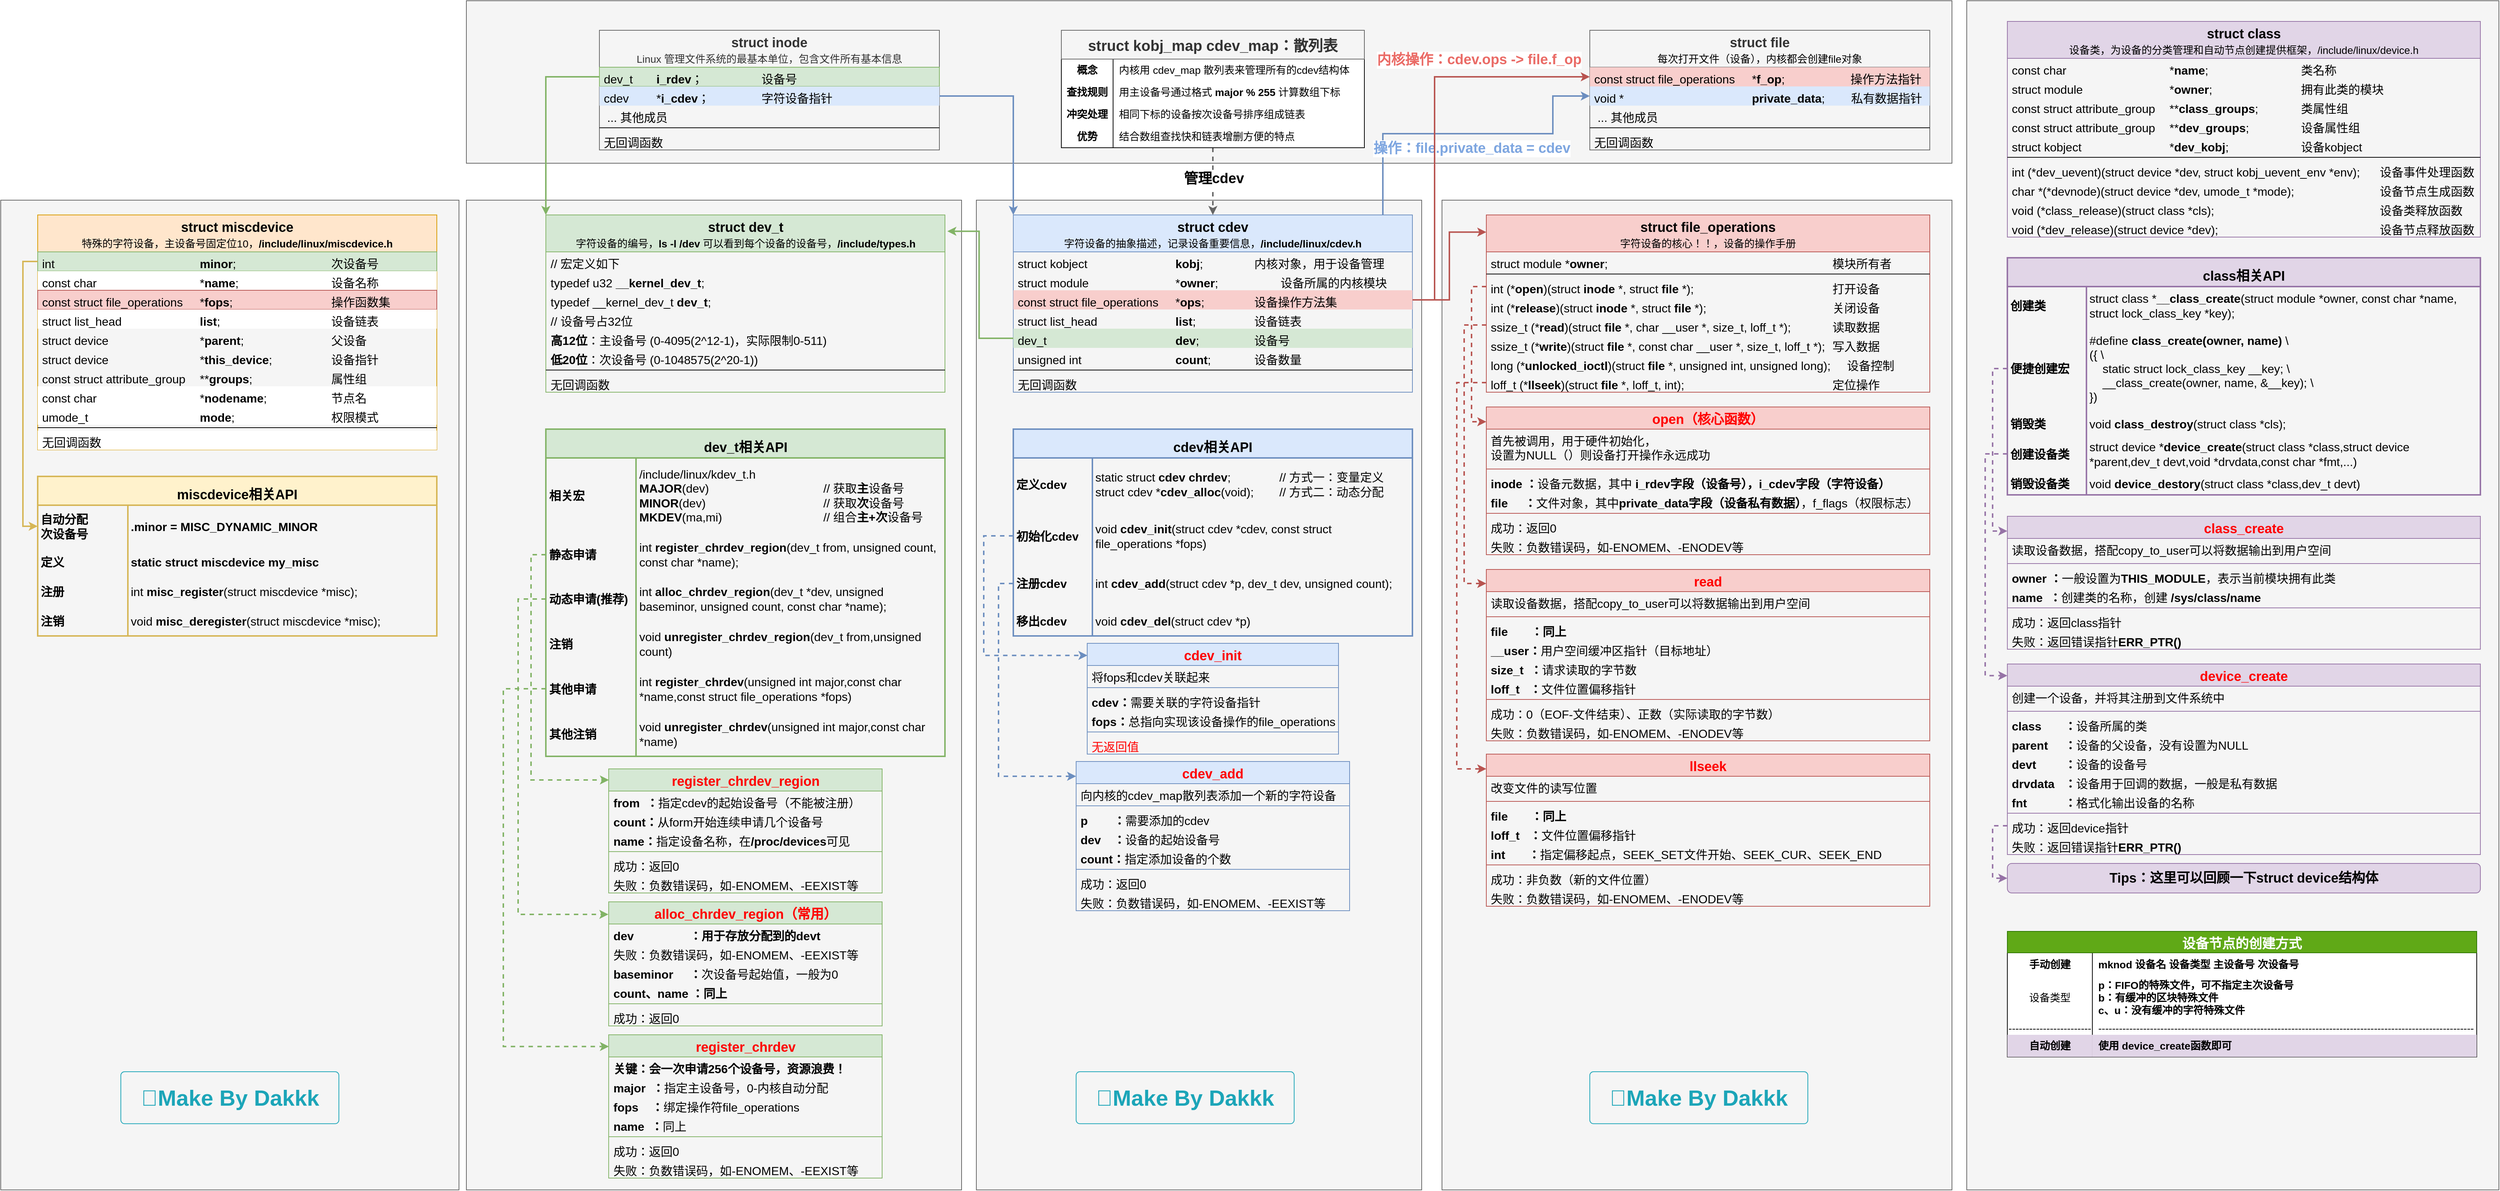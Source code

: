 <mxfile version="27.0.9">
  <diagram name="第 1 页" id="d_bJVYf8sFuVeiY_NUmH">
    <mxGraphModel dx="3344" dy="2918" grid="1" gridSize="10" guides="1" tooltips="1" connect="1" arrows="1" fold="1" page="1" pageScale="1" pageWidth="1169" pageHeight="1654" math="0" shadow="0">
      <root>
        <mxCell id="0" />
        <mxCell id="1" parent="0" />
        <mxCell id="6hKX-sak6PfvOSigFUMk-369" value="" style="rounded=0;whiteSpace=wrap;html=1;fillStyle=solid;fillColor=#f5f5f5;fontColor=#333333;strokeColor=#666666;" vertex="1" parent="1">
          <mxGeometry x="-1110" y="10" width="620" height="1340" as="geometry" />
        </mxCell>
        <mxCell id="6hKX-sak6PfvOSigFUMk-234" value="" style="rounded=0;whiteSpace=wrap;html=1;fillStyle=solid;fillColor=#f5f5f5;fontColor=#333333;strokeColor=#666666;" vertex="1" parent="1">
          <mxGeometry x="-480" y="10" width="670" height="1340" as="geometry" />
        </mxCell>
        <mxCell id="6hKX-sak6PfvOSigFUMk-301" value="" style="rounded=0;whiteSpace=wrap;html=1;fillStyle=solid;fillColor=#f5f5f5;fontColor=#333333;strokeColor=#666666;" vertex="1" parent="1">
          <mxGeometry x="1550" y="-260" width="720" height="1610" as="geometry" />
        </mxCell>
        <mxCell id="6hKX-sak6PfvOSigFUMk-235" value="" style="rounded=0;whiteSpace=wrap;html=1;fillStyle=solid;fillColor=#f5f5f5;fontColor=#333333;strokeColor=#666666;" vertex="1" parent="1">
          <mxGeometry x="-480" y="-260" width="2010" height="220" as="geometry" />
        </mxCell>
        <mxCell id="6hKX-sak6PfvOSigFUMk-122" value="&lt;font color=&quot;#ff0000&quot;&gt;&lt;span style=&quot;font-size: 18px;&quot;&gt;alloc_chrdev_region（常用）&lt;/span&gt;&lt;/font&gt;" style="swimlane;fontStyle=1;align=center;verticalAlign=top;childLayout=stackLayout;horizontal=1;startSize=30;horizontalStack=0;resizeParent=1;resizeParentMax=0;resizeLast=0;collapsible=1;marginBottom=0;whiteSpace=wrap;html=1;fillColor=#d5e8d4;strokeColor=#82b366;" vertex="1" parent="1">
          <mxGeometry x="-287.47" y="960" width="370" height="168" as="geometry" />
        </mxCell>
        <mxCell id="6hKX-sak6PfvOSigFUMk-123" value="&lt;b&gt;dev&amp;nbsp; &amp;nbsp; &amp;nbsp; &amp;nbsp; &amp;nbsp; &amp;nbsp; &amp;nbsp; &amp;nbsp; &amp;nbsp;：用于存放分配到的devt&lt;/b&gt;" style="text;strokeColor=none;fillColor=none;align=left;verticalAlign=top;spacingLeft=4;spacingRight=4;overflow=hidden;rotatable=0;points=[[0,0.5],[1,0.5]];portConstraint=eastwest;whiteSpace=wrap;html=1;fontSize=16;" vertex="1" parent="6hKX-sak6PfvOSigFUMk-122">
          <mxGeometry y="30" width="370" height="26" as="geometry" />
        </mxCell>
        <mxCell id="6hKX-sak6PfvOSigFUMk-128" value="&lt;span&gt;失败：负数错误码，如-ENOMEM、-EEXIST等&lt;/span&gt;" style="text;strokeColor=none;fillColor=none;align=left;verticalAlign=top;spacingLeft=4;spacingRight=4;overflow=hidden;rotatable=0;points=[[0,0.5],[1,0.5]];portConstraint=eastwest;whiteSpace=wrap;html=1;fontSize=16;" vertex="1" parent="6hKX-sak6PfvOSigFUMk-122">
          <mxGeometry y="56" width="370" height="26" as="geometry" />
        </mxCell>
        <mxCell id="6hKX-sak6PfvOSigFUMk-124" value="&lt;b&gt;baseminor&amp;nbsp; &amp;nbsp; &amp;nbsp;：&lt;/b&gt;次设备号起始值，一般为0" style="text;strokeColor=none;fillColor=none;align=left;verticalAlign=top;spacingLeft=4;spacingRight=4;overflow=hidden;rotatable=0;points=[[0,0.5],[1,0.5]];portConstraint=eastwest;whiteSpace=wrap;html=1;fontSize=16;" vertex="1" parent="6hKX-sak6PfvOSigFUMk-122">
          <mxGeometry y="82" width="370" height="26" as="geometry" />
        </mxCell>
        <mxCell id="6hKX-sak6PfvOSigFUMk-125" value="&lt;span&gt;&lt;b&gt;count、name ：同上&lt;/b&gt;&lt;/span&gt;" style="text;strokeColor=none;fillColor=none;align=left;verticalAlign=top;spacingLeft=4;spacingRight=4;overflow=hidden;rotatable=0;points=[[0,0.5],[1,0.5]];portConstraint=eastwest;whiteSpace=wrap;html=1;fontSize=16;" vertex="1" parent="6hKX-sak6PfvOSigFUMk-122">
          <mxGeometry y="108" width="370" height="26" as="geometry" />
        </mxCell>
        <mxCell id="6hKX-sak6PfvOSigFUMk-126" value="" style="line;strokeWidth=1;fillColor=none;align=left;verticalAlign=middle;spacingTop=-1;spacingLeft=3;spacingRight=3;rotatable=0;labelPosition=right;points=[];portConstraint=eastwest;strokeColor=inherit;" vertex="1" parent="6hKX-sak6PfvOSigFUMk-122">
          <mxGeometry y="134" width="370" height="8" as="geometry" />
        </mxCell>
        <mxCell id="6hKX-sak6PfvOSigFUMk-127" value="&lt;span&gt;成功：返回0&lt;/span&gt;" style="text;strokeColor=none;fillColor=none;align=left;verticalAlign=top;spacingLeft=4;spacingRight=4;overflow=hidden;rotatable=0;points=[[0,0.5],[1,0.5]];portConstraint=eastwest;whiteSpace=wrap;html=1;fontSize=16;" vertex="1" parent="6hKX-sak6PfvOSigFUMk-122">
          <mxGeometry y="142" width="370" height="26" as="geometry" />
        </mxCell>
        <mxCell id="6hKX-sak6PfvOSigFUMk-233" value="" style="rounded=0;whiteSpace=wrap;html=1;fillStyle=solid;fillColor=#f5f5f5;fontColor=#333333;strokeColor=#666666;" vertex="1" parent="1">
          <mxGeometry x="210" y="10" width="602.53" height="1340" as="geometry" />
        </mxCell>
        <mxCell id="6hKX-sak6PfvOSigFUMk-232" value="" style="rounded=0;whiteSpace=wrap;html=1;fillStyle=solid;fillColor=#f5f5f5;fontColor=#333333;strokeColor=#666666;" vertex="1" parent="1">
          <mxGeometry x="840" y="10" width="690" height="1340" as="geometry" />
        </mxCell>
        <mxCell id="6hKX-sak6PfvOSigFUMk-223" style="edgeStyle=orthogonalEdgeStyle;rounded=0;orthogonalLoop=1;jettySize=auto;html=1;entryX=0;entryY=0.5;entryDx=0;entryDy=0;fillColor=#dae8fc;strokeColor=#6c8ebf;strokeWidth=2;" edge="1" parent="1" source="6hKX-sak6PfvOSigFUMk-1" target="6hKX-sak6PfvOSigFUMk-210">
          <mxGeometry relative="1" as="geometry">
            <Array as="points">
              <mxPoint x="760" y="-80" />
              <mxPoint x="990" y="-80" />
              <mxPoint x="990" y="-131" />
            </Array>
          </mxGeometry>
        </mxCell>
        <mxCell id="6hKX-sak6PfvOSigFUMk-1" value="&lt;font style=&quot;&quot;&gt;&lt;span style=&quot;font-size: 18px;&quot;&gt;struct cdev&lt;/span&gt;&lt;br&gt;&lt;font style=&quot;font-size: 14px;&quot;&gt;&lt;span style=&quot;font-weight: 400; text-align: left;&quot;&gt;&lt;font style=&quot;&quot;&gt;字符设备的抽象描述，记录设备&lt;/font&gt;&lt;/span&gt;&lt;/font&gt;&lt;span style=&quot;font-size: 14px; font-weight: 400; text-align: left;&quot;&gt;重要信息&lt;/span&gt;&lt;span style=&quot;font-size: 14px; font-weight: 400; text-align: left;&quot;&gt;，&lt;/span&gt;&lt;/font&gt;&lt;span style=&quot;font-size: 14px;&quot;&gt;/include/linux/cdev.h&lt;/span&gt;" style="swimlane;fontStyle=1;align=center;verticalAlign=top;childLayout=stackLayout;horizontal=1;startSize=50;horizontalStack=0;resizeParent=1;resizeParentMax=0;resizeLast=0;collapsible=1;marginBottom=0;whiteSpace=wrap;html=1;fontSize=16;strokeColor=#6c8ebf;fillColor=#dae8fc;" vertex="1" parent="1">
          <mxGeometry x="260" y="30" width="540" height="240" as="geometry">
            <mxRectangle x="20" y="90" width="400" height="60" as="alternateBounds" />
          </mxGeometry>
        </mxCell>
        <mxCell id="6hKX-sak6PfvOSigFUMk-2" value="struct kobject&amp;nbsp; &amp;nbsp; &amp;nbsp; &amp;nbsp; &amp;nbsp; &amp;nbsp; &amp;nbsp; &amp;nbsp;&lt;span style=&quot;white-space: pre;&quot;&gt;&#x9;&lt;/span&gt;&lt;span style=&quot;white-space: pre;&quot;&gt;&#x9;&lt;/span&gt;&lt;b&gt;kobj&lt;/b&gt;;&amp;nbsp; &amp;nbsp; &amp;nbsp;&lt;span style=&quot;white-space: pre;&quot;&gt;&#x9;&lt;span style=&quot;white-space: pre;&quot;&gt;&#x9;&lt;/span&gt;&lt;/span&gt;内核对象，用于设备管理" style="text;strokeColor=none;fillColor=none;align=left;verticalAlign=top;spacingLeft=4;spacingRight=4;overflow=hidden;rotatable=1;points=[[0,0.5],[1,0.5]];portConstraint=eastwest;whiteSpace=wrap;html=1;fontSize=16;movable=1;resizable=1;deletable=1;editable=1;locked=0;connectable=1;" vertex="1" parent="6hKX-sak6PfvOSigFUMk-1">
          <mxGeometry y="50" width="540" height="26" as="geometry" />
        </mxCell>
        <mxCell id="6hKX-sak6PfvOSigFUMk-3" value="struct module&amp;nbsp; &amp;nbsp; &amp;nbsp; &amp;nbsp; &amp;nbsp; &amp;nbsp; &amp;nbsp; &amp;nbsp; &lt;span style=&quot;white-space: pre;&quot;&gt;&#x9;&lt;/span&gt;&lt;span style=&quot;white-space: pre;&quot;&gt;&#x9;&lt;/span&gt;*&lt;b&gt;owner&lt;/b&gt;;&amp;nbsp; &amp;nbsp;&lt;span style=&quot;white-space: pre;&quot;&gt;&#x9;&lt;span style=&quot;white-space: pre;&quot;&gt;&#x9;&lt;/span&gt;&lt;/span&gt;设备所属的内核模块" style="text;strokeColor=none;fillColor=none;align=left;verticalAlign=top;spacingLeft=4;spacingRight=4;overflow=hidden;rotatable=1;points=[[0,0.5],[1,0.5]];portConstraint=eastwest;whiteSpace=wrap;html=1;fontSize=16;movable=1;resizable=1;deletable=1;editable=1;locked=0;connectable=1;" vertex="1" parent="6hKX-sak6PfvOSigFUMk-1">
          <mxGeometry y="76" width="540" height="26" as="geometry" />
        </mxCell>
        <mxCell id="6hKX-sak6PfvOSigFUMk-4" value="const struct file_operations &lt;span style=&quot;white-space: pre;&quot;&gt;&#x9;&lt;/span&gt;*&lt;b&gt;ops&lt;/b&gt;;&amp;nbsp; &amp;nbsp; &amp;nbsp;&lt;span style=&quot;white-space: pre;&quot;&gt;&#x9;&lt;span style=&quot;white-space: pre;&quot;&gt;&#x9;&lt;/span&gt;&lt;/span&gt;设备操作方法集" style="text;strokeColor=none;fillColor=#f8cecc;align=left;verticalAlign=top;spacingLeft=4;spacingRight=4;overflow=hidden;rotatable=0;points=[[0,0.5],[1,0.5]];portConstraint=eastwest;whiteSpace=wrap;html=1;fontSize=16;" vertex="1" parent="6hKX-sak6PfvOSigFUMk-1">
          <mxGeometry y="102" width="540" height="26" as="geometry" />
        </mxCell>
        <mxCell id="6hKX-sak6PfvOSigFUMk-5" value="struct list_head&amp;nbsp; &amp;nbsp; &amp;nbsp; &amp;nbsp; &amp;nbsp; &amp;nbsp; &amp;nbsp;&lt;span style=&quot;white-space: pre;&quot;&gt;&#x9;&lt;/span&gt;&lt;span style=&quot;white-space: pre;&quot;&gt;&#x9;&lt;/span&gt;&lt;b&gt;list&lt;/b&gt;;&amp;nbsp; &amp;nbsp; &amp;nbsp;&lt;span style=&quot;white-space: pre;&quot;&gt;&#x9;&lt;span style=&quot;white-space: pre;&quot;&gt;&#x9;&lt;/span&gt;&lt;/span&gt;设备链表" style="text;align=left;verticalAlign=top;spacingLeft=4;spacingRight=4;overflow=hidden;rotatable=0;points=[[0,0.5],[1,0.5]];portConstraint=eastwest;whiteSpace=wrap;html=1;fontSize=16;" vertex="1" parent="6hKX-sak6PfvOSigFUMk-1">
          <mxGeometry y="128" width="540" height="26" as="geometry" />
        </mxCell>
        <mxCell id="6hKX-sak6PfvOSigFUMk-6" value="dev_t&amp;nbsp; &amp;nbsp; &amp;nbsp; &amp;nbsp; &amp;nbsp; &amp;nbsp; &amp;nbsp; &amp;nbsp; &amp;nbsp; &amp;nbsp; &amp;nbsp; &amp;nbsp; &lt;span style=&quot;white-space: pre;&quot;&gt;&#x9;&lt;/span&gt;&lt;span style=&quot;white-space: pre;&quot;&gt;&#x9;&lt;/span&gt;&lt;b&gt;dev&lt;/b&gt;;&amp;nbsp; &amp;nbsp; &amp;nbsp; &lt;span style=&quot;white-space: pre;&quot;&gt;&#x9;&lt;/span&gt;&lt;span style=&quot;white-space: pre;&quot;&gt;&#x9;&lt;/span&gt;设备号" style="text;align=left;verticalAlign=top;spacingLeft=4;spacingRight=4;overflow=hidden;rotatable=0;points=[[0,0.5],[1,0.5]];portConstraint=eastwest;whiteSpace=wrap;html=1;fontSize=16;fillColor=#d5e8d4;strokeColor=none;" vertex="1" parent="6hKX-sak6PfvOSigFUMk-1">
          <mxGeometry y="154" width="540" height="26" as="geometry" />
        </mxCell>
        <mxCell id="6hKX-sak6PfvOSigFUMk-7" value="unsigned int&amp;nbsp; &amp;nbsp; &amp;nbsp; &amp;nbsp; &amp;nbsp; &amp;nbsp; &amp;nbsp; &amp;nbsp; &amp;nbsp;&lt;span style=&quot;white-space: pre;&quot;&gt;&#x9;&lt;/span&gt;&lt;span style=&quot;white-space: pre;&quot;&gt;&#x9;&lt;/span&gt;&lt;b&gt;count&lt;/b&gt;;&amp;nbsp; &amp;nbsp; &lt;span style=&quot;white-space: pre;&quot;&gt;&#x9;&lt;/span&gt;&lt;span style=&quot;white-space: pre;&quot;&gt;&#x9;&lt;/span&gt;设备数量" style="text;align=left;verticalAlign=top;spacingLeft=4;spacingRight=4;overflow=hidden;rotatable=0;points=[[0,0.5],[1,0.5]];portConstraint=eastwest;whiteSpace=wrap;html=1;fontSize=16;" vertex="1" parent="6hKX-sak6PfvOSigFUMk-1">
          <mxGeometry y="180" width="540" height="26" as="geometry" />
        </mxCell>
        <mxCell id="6hKX-sak6PfvOSigFUMk-11" value="" style="line;strokeWidth=1;align=left;verticalAlign=middle;spacingTop=-1;spacingLeft=3;spacingRight=3;rotatable=0;labelPosition=right;points=[];portConstraint=eastwest;fontSize=16;" vertex="1" parent="6hKX-sak6PfvOSigFUMk-1">
          <mxGeometry y="206" width="540" height="8" as="geometry" />
        </mxCell>
        <mxCell id="6hKX-sak6PfvOSigFUMk-18" value="&lt;font style=&quot;color: light-dark(rgb(0, 0, 0), rgb(255, 255, 255));&quot;&gt;无回调函数&lt;/font&gt;" style="text;align=left;verticalAlign=top;spacingLeft=4;spacingRight=4;overflow=hidden;rotatable=0;points=[[0,0.5],[1,0.5]];portConstraint=eastwest;whiteSpace=wrap;html=1;fontSize=16;" vertex="1" parent="6hKX-sak6PfvOSigFUMk-1">
          <mxGeometry y="214" width="540" height="26" as="geometry" />
        </mxCell>
        <mxCell id="6hKX-sak6PfvOSigFUMk-19" value="&lt;h1&gt;&lt;font style=&quot;font-size: 18px;&quot;&gt;cdev相关API&lt;/font&gt;&lt;/h1&gt;" style="rounded=0;whiteSpace=wrap;html=1;fontSize=16;fillColor=#dae8fc;strokeColor=#6c8ebf;strokeWidth=2;" vertex="1" parent="1">
          <mxGeometry x="260" y="320" width="540" height="39" as="geometry" />
        </mxCell>
        <mxCell id="6hKX-sak6PfvOSigFUMk-20" value="" style="shape=table;startSize=0;container=1;collapsible=0;childLayout=tableLayout;fixedRows=1;rowLines=0;fontStyle=0;strokeColor=#6c8ebf;fontSize=16;spacing=4;spacingTop=0;spacingLeft=0;spacingBottom=0;strokeWidth=2;fillColor=none;" vertex="1" parent="1">
          <mxGeometry x="260" y="359" width="540" height="241" as="geometry" />
        </mxCell>
        <mxCell id="6hKX-sak6PfvOSigFUMk-21" value="" style="shape=tableRow;horizontal=0;startSize=0;swimlaneHead=0;swimlaneBody=0;top=0;left=0;bottom=0;right=0;collapsible=0;dropTarget=0;fillColor=none;points=[[0,0.5],[1,0.5]];portConstraint=eastwest;strokeColor=inherit;fontSize=16;spacing=4;spacingTop=0;spacingLeft=0;spacingBottom=0;" vertex="1" parent="6hKX-sak6PfvOSigFUMk-20">
          <mxGeometry width="540" height="71" as="geometry" />
        </mxCell>
        <mxCell id="6hKX-sak6PfvOSigFUMk-22" value="定义cdev" style="shape=partialRectangle;html=1;whiteSpace=wrap;connectable=0;fillColor=none;top=0;left=0;bottom=0;right=0;overflow=hidden;strokeColor=inherit;fontSize=16;fontStyle=1;align=left;spacing=4;spacingTop=0;spacingLeft=0;spacingBottom=0;" vertex="1" parent="6hKX-sak6PfvOSigFUMk-21">
          <mxGeometry width="107" height="71" as="geometry">
            <mxRectangle width="107" height="71" as="alternateBounds" />
          </mxGeometry>
        </mxCell>
        <mxCell id="6hKX-sak6PfvOSigFUMk-23" value="static struct &lt;b&gt;cdev chrdev&lt;/b&gt;;&amp;nbsp; &amp;nbsp; &amp;nbsp; &amp;nbsp; &amp;nbsp; &amp;nbsp; &amp;nbsp;&lt;span style=&quot;white-space: pre;&quot;&gt;&#x9;&lt;/span&gt;// 方式一：变量定义&lt;br&gt;struct cdev *&lt;b&gt;cdev_alloc&lt;/b&gt;(void);&amp;nbsp; &amp;nbsp; &amp;nbsp;&amp;nbsp;&lt;span style=&quot;white-space: pre;&quot;&gt;&#x9;&lt;/span&gt;// 方式二：动态分配" style="shape=partialRectangle;html=1;whiteSpace=wrap;connectable=0;fillColor=none;top=0;left=0;bottom=0;right=0;align=left;spacingLeft=0;overflow=hidden;strokeColor=inherit;fontSize=16;spacing=4;spacingTop=0;spacingBottom=0;strokeWidth=1;" vertex="1" parent="6hKX-sak6PfvOSigFUMk-21">
          <mxGeometry x="107" width="433" height="71" as="geometry">
            <mxRectangle width="433" height="71" as="alternateBounds" />
          </mxGeometry>
        </mxCell>
        <mxCell id="6hKX-sak6PfvOSigFUMk-27" value="" style="shape=tableRow;horizontal=0;startSize=0;swimlaneHead=0;swimlaneBody=0;top=0;left=0;bottom=0;right=0;collapsible=0;dropTarget=0;fillColor=none;points=[[0,0.5],[1,0.5]];portConstraint=eastwest;strokeColor=inherit;fontSize=16;spacing=4;spacingTop=0;spacingLeft=0;spacingBottom=0;" vertex="1" parent="6hKX-sak6PfvOSigFUMk-20">
          <mxGeometry y="71" width="540" height="69" as="geometry" />
        </mxCell>
        <mxCell id="6hKX-sak6PfvOSigFUMk-28" value="初始化cdev" style="shape=partialRectangle;html=1;whiteSpace=wrap;connectable=0;fillColor=none;top=0;left=0;bottom=0;right=0;overflow=hidden;strokeColor=inherit;fontSize=16;fontStyle=1;align=left;spacing=4;spacingTop=0;spacingLeft=0;spacingBottom=0;" vertex="1" parent="6hKX-sak6PfvOSigFUMk-27">
          <mxGeometry width="107" height="69" as="geometry">
            <mxRectangle width="107" height="69" as="alternateBounds" />
          </mxGeometry>
        </mxCell>
        <mxCell id="6hKX-sak6PfvOSigFUMk-29" value="void &lt;b&gt;cdev_init&lt;/b&gt;(struct cdev *cdev, const struct file_operations *fops)" style="shape=partialRectangle;html=1;whiteSpace=wrap;connectable=0;fillColor=none;top=0;left=0;bottom=0;right=0;align=left;spacingLeft=0;overflow=hidden;strokeColor=inherit;fontSize=16;spacing=4;spacingTop=0;spacingBottom=0;strokeWidth=1;" vertex="1" parent="6hKX-sak6PfvOSigFUMk-27">
          <mxGeometry x="107" width="433" height="69" as="geometry">
            <mxRectangle width="433" height="69" as="alternateBounds" />
          </mxGeometry>
        </mxCell>
        <mxCell id="6hKX-sak6PfvOSigFUMk-30" value="" style="shape=tableRow;horizontal=0;startSize=0;swimlaneHead=0;swimlaneBody=0;top=0;left=0;bottom=0;right=0;collapsible=0;dropTarget=0;fillColor=none;points=[[0,0.5],[1,0.5]];portConstraint=eastwest;strokeColor=inherit;fontSize=16;spacing=4;spacingTop=0;spacingLeft=0;spacingBottom=0;" vertex="1" parent="6hKX-sak6PfvOSigFUMk-20">
          <mxGeometry y="140" width="540" height="60" as="geometry" />
        </mxCell>
        <mxCell id="6hKX-sak6PfvOSigFUMk-31" value="注册cdev" style="shape=partialRectangle;html=1;whiteSpace=wrap;connectable=0;fillColor=none;top=0;left=0;bottom=0;right=0;overflow=hidden;strokeColor=inherit;fontSize=16;fontStyle=1;align=left;spacing=4;spacingTop=0;spacingLeft=0;spacingBottom=0;" vertex="1" parent="6hKX-sak6PfvOSigFUMk-30">
          <mxGeometry width="107" height="60" as="geometry">
            <mxRectangle width="107" height="60" as="alternateBounds" />
          </mxGeometry>
        </mxCell>
        <mxCell id="6hKX-sak6PfvOSigFUMk-32" value="int &lt;b&gt;cdev_add&lt;/b&gt;(struct cdev *p, dev_t dev, unsigned count);" style="shape=partialRectangle;html=1;whiteSpace=wrap;connectable=0;fillColor=none;top=0;left=0;bottom=0;right=0;align=left;spacingLeft=0;overflow=hidden;strokeColor=inherit;fontSize=16;spacing=4;spacingTop=0;spacingBottom=0;strokeWidth=1;" vertex="1" parent="6hKX-sak6PfvOSigFUMk-30">
          <mxGeometry x="107" width="433" height="60" as="geometry">
            <mxRectangle width="433" height="60" as="alternateBounds" />
          </mxGeometry>
        </mxCell>
        <mxCell id="6hKX-sak6PfvOSigFUMk-36" value="" style="shape=tableRow;horizontal=0;startSize=0;swimlaneHead=0;swimlaneBody=0;top=0;left=0;bottom=0;right=0;collapsible=0;dropTarget=0;fillColor=none;points=[[0,0.5],[1,0.5]];portConstraint=eastwest;strokeColor=inherit;fontSize=16;spacing=4;spacingTop=0;spacingLeft=0;spacingBottom=0;" vertex="1" parent="6hKX-sak6PfvOSigFUMk-20">
          <mxGeometry y="200" width="540" height="41" as="geometry" />
        </mxCell>
        <mxCell id="6hKX-sak6PfvOSigFUMk-37" value="移出cdev" style="shape=partialRectangle;html=1;whiteSpace=wrap;connectable=0;fillColor=none;top=0;left=0;bottom=0;right=0;overflow=hidden;strokeColor=inherit;fontSize=16;fontStyle=1;align=left;spacing=4;spacingTop=0;spacingLeft=0;spacingBottom=0;" vertex="1" parent="6hKX-sak6PfvOSigFUMk-36">
          <mxGeometry width="107" height="41" as="geometry">
            <mxRectangle width="107" height="41" as="alternateBounds" />
          </mxGeometry>
        </mxCell>
        <mxCell id="6hKX-sak6PfvOSigFUMk-38" value="void &lt;b&gt;cdev_del&lt;/b&gt;(struct cdev *p)" style="shape=partialRectangle;html=1;whiteSpace=wrap;connectable=0;fillColor=none;top=0;left=0;bottom=0;right=0;align=left;spacingLeft=0;overflow=hidden;strokeColor=inherit;fontSize=16;spacing=4;spacingTop=0;spacingBottom=0;strokeWidth=1;" vertex="1" parent="6hKX-sak6PfvOSigFUMk-36">
          <mxGeometry x="107" width="433" height="41" as="geometry">
            <mxRectangle width="433" height="41" as="alternateBounds" />
          </mxGeometry>
        </mxCell>
        <mxCell id="6hKX-sak6PfvOSigFUMk-39" value="&lt;font color=&quot;#ff0000&quot;&gt;&lt;span style=&quot;font-size: 18px;&quot;&gt;cdev_init&lt;/span&gt;&lt;/font&gt;" style="swimlane;fontStyle=1;align=center;verticalAlign=top;childLayout=stackLayout;horizontal=1;startSize=30;horizontalStack=0;resizeParent=1;resizeParentMax=0;resizeLast=0;collapsible=1;marginBottom=0;whiteSpace=wrap;html=1;fillColor=#dae8fc;strokeColor=#6c8ebf;" vertex="1" parent="1">
          <mxGeometry x="360" y="610" width="340" height="150" as="geometry" />
        </mxCell>
        <mxCell id="6hKX-sak6PfvOSigFUMk-40" value="将fops和cdev关联起来" style="text;strokeColor=none;fillColor=none;align=left;verticalAlign=top;spacingLeft=4;spacingRight=4;overflow=hidden;rotatable=0;points=[[0,0.5],[1,0.5]];portConstraint=eastwest;whiteSpace=wrap;html=1;fontSize=16;" vertex="1" parent="6hKX-sak6PfvOSigFUMk-39">
          <mxGeometry y="30" width="340" height="26" as="geometry" />
        </mxCell>
        <mxCell id="6hKX-sak6PfvOSigFUMk-41" value="" style="line;strokeWidth=1;fillColor=none;align=left;verticalAlign=middle;spacingTop=-1;spacingLeft=3;spacingRight=3;rotatable=0;labelPosition=right;points=[];portConstraint=eastwest;strokeColor=inherit;" vertex="1" parent="6hKX-sak6PfvOSigFUMk-39">
          <mxGeometry y="56" width="340" height="8" as="geometry" />
        </mxCell>
        <mxCell id="6hKX-sak6PfvOSigFUMk-42" value="&lt;span&gt;&lt;b&gt;cdev：&lt;/b&gt;&lt;/span&gt;需要关联的字符设备指针" style="text;strokeColor=none;fillColor=none;align=left;verticalAlign=top;spacingLeft=4;spacingRight=4;overflow=hidden;rotatable=0;points=[[0,0.5],[1,0.5]];portConstraint=eastwest;whiteSpace=wrap;html=1;fontSize=16;" vertex="1" parent="6hKX-sak6PfvOSigFUMk-39">
          <mxGeometry y="64" width="340" height="26" as="geometry" />
        </mxCell>
        <mxCell id="6hKX-sak6PfvOSigFUMk-43" value="&lt;b&gt;fops：&lt;/b&gt;总指向实现该设备操作的file_operations" style="text;strokeColor=none;fillColor=none;align=left;verticalAlign=top;spacingLeft=4;spacingRight=4;overflow=hidden;rotatable=0;points=[[0,0.5],[1,0.5]];portConstraint=eastwest;whiteSpace=wrap;html=1;fontSize=16;" vertex="1" parent="6hKX-sak6PfvOSigFUMk-39">
          <mxGeometry y="90" width="340" height="26" as="geometry" />
        </mxCell>
        <mxCell id="6hKX-sak6PfvOSigFUMk-44" value="" style="line;strokeWidth=1;fillColor=none;align=left;verticalAlign=middle;spacingTop=-1;spacingLeft=3;spacingRight=3;rotatable=0;labelPosition=right;points=[];portConstraint=eastwest;strokeColor=inherit;" vertex="1" parent="6hKX-sak6PfvOSigFUMk-39">
          <mxGeometry y="116" width="340" height="8" as="geometry" />
        </mxCell>
        <mxCell id="6hKX-sak6PfvOSigFUMk-45" value="&lt;span&gt;&lt;font style=&quot;color: light-dark(rgb(255, 0, 0), rgb(255, 255, 255));&quot;&gt;无返回值&lt;/font&gt;&lt;/span&gt;" style="text;strokeColor=none;fillColor=none;align=left;verticalAlign=top;spacingLeft=4;spacingRight=4;overflow=hidden;rotatable=0;points=[[0,0.5],[1,0.5]];portConstraint=eastwest;whiteSpace=wrap;html=1;fontSize=16;" vertex="1" parent="6hKX-sak6PfvOSigFUMk-39">
          <mxGeometry y="124" width="340" height="26" as="geometry" />
        </mxCell>
        <mxCell id="6hKX-sak6PfvOSigFUMk-48" value="&lt;font color=&quot;#ff0000&quot;&gt;&lt;span style=&quot;font-size: 18px;&quot;&gt;cdev_add&lt;/span&gt;&lt;/font&gt;" style="swimlane;fontStyle=1;align=center;verticalAlign=top;childLayout=stackLayout;horizontal=1;startSize=30;horizontalStack=0;resizeParent=1;resizeParentMax=0;resizeLast=0;collapsible=1;marginBottom=0;whiteSpace=wrap;html=1;fillColor=#dae8fc;strokeColor=#6c8ebf;" vertex="1" parent="1">
          <mxGeometry x="345" y="770" width="370" height="202" as="geometry" />
        </mxCell>
        <mxCell id="6hKX-sak6PfvOSigFUMk-49" value="向内核的cdev_map散列表添加一个新的字符设备" style="text;strokeColor=none;fillColor=none;align=left;verticalAlign=top;spacingLeft=4;spacingRight=4;overflow=hidden;rotatable=0;points=[[0,0.5],[1,0.5]];portConstraint=eastwest;whiteSpace=wrap;html=1;fontSize=16;" vertex="1" parent="6hKX-sak6PfvOSigFUMk-48">
          <mxGeometry y="30" width="370" height="26" as="geometry" />
        </mxCell>
        <mxCell id="6hKX-sak6PfvOSigFUMk-50" value="" style="line;strokeWidth=1;fillColor=none;align=left;verticalAlign=middle;spacingTop=-1;spacingLeft=3;spacingRight=3;rotatable=0;labelPosition=right;points=[];portConstraint=eastwest;strokeColor=inherit;" vertex="1" parent="6hKX-sak6PfvOSigFUMk-48">
          <mxGeometry y="56" width="370" height="8" as="geometry" />
        </mxCell>
        <mxCell id="6hKX-sak6PfvOSigFUMk-51" value="&lt;span&gt;&lt;b&gt;p&lt;span style=&quot;white-space: pre;&quot;&gt;&#x9;&lt;/span&gt;&amp;nbsp; ：&lt;/b&gt;&lt;/span&gt;需要添加的cdev" style="text;strokeColor=none;fillColor=none;align=left;verticalAlign=top;spacingLeft=4;spacingRight=4;overflow=hidden;rotatable=0;points=[[0,0.5],[1,0.5]];portConstraint=eastwest;whiteSpace=wrap;html=1;fontSize=16;" vertex="1" parent="6hKX-sak6PfvOSigFUMk-48">
          <mxGeometry y="64" width="370" height="26" as="geometry" />
        </mxCell>
        <mxCell id="6hKX-sak6PfvOSigFUMk-52" value="&lt;b&gt;dev&lt;span style=&quot;white-space: pre;&quot;&gt;&#x9;&lt;/span&gt;&amp;nbsp; ：&lt;/b&gt;设备的起始设备号" style="text;strokeColor=none;fillColor=none;align=left;verticalAlign=top;spacingLeft=4;spacingRight=4;overflow=hidden;rotatable=0;points=[[0,0.5],[1,0.5]];portConstraint=eastwest;whiteSpace=wrap;html=1;fontSize=16;" vertex="1" parent="6hKX-sak6PfvOSigFUMk-48">
          <mxGeometry y="90" width="370" height="26" as="geometry" />
        </mxCell>
        <mxCell id="6hKX-sak6PfvOSigFUMk-57" value="&lt;span&gt;&lt;b&gt;count：&lt;/b&gt;&lt;/span&gt;指定添加设备的个数" style="text;strokeColor=none;fillColor=none;align=left;verticalAlign=top;spacingLeft=4;spacingRight=4;overflow=hidden;rotatable=0;points=[[0,0.5],[1,0.5]];portConstraint=eastwest;whiteSpace=wrap;html=1;fontSize=16;" vertex="1" parent="6hKX-sak6PfvOSigFUMk-48">
          <mxGeometry y="116" width="370" height="26" as="geometry" />
        </mxCell>
        <mxCell id="6hKX-sak6PfvOSigFUMk-53" value="" style="line;strokeWidth=1;fillColor=none;align=left;verticalAlign=middle;spacingTop=-1;spacingLeft=3;spacingRight=3;rotatable=0;labelPosition=right;points=[];portConstraint=eastwest;strokeColor=inherit;" vertex="1" parent="6hKX-sak6PfvOSigFUMk-48">
          <mxGeometry y="142" width="370" height="8" as="geometry" />
        </mxCell>
        <mxCell id="6hKX-sak6PfvOSigFUMk-54" value="&lt;span&gt;成功：返回0&lt;/span&gt;" style="text;strokeColor=none;fillColor=none;align=left;verticalAlign=top;spacingLeft=4;spacingRight=4;overflow=hidden;rotatable=0;points=[[0,0.5],[1,0.5]];portConstraint=eastwest;whiteSpace=wrap;html=1;fontSize=16;" vertex="1" parent="6hKX-sak6PfvOSigFUMk-48">
          <mxGeometry y="150" width="370" height="26" as="geometry" />
        </mxCell>
        <mxCell id="6hKX-sak6PfvOSigFUMk-55" value="&lt;span&gt;失败：负数错误码，如-ENOMEM、-EEXIST等&lt;/span&gt;" style="text;strokeColor=none;fillColor=none;align=left;verticalAlign=top;spacingLeft=4;spacingRight=4;overflow=hidden;rotatable=0;points=[[0,0.5],[1,0.5]];portConstraint=eastwest;whiteSpace=wrap;html=1;fontSize=16;" vertex="1" parent="6hKX-sak6PfvOSigFUMk-48">
          <mxGeometry y="176" width="370" height="26" as="geometry" />
        </mxCell>
        <mxCell id="6hKX-sak6PfvOSigFUMk-58" style="edgeStyle=elbowEdgeStyle;rounded=0;orthogonalLoop=1;jettySize=auto;html=1;entryX=0;entryY=0.099;entryDx=0;entryDy=0;entryPerimeter=0;exitX=0;exitY=0.5;exitDx=0;exitDy=0;fillColor=#dae8fc;strokeColor=#6c8ebf;strokeWidth=2;dashed=1;" edge="1" parent="1" source="6hKX-sak6PfvOSigFUMk-30" target="6hKX-sak6PfvOSigFUMk-48">
          <mxGeometry relative="1" as="geometry">
            <Array as="points">
              <mxPoint x="240" y="690" />
            </Array>
          </mxGeometry>
        </mxCell>
        <mxCell id="6hKX-sak6PfvOSigFUMk-79" style="edgeStyle=orthogonalEdgeStyle;rounded=0;orthogonalLoop=1;jettySize=auto;html=1;entryX=0.5;entryY=0;entryDx=0;entryDy=0;fillColor=#f5f5f5;strokeColor=#666666;strokeWidth=2;dashed=1;" edge="1" parent="1" source="6hKX-sak6PfvOSigFUMk-59" target="6hKX-sak6PfvOSigFUMk-1">
          <mxGeometry relative="1" as="geometry" />
        </mxCell>
        <mxCell id="6hKX-sak6PfvOSigFUMk-80" value="&lt;font style=&quot;font-size: 19px;&quot;&gt;&lt;b&gt;管理cdev&lt;/b&gt;&lt;/font&gt;" style="edgeLabel;html=1;align=center;verticalAlign=middle;resizable=0;points=[];" vertex="1" connectable="0" parent="6hKX-sak6PfvOSigFUMk-79">
          <mxGeometry x="-0.072" y="1" relative="1" as="geometry">
            <mxPoint as="offset" />
          </mxGeometry>
        </mxCell>
        <mxCell id="6hKX-sak6PfvOSigFUMk-219" value="&lt;span style=&quot;font-size: 19px;&quot;&gt;&lt;b&gt;内核操作：cdev.ops -&amp;gt; file.f_op&lt;/b&gt;&lt;/span&gt;" style="edgeLabel;html=1;align=center;verticalAlign=middle;resizable=0;points=[];fontColor=#EA6B66;" vertex="1" connectable="0" parent="6hKX-sak6PfvOSigFUMk-79">
          <mxGeometry x="-0.072" y="1" relative="1" as="geometry">
            <mxPoint x="359" y="-161" as="offset" />
          </mxGeometry>
        </mxCell>
        <mxCell id="6hKX-sak6PfvOSigFUMk-221" value="&lt;span style=&quot;font-size: 19px;&quot;&gt;&lt;b&gt;操作：file.private_data = cdev&lt;/b&gt;&lt;/span&gt;" style="edgeLabel;html=1;align=center;verticalAlign=middle;resizable=0;points=[];fontColor=#7EA6E0;" vertex="1" connectable="0" parent="6hKX-sak6PfvOSigFUMk-79">
          <mxGeometry x="-0.072" y="1" relative="1" as="geometry">
            <mxPoint x="349" y="-41" as="offset" />
          </mxGeometry>
        </mxCell>
        <mxCell id="6hKX-sak6PfvOSigFUMk-59" value="" style="shape=table;startSize=0;container=1;collapsible=0;childLayout=tableLayout;fixedRows=1;rowLines=0;fontStyle=0;strokeColor=default;fontSize=14;" vertex="1" parent="1">
          <mxGeometry x="325" y="-181" width="410" height="120" as="geometry" />
        </mxCell>
        <mxCell id="6hKX-sak6PfvOSigFUMk-60" value="" style="shape=tableRow;horizontal=0;startSize=0;swimlaneHead=0;swimlaneBody=0;top=0;left=0;bottom=0;right=0;collapsible=0;dropTarget=0;fillColor=none;points=[[0,0.5],[1,0.5]];portConstraint=eastwest;strokeColor=inherit;fontSize=14;" vertex="1" parent="6hKX-sak6PfvOSigFUMk-59">
          <mxGeometry width="410" height="30" as="geometry" />
        </mxCell>
        <mxCell id="6hKX-sak6PfvOSigFUMk-61" value="&lt;b&gt;概念&lt;/b&gt;" style="shape=partialRectangle;html=1;whiteSpace=wrap;connectable=0;fillColor=none;top=0;left=0;bottom=0;right=0;overflow=hidden;pointerEvents=1;strokeColor=inherit;fontSize=14;" vertex="1" parent="6hKX-sak6PfvOSigFUMk-60">
          <mxGeometry width="70" height="30" as="geometry">
            <mxRectangle width="70" height="30" as="alternateBounds" />
          </mxGeometry>
        </mxCell>
        <mxCell id="6hKX-sak6PfvOSigFUMk-62" value="内核用 cdev_map 散列表来管理所有的cdev结构体" style="shape=partialRectangle;html=1;whiteSpace=wrap;connectable=0;fillColor=none;top=0;left=0;bottom=0;right=0;align=left;spacingLeft=6;overflow=hidden;strokeColor=inherit;fontSize=14;" vertex="1" parent="6hKX-sak6PfvOSigFUMk-60">
          <mxGeometry x="70" width="340" height="30" as="geometry">
            <mxRectangle width="340" height="30" as="alternateBounds" />
          </mxGeometry>
        </mxCell>
        <mxCell id="6hKX-sak6PfvOSigFUMk-66" value="" style="shape=tableRow;horizontal=0;startSize=0;swimlaneHead=0;swimlaneBody=0;top=0;left=0;bottom=0;right=0;collapsible=0;dropTarget=0;fillColor=none;points=[[0,0.5],[1,0.5]];portConstraint=eastwest;strokeColor=inherit;fontSize=14;" vertex="1" parent="6hKX-sak6PfvOSigFUMk-59">
          <mxGeometry y="30" width="410" height="30" as="geometry" />
        </mxCell>
        <mxCell id="6hKX-sak6PfvOSigFUMk-67" value="&lt;b&gt;查找规则&lt;/b&gt;" style="shape=partialRectangle;html=1;whiteSpace=wrap;connectable=0;fillColor=none;top=0;left=0;bottom=0;right=0;overflow=hidden;strokeColor=inherit;fontSize=14;" vertex="1" parent="6hKX-sak6PfvOSigFUMk-66">
          <mxGeometry width="70" height="30" as="geometry">
            <mxRectangle width="70" height="30" as="alternateBounds" />
          </mxGeometry>
        </mxCell>
        <mxCell id="6hKX-sak6PfvOSigFUMk-68" value="用主设备号通过格式&lt;b&gt; major % 255 &lt;/b&gt;计算数组下标" style="shape=partialRectangle;html=1;whiteSpace=wrap;connectable=0;fillColor=none;top=0;left=0;bottom=0;right=0;align=left;spacingLeft=6;overflow=hidden;strokeColor=inherit;fontSize=14;" vertex="1" parent="6hKX-sak6PfvOSigFUMk-66">
          <mxGeometry x="70" width="340" height="30" as="geometry">
            <mxRectangle width="340" height="30" as="alternateBounds" />
          </mxGeometry>
        </mxCell>
        <mxCell id="6hKX-sak6PfvOSigFUMk-69" value="" style="shape=tableRow;horizontal=0;startSize=0;swimlaneHead=0;swimlaneBody=0;top=0;left=0;bottom=0;right=0;collapsible=0;dropTarget=0;fillColor=none;points=[[0,0.5],[1,0.5]];portConstraint=eastwest;strokeColor=inherit;fontSize=14;" vertex="1" parent="6hKX-sak6PfvOSigFUMk-59">
          <mxGeometry y="60" width="410" height="30" as="geometry" />
        </mxCell>
        <mxCell id="6hKX-sak6PfvOSigFUMk-70" value="&lt;b&gt;冲突处理&lt;/b&gt;" style="shape=partialRectangle;html=1;whiteSpace=wrap;connectable=0;fillColor=none;top=0;left=0;bottom=0;right=0;overflow=hidden;strokeColor=inherit;fontSize=14;" vertex="1" parent="6hKX-sak6PfvOSigFUMk-69">
          <mxGeometry width="70" height="30" as="geometry">
            <mxRectangle width="70" height="30" as="alternateBounds" />
          </mxGeometry>
        </mxCell>
        <mxCell id="6hKX-sak6PfvOSigFUMk-71" value="相同下标的设备按次设备号排序组成链表" style="shape=partialRectangle;html=1;whiteSpace=wrap;connectable=0;fillColor=none;top=0;left=0;bottom=0;right=0;align=left;spacingLeft=6;overflow=hidden;strokeColor=inherit;fontSize=14;" vertex="1" parent="6hKX-sak6PfvOSigFUMk-69">
          <mxGeometry x="70" width="340" height="30" as="geometry">
            <mxRectangle width="340" height="30" as="alternateBounds" />
          </mxGeometry>
        </mxCell>
        <mxCell id="6hKX-sak6PfvOSigFUMk-72" value="" style="shape=tableRow;horizontal=0;startSize=0;swimlaneHead=0;swimlaneBody=0;top=0;left=0;bottom=0;right=0;collapsible=0;dropTarget=0;fillColor=none;points=[[0,0.5],[1,0.5]];portConstraint=eastwest;strokeColor=inherit;fontSize=14;" vertex="1" parent="6hKX-sak6PfvOSigFUMk-59">
          <mxGeometry y="90" width="410" height="30" as="geometry" />
        </mxCell>
        <mxCell id="6hKX-sak6PfvOSigFUMk-73" value="&lt;b&gt;优势&lt;/b&gt;" style="shape=partialRectangle;html=1;whiteSpace=wrap;connectable=0;fillColor=none;top=0;left=0;bottom=0;right=0;overflow=hidden;strokeColor=inherit;fontSize=14;" vertex="1" parent="6hKX-sak6PfvOSigFUMk-72">
          <mxGeometry width="70" height="30" as="geometry">
            <mxRectangle width="70" height="30" as="alternateBounds" />
          </mxGeometry>
        </mxCell>
        <mxCell id="6hKX-sak6PfvOSigFUMk-74" value="结合数组查找快和链表增删方便的特点" style="shape=partialRectangle;html=1;whiteSpace=wrap;connectable=0;fillColor=none;top=0;left=0;bottom=0;right=0;align=left;spacingLeft=6;overflow=hidden;strokeColor=inherit;fontSize=14;" vertex="1" parent="6hKX-sak6PfvOSigFUMk-72">
          <mxGeometry x="70" width="340" height="30" as="geometry">
            <mxRectangle width="340" height="30" as="alternateBounds" />
          </mxGeometry>
        </mxCell>
        <mxCell id="6hKX-sak6PfvOSigFUMk-78" value="&lt;h1&gt;&lt;font style=&quot;font-size: 20px;&quot;&gt;struct kobj_map cdev_map：散列表&lt;/font&gt;&lt;/h1&gt;" style="rounded=0;whiteSpace=wrap;html=1;fillColor=#f5f5f5;fontColor=#333333;strokeColor=#666666;" vertex="1" parent="1">
          <mxGeometry x="325" y="-220" width="410" height="39" as="geometry" />
        </mxCell>
        <mxCell id="6hKX-sak6PfvOSigFUMk-81" value="&lt;font style=&quot;&quot;&gt;&lt;span style=&quot;font-size: 18px;&quot;&gt;struct dev_t&lt;/span&gt;&lt;br&gt;&lt;font style=&quot;font-size: 14px;&quot;&gt;&lt;span style=&quot;font-weight: 400; text-align: left;&quot;&gt;&lt;font style=&quot;&quot;&gt;字符设备的编号&lt;/font&gt;&lt;/span&gt;&lt;/font&gt;&lt;span style=&quot;font-size: 14px; font-weight: 400; text-align: left;&quot;&gt;，&lt;/span&gt;&lt;span style=&quot;font-size: 14px; text-align: left;&quot;&gt;ls -l /dev &lt;span style=&quot;font-weight: normal;&quot;&gt;可以看到每个设备的设备号，&lt;/span&gt;/include/types.h&lt;/span&gt;&lt;/font&gt;" style="swimlane;fontStyle=1;align=center;verticalAlign=top;childLayout=stackLayout;horizontal=1;startSize=50;horizontalStack=0;resizeParent=1;resizeParentMax=0;resizeLast=0;collapsible=1;marginBottom=0;whiteSpace=wrap;html=1;fontSize=16;strokeColor=#82b366;fillColor=#d5e8d4;" vertex="1" parent="1">
          <mxGeometry x="-372.47" y="30" width="540" height="240" as="geometry">
            <mxRectangle x="20" y="90" width="400" height="60" as="alternateBounds" />
          </mxGeometry>
        </mxCell>
        <mxCell id="6hKX-sak6PfvOSigFUMk-82" value="// 宏定义如下" style="text;strokeColor=none;fillColor=none;align=left;verticalAlign=top;spacingLeft=4;spacingRight=4;overflow=hidden;rotatable=1;points=[[0,0.5],[1,0.5]];portConstraint=eastwest;whiteSpace=wrap;html=1;fontSize=16;movable=1;resizable=1;deletable=1;editable=1;locked=0;connectable=1;" vertex="1" parent="6hKX-sak6PfvOSigFUMk-81">
          <mxGeometry y="50" width="540" height="26" as="geometry" />
        </mxCell>
        <mxCell id="6hKX-sak6PfvOSigFUMk-83" value="typedef u32 &lt;b&gt;__kernel_dev_t&lt;/b&gt;;" style="text;strokeColor=none;fillColor=none;align=left;verticalAlign=top;spacingLeft=4;spacingRight=4;overflow=hidden;rotatable=1;points=[[0,0.5],[1,0.5]];portConstraint=eastwest;whiteSpace=wrap;html=1;fontSize=16;movable=1;resizable=1;deletable=1;editable=1;locked=0;connectable=1;" vertex="1" parent="6hKX-sak6PfvOSigFUMk-81">
          <mxGeometry y="76" width="540" height="26" as="geometry" />
        </mxCell>
        <mxCell id="6hKX-sak6PfvOSigFUMk-84" value="typedef __kernel_dev_t &lt;b&gt;dev_t&lt;/b&gt;;" style="text;strokeColor=none;fillColor=none;align=left;verticalAlign=top;spacingLeft=4;spacingRight=4;overflow=hidden;rotatable=0;points=[[0,0.5],[1,0.5]];portConstraint=eastwest;whiteSpace=wrap;html=1;fontSize=16;" vertex="1" parent="6hKX-sak6PfvOSigFUMk-81">
          <mxGeometry y="102" width="540" height="26" as="geometry" />
        </mxCell>
        <mxCell id="6hKX-sak6PfvOSigFUMk-85" value="// 设备号占32位" style="text;align=left;verticalAlign=top;spacingLeft=4;spacingRight=4;overflow=hidden;rotatable=0;points=[[0,0.5],[1,0.5]];portConstraint=eastwest;whiteSpace=wrap;html=1;fontSize=16;" vertex="1" parent="6hKX-sak6PfvOSigFUMk-81">
          <mxGeometry y="128" width="540" height="26" as="geometry" />
        </mxCell>
        <mxCell id="6hKX-sak6PfvOSigFUMk-86" value="&lt;b&gt;高12位&lt;/b&gt;：主设备号 (0-4095(2^12-1)，实际限制0-511)" style="text;align=left;verticalAlign=top;spacingLeft=4;spacingRight=4;overflow=hidden;rotatable=0;points=[[0,0.5],[1,0.5]];portConstraint=eastwest;whiteSpace=wrap;html=1;fontSize=16;" vertex="1" parent="6hKX-sak6PfvOSigFUMk-81">
          <mxGeometry y="154" width="540" height="26" as="geometry" />
        </mxCell>
        <mxCell id="6hKX-sak6PfvOSigFUMk-87" value="&lt;b&gt;低20位&lt;/b&gt;：次设备号 (0-1048575(2^20-1))" style="text;align=left;verticalAlign=top;spacingLeft=4;spacingRight=4;overflow=hidden;rotatable=0;points=[[0,0.5],[1,0.5]];portConstraint=eastwest;whiteSpace=wrap;html=1;fontSize=16;" vertex="1" parent="6hKX-sak6PfvOSigFUMk-81">
          <mxGeometry y="180" width="540" height="26" as="geometry" />
        </mxCell>
        <mxCell id="6hKX-sak6PfvOSigFUMk-88" value="" style="line;strokeWidth=1;align=left;verticalAlign=middle;spacingTop=-1;spacingLeft=3;spacingRight=3;rotatable=0;labelPosition=right;points=[];portConstraint=eastwest;fontSize=16;" vertex="1" parent="6hKX-sak6PfvOSigFUMk-81">
          <mxGeometry y="206" width="540" height="8" as="geometry" />
        </mxCell>
        <mxCell id="6hKX-sak6PfvOSigFUMk-89" value="&lt;font style=&quot;color: light-dark(rgb(0, 0, 0), rgb(255, 255, 255));&quot;&gt;无回调函数&lt;/font&gt;" style="text;align=left;verticalAlign=top;spacingLeft=4;spacingRight=4;overflow=hidden;rotatable=0;points=[[0,0.5],[1,0.5]];portConstraint=eastwest;whiteSpace=wrap;html=1;fontSize=16;" vertex="1" parent="6hKX-sak6PfvOSigFUMk-81">
          <mxGeometry y="214" width="540" height="26" as="geometry" />
        </mxCell>
        <mxCell id="6hKX-sak6PfvOSigFUMk-90" style="edgeStyle=orthogonalEdgeStyle;rounded=0;orthogonalLoop=1;jettySize=auto;html=1;entryX=1.006;entryY=0.092;entryDx=0;entryDy=0;entryPerimeter=0;fillColor=#d5e8d4;strokeColor=#82b366;strokeWidth=2;" edge="1" parent="1" source="6hKX-sak6PfvOSigFUMk-6" target="6hKX-sak6PfvOSigFUMk-81">
          <mxGeometry relative="1" as="geometry" />
        </mxCell>
        <mxCell id="6hKX-sak6PfvOSigFUMk-91" value="&lt;h1&gt;&lt;font style=&quot;font-size: 18px;&quot;&gt;dev_t相关API&lt;/font&gt;&lt;/h1&gt;" style="rounded=0;whiteSpace=wrap;html=1;fontSize=16;fillColor=#d5e8d4;strokeColor=#82b366;strokeWidth=2;" vertex="1" parent="1">
          <mxGeometry x="-372.47" y="320" width="540" height="39" as="geometry" />
        </mxCell>
        <mxCell id="6hKX-sak6PfvOSigFUMk-92" value="" style="shape=table;startSize=0;container=1;collapsible=0;childLayout=tableLayout;fixedRows=1;rowLines=0;fontStyle=0;strokeColor=#82b366;fontSize=16;spacing=4;spacingTop=0;spacingLeft=0;spacingBottom=0;strokeWidth=2;fillColor=none;" vertex="1" parent="1">
          <mxGeometry x="-372.47" y="359" width="540" height="404" as="geometry" />
        </mxCell>
        <mxCell id="6hKX-sak6PfvOSigFUMk-93" value="" style="shape=tableRow;horizontal=0;startSize=0;swimlaneHead=0;swimlaneBody=0;top=0;left=0;bottom=0;right=0;collapsible=0;dropTarget=0;fillColor=none;points=[[0,0.5],[1,0.5]];portConstraint=eastwest;strokeColor=inherit;fontSize=16;spacing=4;spacingTop=0;spacingLeft=0;spacingBottom=0;" vertex="1" parent="6hKX-sak6PfvOSigFUMk-92">
          <mxGeometry width="540" height="101" as="geometry" />
        </mxCell>
        <mxCell id="6hKX-sak6PfvOSigFUMk-94" value="相关宏" style="shape=partialRectangle;html=1;whiteSpace=wrap;connectable=0;fillColor=none;top=0;left=0;bottom=0;right=0;overflow=hidden;strokeColor=inherit;fontSize=16;fontStyle=1;align=left;spacing=4;spacingTop=0;spacingLeft=0;spacingBottom=0;" vertex="1" parent="6hKX-sak6PfvOSigFUMk-93">
          <mxGeometry width="122" height="101" as="geometry">
            <mxRectangle width="122" height="101" as="alternateBounds" />
          </mxGeometry>
        </mxCell>
        <mxCell id="6hKX-sak6PfvOSigFUMk-95" value="/include/linux/kdev_t.h&lt;br&gt;&lt;b&gt;MAJOR&lt;/b&gt;(dev)&lt;span style=&quot;white-space: pre;&quot;&gt;&#x9;&lt;/span&gt;&lt;span style=&quot;white-space: pre;&quot;&gt;&#x9;&lt;/span&gt;&lt;span style=&quot;white-space: pre;&quot;&gt;&#x9;&lt;/span&gt;&lt;span style=&quot;white-space: pre;&quot;&gt;&#x9;&lt;/span&gt;&lt;span style=&quot;white-space: pre;&quot;&gt;&#x9;&lt;/span&gt;// 获取&lt;b&gt;主&lt;/b&gt;设备号&lt;br&gt;&lt;b&gt;MINOR&lt;/b&gt;(dev)&lt;span style=&quot;white-space: pre;&quot;&gt;&#x9;&lt;/span&gt;&lt;span style=&quot;white-space: pre;&quot;&gt;&#x9;&lt;/span&gt;&lt;span style=&quot;white-space: pre;&quot;&gt;&#x9;&lt;/span&gt;&lt;span style=&quot;white-space: pre;&quot;&gt;&#x9;&lt;/span&gt;&amp;nbsp; &amp;nbsp; &amp;nbsp;&amp;nbsp;&lt;span style=&quot;white-space: pre;&quot;&gt;&#x9;&lt;/span&gt;// 获取&lt;b&gt;次&lt;/b&gt;设备号&lt;br&gt;&lt;b&gt;MKDEV&lt;/b&gt;(ma,mi)&lt;span style=&quot;white-space: pre;&quot;&gt;&#x9;&lt;/span&gt;&lt;span style=&quot;white-space: pre;&quot;&gt;&#x9;&lt;/span&gt;&lt;span style=&quot;white-space: pre;&quot;&gt;&#x9;&lt;/span&gt;&lt;span style=&quot;white-space: pre;&quot;&gt;&#x9;&lt;/span&gt;// 组合&lt;b&gt;主+次&lt;/b&gt;设备号" style="shape=partialRectangle;html=1;whiteSpace=wrap;connectable=0;fillColor=none;top=0;left=0;bottom=0;right=0;align=left;spacingLeft=0;overflow=hidden;strokeColor=inherit;fontSize=16;spacing=4;spacingTop=0;spacingBottom=0;strokeWidth=1;" vertex="1" parent="6hKX-sak6PfvOSigFUMk-93">
          <mxGeometry x="122" width="418" height="101" as="geometry">
            <mxRectangle width="418" height="101" as="alternateBounds" />
          </mxGeometry>
        </mxCell>
        <mxCell id="6hKX-sak6PfvOSigFUMk-96" value="" style="shape=tableRow;horizontal=0;startSize=0;swimlaneHead=0;swimlaneBody=0;top=0;left=0;bottom=0;right=0;collapsible=0;dropTarget=0;fillColor=none;points=[[0,0.5],[1,0.5]];portConstraint=eastwest;strokeColor=inherit;fontSize=16;spacing=4;spacingTop=0;spacingLeft=0;spacingBottom=0;" vertex="1" parent="6hKX-sak6PfvOSigFUMk-92">
          <mxGeometry y="101" width="540" height="60" as="geometry" />
        </mxCell>
        <mxCell id="6hKX-sak6PfvOSigFUMk-97" value="静态申请" style="shape=partialRectangle;html=1;whiteSpace=wrap;connectable=0;fillColor=none;top=0;left=0;bottom=0;right=0;overflow=hidden;strokeColor=inherit;fontSize=16;fontStyle=1;align=left;spacing=4;spacingTop=0;spacingLeft=0;spacingBottom=0;" vertex="1" parent="6hKX-sak6PfvOSigFUMk-96">
          <mxGeometry width="122" height="60" as="geometry">
            <mxRectangle width="122" height="60" as="alternateBounds" />
          </mxGeometry>
        </mxCell>
        <mxCell id="6hKX-sak6PfvOSigFUMk-98" value="int &lt;b&gt;register_chrdev_region&lt;/b&gt;(dev_t from, unsigned count, const char *name);" style="shape=partialRectangle;html=1;whiteSpace=wrap;connectable=0;fillColor=none;top=0;left=0;bottom=0;right=0;align=left;spacingLeft=0;overflow=hidden;strokeColor=inherit;fontSize=16;spacing=4;spacingTop=0;spacingBottom=0;strokeWidth=1;" vertex="1" parent="6hKX-sak6PfvOSigFUMk-96">
          <mxGeometry x="122" width="418" height="60" as="geometry">
            <mxRectangle width="418" height="60" as="alternateBounds" />
          </mxGeometry>
        </mxCell>
        <mxCell id="6hKX-sak6PfvOSigFUMk-99" value="" style="shape=tableRow;horizontal=0;startSize=0;swimlaneHead=0;swimlaneBody=0;top=0;left=0;bottom=0;right=0;collapsible=0;dropTarget=0;fillColor=none;points=[[0,0.5],[1,0.5]];portConstraint=eastwest;strokeColor=inherit;fontSize=16;spacing=4;spacingTop=0;spacingLeft=0;spacingBottom=0;" vertex="1" parent="6hKX-sak6PfvOSigFUMk-92">
          <mxGeometry y="161" width="540" height="60" as="geometry" />
        </mxCell>
        <mxCell id="6hKX-sak6PfvOSigFUMk-100" value="动态申请(推荐)" style="shape=partialRectangle;html=1;whiteSpace=wrap;connectable=0;fillColor=none;top=0;left=0;bottom=0;right=0;overflow=hidden;strokeColor=inherit;fontSize=16;fontStyle=1;align=left;spacing=4;spacingTop=0;spacingLeft=0;spacingBottom=0;" vertex="1" parent="6hKX-sak6PfvOSigFUMk-99">
          <mxGeometry width="122" height="60" as="geometry">
            <mxRectangle width="122" height="60" as="alternateBounds" />
          </mxGeometry>
        </mxCell>
        <mxCell id="6hKX-sak6PfvOSigFUMk-101" value="int &lt;b&gt;alloc_chrdev_region&lt;/b&gt;(dev_t *dev, unsigned baseminor, unsigned count, const char *name);" style="shape=partialRectangle;html=1;whiteSpace=wrap;connectable=0;fillColor=none;top=0;left=0;bottom=0;right=0;align=left;spacingLeft=0;overflow=hidden;strokeColor=inherit;fontSize=16;spacing=4;spacingTop=0;spacingBottom=0;strokeWidth=1;" vertex="1" parent="6hKX-sak6PfvOSigFUMk-99">
          <mxGeometry x="122" width="418" height="60" as="geometry">
            <mxRectangle width="418" height="60" as="alternateBounds" />
          </mxGeometry>
        </mxCell>
        <mxCell id="6hKX-sak6PfvOSigFUMk-102" value="" style="shape=tableRow;horizontal=0;startSize=0;swimlaneHead=0;swimlaneBody=0;top=0;left=0;bottom=0;right=0;collapsible=0;dropTarget=0;fillColor=none;points=[[0,0.5],[1,0.5]];portConstraint=eastwest;strokeColor=inherit;fontSize=16;spacing=4;spacingTop=0;spacingLeft=0;spacingBottom=0;" vertex="1" parent="6hKX-sak6PfvOSigFUMk-92">
          <mxGeometry y="221" width="540" height="61" as="geometry" />
        </mxCell>
        <mxCell id="6hKX-sak6PfvOSigFUMk-103" value="注销" style="shape=partialRectangle;html=1;whiteSpace=wrap;connectable=0;fillColor=none;top=0;left=0;bottom=0;right=0;overflow=hidden;strokeColor=inherit;fontSize=16;fontStyle=1;align=left;spacing=4;spacingTop=0;spacingLeft=0;spacingBottom=0;" vertex="1" parent="6hKX-sak6PfvOSigFUMk-102">
          <mxGeometry width="122" height="61" as="geometry">
            <mxRectangle width="122" height="61" as="alternateBounds" />
          </mxGeometry>
        </mxCell>
        <mxCell id="6hKX-sak6PfvOSigFUMk-104" value="void &lt;b&gt;unregister_chrdev_region&lt;/b&gt;(dev_t from,unsigned count)" style="shape=partialRectangle;html=1;whiteSpace=wrap;connectable=0;fillColor=none;top=0;left=0;bottom=0;right=0;align=left;spacingLeft=0;overflow=hidden;strokeColor=inherit;fontSize=16;spacing=4;spacingTop=0;spacingBottom=0;strokeWidth=1;" vertex="1" parent="6hKX-sak6PfvOSigFUMk-102">
          <mxGeometry x="122" width="418" height="61" as="geometry">
            <mxRectangle width="418" height="61" as="alternateBounds" />
          </mxGeometry>
        </mxCell>
        <mxCell id="6hKX-sak6PfvOSigFUMk-107" value="" style="shape=tableRow;horizontal=0;startSize=0;swimlaneHead=0;swimlaneBody=0;top=0;left=0;bottom=0;right=0;collapsible=0;dropTarget=0;fillColor=none;points=[[0,0.5],[1,0.5]];portConstraint=eastwest;strokeColor=inherit;fontSize=16;spacing=4;spacingTop=0;spacingLeft=0;spacingBottom=0;" vertex="1" parent="6hKX-sak6PfvOSigFUMk-92">
          <mxGeometry y="282" width="540" height="61" as="geometry" />
        </mxCell>
        <mxCell id="6hKX-sak6PfvOSigFUMk-108" value="其他申请" style="shape=partialRectangle;html=1;whiteSpace=wrap;connectable=0;fillColor=none;top=0;left=0;bottom=0;right=0;overflow=hidden;strokeColor=inherit;fontSize=16;fontStyle=1;align=left;spacing=4;spacingTop=0;spacingLeft=0;spacingBottom=0;" vertex="1" parent="6hKX-sak6PfvOSigFUMk-107">
          <mxGeometry width="122" height="61" as="geometry">
            <mxRectangle width="122" height="61" as="alternateBounds" />
          </mxGeometry>
        </mxCell>
        <mxCell id="6hKX-sak6PfvOSigFUMk-109" value="int &lt;b&gt;register_chrdev&lt;/b&gt;(unsigned int major,const char *name,const struct file_operations *fops)" style="shape=partialRectangle;html=1;whiteSpace=wrap;connectable=0;fillColor=none;top=0;left=0;bottom=0;right=0;align=left;spacingLeft=0;overflow=hidden;strokeColor=inherit;fontSize=16;spacing=4;spacingTop=0;spacingBottom=0;strokeWidth=1;" vertex="1" parent="6hKX-sak6PfvOSigFUMk-107">
          <mxGeometry x="122" width="418" height="61" as="geometry">
            <mxRectangle width="418" height="61" as="alternateBounds" />
          </mxGeometry>
        </mxCell>
        <mxCell id="6hKX-sak6PfvOSigFUMk-110" value="" style="shape=tableRow;horizontal=0;startSize=0;swimlaneHead=0;swimlaneBody=0;top=0;left=0;bottom=0;right=0;collapsible=0;dropTarget=0;fillColor=none;points=[[0,0.5],[1,0.5]];portConstraint=eastwest;strokeColor=inherit;fontSize=16;spacing=4;spacingTop=0;spacingLeft=0;spacingBottom=0;" vertex="1" parent="6hKX-sak6PfvOSigFUMk-92">
          <mxGeometry y="343" width="540" height="61" as="geometry" />
        </mxCell>
        <mxCell id="6hKX-sak6PfvOSigFUMk-111" value="其他注销" style="shape=partialRectangle;html=1;whiteSpace=wrap;connectable=0;fillColor=none;top=0;left=0;bottom=0;right=0;overflow=hidden;strokeColor=inherit;fontSize=16;fontStyle=1;align=left;spacing=4;spacingTop=0;spacingLeft=0;spacingBottom=0;" vertex="1" parent="6hKX-sak6PfvOSigFUMk-110">
          <mxGeometry width="122" height="61" as="geometry">
            <mxRectangle width="122" height="61" as="alternateBounds" />
          </mxGeometry>
        </mxCell>
        <mxCell id="6hKX-sak6PfvOSigFUMk-112" value="void &lt;b&gt;unregister_chrdev&lt;/b&gt;(unsigned int major,const char *name)" style="shape=partialRectangle;html=1;whiteSpace=wrap;connectable=0;fillColor=none;top=0;left=0;bottom=0;right=0;align=left;spacingLeft=0;overflow=hidden;strokeColor=inherit;fontSize=16;spacing=4;spacingTop=0;spacingBottom=0;strokeWidth=1;" vertex="1" parent="6hKX-sak6PfvOSigFUMk-110">
          <mxGeometry x="122" width="418" height="61" as="geometry">
            <mxRectangle width="418" height="61" as="alternateBounds" />
          </mxGeometry>
        </mxCell>
        <mxCell id="6hKX-sak6PfvOSigFUMk-106" style="edgeStyle=elbowEdgeStyle;rounded=0;orthogonalLoop=1;jettySize=auto;html=1;entryX=0.001;entryY=0.109;entryDx=0;entryDy=0;entryPerimeter=0;exitX=0;exitY=0.5;exitDx=0;exitDy=0;fillColor=#dae8fc;strokeColor=#6c8ebf;strokeWidth=2;dashed=1;" edge="1" parent="1" source="6hKX-sak6PfvOSigFUMk-27" target="6hKX-sak6PfvOSigFUMk-39">
          <mxGeometry relative="1" as="geometry">
            <Array as="points">
              <mxPoint x="220" y="560" />
            </Array>
          </mxGeometry>
        </mxCell>
        <mxCell id="6hKX-sak6PfvOSigFUMk-113" value="&lt;font color=&quot;#ff0000&quot;&gt;&lt;span style=&quot;font-size: 18px;&quot;&gt;register_chrdev_region&lt;/span&gt;&lt;/font&gt;" style="swimlane;fontStyle=1;align=center;verticalAlign=top;childLayout=stackLayout;horizontal=1;startSize=30;horizontalStack=0;resizeParent=1;resizeParentMax=0;resizeLast=0;collapsible=1;marginBottom=0;whiteSpace=wrap;html=1;fillColor=#d5e8d4;strokeColor=#82b366;" vertex="1" parent="1">
          <mxGeometry x="-287.47" y="780" width="370" height="168" as="geometry" />
        </mxCell>
        <mxCell id="6hKX-sak6PfvOSigFUMk-116" value="&lt;span&gt;&lt;b&gt;from&amp;nbsp; ：&lt;/b&gt;&lt;/span&gt;指定cdev的起始设备号（不能被注册）" style="text;strokeColor=none;fillColor=none;align=left;verticalAlign=top;spacingLeft=4;spacingRight=4;overflow=hidden;rotatable=0;points=[[0,0.5],[1,0.5]];portConstraint=eastwest;whiteSpace=wrap;html=1;fontSize=16;" vertex="1" parent="6hKX-sak6PfvOSigFUMk-113">
          <mxGeometry y="30" width="370" height="26" as="geometry" />
        </mxCell>
        <mxCell id="6hKX-sak6PfvOSigFUMk-117" value="&lt;b&gt;count：&lt;/b&gt;从form开始连续申请几个设备号" style="text;strokeColor=none;fillColor=none;align=left;verticalAlign=top;spacingLeft=4;spacingRight=4;overflow=hidden;rotatable=0;points=[[0,0.5],[1,0.5]];portConstraint=eastwest;whiteSpace=wrap;html=1;fontSize=16;" vertex="1" parent="6hKX-sak6PfvOSigFUMk-113">
          <mxGeometry y="56" width="370" height="26" as="geometry" />
        </mxCell>
        <mxCell id="6hKX-sak6PfvOSigFUMk-118" value="&lt;span&gt;&lt;b&gt;name：&lt;/b&gt;&lt;/span&gt;指定设备名称，在&lt;b&gt;/proc/devices&lt;/b&gt;可见" style="text;strokeColor=none;fillColor=none;align=left;verticalAlign=top;spacingLeft=4;spacingRight=4;overflow=hidden;rotatable=0;points=[[0,0.5],[1,0.5]];portConstraint=eastwest;whiteSpace=wrap;html=1;fontSize=16;" vertex="1" parent="6hKX-sak6PfvOSigFUMk-113">
          <mxGeometry y="82" width="370" height="26" as="geometry" />
        </mxCell>
        <mxCell id="6hKX-sak6PfvOSigFUMk-119" value="" style="line;strokeWidth=1;fillColor=none;align=left;verticalAlign=middle;spacingTop=-1;spacingLeft=3;spacingRight=3;rotatable=0;labelPosition=right;points=[];portConstraint=eastwest;strokeColor=inherit;" vertex="1" parent="6hKX-sak6PfvOSigFUMk-113">
          <mxGeometry y="108" width="370" height="8" as="geometry" />
        </mxCell>
        <mxCell id="6hKX-sak6PfvOSigFUMk-120" value="&lt;span&gt;成功：返回0&lt;/span&gt;" style="text;strokeColor=none;fillColor=none;align=left;verticalAlign=top;spacingLeft=4;spacingRight=4;overflow=hidden;rotatable=0;points=[[0,0.5],[1,0.5]];portConstraint=eastwest;whiteSpace=wrap;html=1;fontSize=16;" vertex="1" parent="6hKX-sak6PfvOSigFUMk-113">
          <mxGeometry y="116" width="370" height="26" as="geometry" />
        </mxCell>
        <mxCell id="6hKX-sak6PfvOSigFUMk-121" value="&lt;span&gt;失败：负数错误码，如-ENOMEM、-EEXIST等&lt;/span&gt;" style="text;strokeColor=none;fillColor=none;align=left;verticalAlign=top;spacingLeft=4;spacingRight=4;overflow=hidden;rotatable=0;points=[[0,0.5],[1,0.5]];portConstraint=eastwest;whiteSpace=wrap;html=1;fontSize=16;" vertex="1" parent="6hKX-sak6PfvOSigFUMk-113">
          <mxGeometry y="142" width="370" height="26" as="geometry" />
        </mxCell>
        <mxCell id="6hKX-sak6PfvOSigFUMk-129" style="edgeStyle=orthogonalEdgeStyle;rounded=0;orthogonalLoop=1;jettySize=auto;html=1;entryX=0.001;entryY=0.089;entryDx=0;entryDy=0;entryPerimeter=0;fillColor=#d5e8d4;strokeColor=#82b366;dashed=1;strokeWidth=2;" edge="1" parent="1" source="6hKX-sak6PfvOSigFUMk-96" target="6hKX-sak6PfvOSigFUMk-113">
          <mxGeometry relative="1" as="geometry" />
        </mxCell>
        <mxCell id="6hKX-sak6PfvOSigFUMk-130" style="edgeStyle=orthogonalEdgeStyle;rounded=0;orthogonalLoop=1;jettySize=auto;html=1;entryX=-0.001;entryY=0.101;entryDx=0;entryDy=0;entryPerimeter=0;fillColor=#d5e8d4;strokeColor=#82b366;dashed=1;strokeWidth=2;" edge="1" parent="1" source="6hKX-sak6PfvOSigFUMk-99" target="6hKX-sak6PfvOSigFUMk-122">
          <mxGeometry relative="1" as="geometry">
            <Array as="points">
              <mxPoint x="-410" y="550" />
              <mxPoint x="-410" y="977" />
            </Array>
          </mxGeometry>
        </mxCell>
        <mxCell id="6hKX-sak6PfvOSigFUMk-131" value="&lt;font color=&quot;#ff0000&quot;&gt;&lt;span style=&quot;font-size: 18px;&quot;&gt;register_chrdev&lt;/span&gt;&lt;/font&gt;" style="swimlane;fontStyle=1;align=center;verticalAlign=top;childLayout=stackLayout;horizontal=1;startSize=30;horizontalStack=0;resizeParent=1;resizeParentMax=0;resizeLast=0;collapsible=1;marginBottom=0;whiteSpace=wrap;html=1;fillColor=#d5e8d4;strokeColor=#82b366;" vertex="1" parent="1">
          <mxGeometry x="-287.47" y="1140" width="370" height="194" as="geometry" />
        </mxCell>
        <mxCell id="6hKX-sak6PfvOSigFUMk-138" value="&lt;b&gt;关键：会一次申请256个设备号，资源浪费！&lt;/b&gt;" style="text;strokeColor=none;fillColor=none;align=left;verticalAlign=top;spacingLeft=4;spacingRight=4;overflow=hidden;rotatable=0;points=[[0,0.5],[1,0.5]];portConstraint=eastwest;whiteSpace=wrap;html=1;fontSize=16;" vertex="1" parent="6hKX-sak6PfvOSigFUMk-131">
          <mxGeometry y="30" width="370" height="26" as="geometry" />
        </mxCell>
        <mxCell id="6hKX-sak6PfvOSigFUMk-132" value="&lt;span&gt;&lt;b&gt;major&amp;nbsp; ：&lt;/b&gt;&lt;/span&gt;指定主设备号，0-内核自动分配" style="text;strokeColor=none;fillColor=none;align=left;verticalAlign=top;spacingLeft=4;spacingRight=4;overflow=hidden;rotatable=0;points=[[0,0.5],[1,0.5]];portConstraint=eastwest;whiteSpace=wrap;html=1;fontSize=16;" vertex="1" parent="6hKX-sak6PfvOSigFUMk-131">
          <mxGeometry y="56" width="370" height="26" as="geometry" />
        </mxCell>
        <mxCell id="6hKX-sak6PfvOSigFUMk-133" value="&lt;b&gt;fops&amp;nbsp; &amp;nbsp; ：&lt;/b&gt;绑定操作符file_operations" style="text;strokeColor=none;fillColor=none;align=left;verticalAlign=top;spacingLeft=4;spacingRight=4;overflow=hidden;rotatable=0;points=[[0,0.5],[1,0.5]];portConstraint=eastwest;whiteSpace=wrap;html=1;fontSize=16;" vertex="1" parent="6hKX-sak6PfvOSigFUMk-131">
          <mxGeometry y="82" width="370" height="26" as="geometry" />
        </mxCell>
        <mxCell id="6hKX-sak6PfvOSigFUMk-134" value="&lt;b&gt;name&amp;nbsp; ：&lt;/b&gt;同上" style="text;strokeColor=none;fillColor=none;align=left;verticalAlign=top;spacingLeft=4;spacingRight=4;overflow=hidden;rotatable=0;points=[[0,0.5],[1,0.5]];portConstraint=eastwest;whiteSpace=wrap;html=1;fontSize=16;" vertex="1" parent="6hKX-sak6PfvOSigFUMk-131">
          <mxGeometry y="108" width="370" height="26" as="geometry" />
        </mxCell>
        <mxCell id="6hKX-sak6PfvOSigFUMk-135" value="" style="line;strokeWidth=1;fillColor=none;align=left;verticalAlign=middle;spacingTop=-1;spacingLeft=3;spacingRight=3;rotatable=0;labelPosition=right;points=[];portConstraint=eastwest;strokeColor=inherit;" vertex="1" parent="6hKX-sak6PfvOSigFUMk-131">
          <mxGeometry y="134" width="370" height="8" as="geometry" />
        </mxCell>
        <mxCell id="6hKX-sak6PfvOSigFUMk-136" value="&lt;span&gt;成功：返回0&lt;/span&gt;" style="text;strokeColor=none;fillColor=none;align=left;verticalAlign=top;spacingLeft=4;spacingRight=4;overflow=hidden;rotatable=0;points=[[0,0.5],[1,0.5]];portConstraint=eastwest;whiteSpace=wrap;html=1;fontSize=16;" vertex="1" parent="6hKX-sak6PfvOSigFUMk-131">
          <mxGeometry y="142" width="370" height="26" as="geometry" />
        </mxCell>
        <mxCell id="6hKX-sak6PfvOSigFUMk-137" value="&lt;span&gt;失败：负数错误码，如-ENOMEM、-EEXIST等&lt;/span&gt;" style="text;strokeColor=none;fillColor=none;align=left;verticalAlign=top;spacingLeft=4;spacingRight=4;overflow=hidden;rotatable=0;points=[[0,0.5],[1,0.5]];portConstraint=eastwest;whiteSpace=wrap;html=1;fontSize=16;" vertex="1" parent="6hKX-sak6PfvOSigFUMk-131">
          <mxGeometry y="168" width="370" height="26" as="geometry" />
        </mxCell>
        <mxCell id="6hKX-sak6PfvOSigFUMk-139" style="edgeStyle=orthogonalEdgeStyle;rounded=0;orthogonalLoop=1;jettySize=auto;html=1;entryX=0.001;entryY=0.082;entryDx=0;entryDy=0;entryPerimeter=0;fillColor=#d5e8d4;strokeColor=#82b366;strokeWidth=2;dashed=1;" edge="1" parent="1" source="6hKX-sak6PfvOSigFUMk-107" target="6hKX-sak6PfvOSigFUMk-131">
          <mxGeometry relative="1" as="geometry">
            <Array as="points">
              <mxPoint x="-430" y="672" />
              <mxPoint x="-430" y="1156" />
            </Array>
          </mxGeometry>
        </mxCell>
        <mxCell id="6hKX-sak6PfvOSigFUMk-140" value="&lt;font style=&quot;&quot;&gt;&lt;span style=&quot;font-size: 18px;&quot;&gt;struct file_operations&lt;/span&gt;&lt;br&gt;&lt;font style=&quot;font-size: 14px;&quot;&gt;&lt;span style=&quot;font-weight: 400; text-align: left;&quot;&gt;&lt;font style=&quot;&quot;&gt;字符设备的核心！！，设备的操作手册&lt;/font&gt;&lt;/span&gt;&lt;/font&gt;&lt;/font&gt;" style="swimlane;fontStyle=1;align=center;verticalAlign=top;childLayout=stackLayout;horizontal=1;startSize=50;horizontalStack=0;resizeParent=1;resizeParentMax=0;resizeLast=0;collapsible=1;marginBottom=0;whiteSpace=wrap;html=1;fontSize=16;strokeColor=#b85450;fillColor=#f8cecc;" vertex="1" parent="1">
          <mxGeometry x="900" y="30" width="600" height="240" as="geometry">
            <mxRectangle x="20" y="90" width="400" height="60" as="alternateBounds" />
          </mxGeometry>
        </mxCell>
        <mxCell id="6hKX-sak6PfvOSigFUMk-141" value="struct module *&lt;b&gt;owner&lt;/b&gt;;&amp;nbsp; &amp;nbsp; &amp;nbsp; &amp;nbsp; &amp;nbsp; &amp;nbsp; &amp;nbsp; &amp;nbsp; &amp;nbsp; &amp;nbsp; &amp;nbsp; &amp;nbsp; &amp;nbsp; &amp;nbsp;&lt;span style=&quot;white-space: pre;&quot;&gt;&#x9;&lt;/span&gt;&lt;span style=&quot;white-space: pre;&quot;&gt;&#x9;&lt;/span&gt;&lt;span style=&quot;white-space: pre;&quot;&gt;&#x9;&lt;/span&gt;&lt;span style=&quot;white-space: pre;&quot;&gt;&#x9;&lt;/span&gt;&lt;span style=&quot;white-space: pre;&quot;&gt;&#x9;&lt;/span&gt;&lt;span style=&quot;white-space: pre;&quot;&gt;&#x9;&lt;/span&gt;模块所有者" style="text;strokeColor=none;fillColor=none;align=left;verticalAlign=top;spacingLeft=4;spacingRight=4;overflow=hidden;rotatable=1;points=[[0,0.5],[1,0.5]];portConstraint=eastwest;whiteSpace=wrap;html=1;fontSize=16;movable=1;resizable=1;deletable=1;editable=1;locked=0;connectable=1;" vertex="1" parent="6hKX-sak6PfvOSigFUMk-140">
          <mxGeometry y="50" width="600" height="26" as="geometry" />
        </mxCell>
        <mxCell id="6hKX-sak6PfvOSigFUMk-147" value="" style="line;strokeWidth=1;align=left;verticalAlign=middle;spacingTop=-1;spacingLeft=3;spacingRight=3;rotatable=0;labelPosition=right;points=[];portConstraint=eastwest;fontSize=16;" vertex="1" parent="6hKX-sak6PfvOSigFUMk-140">
          <mxGeometry y="76" width="600" height="8" as="geometry" />
        </mxCell>
        <mxCell id="6hKX-sak6PfvOSigFUMk-149" value="int (*&lt;b&gt;open&lt;/b&gt;)(struct &lt;b&gt;inode&lt;/b&gt; *, struct &lt;b&gt;file &lt;/b&gt;*);&amp;nbsp; &amp;nbsp; &amp;nbsp;&lt;span style=&quot;white-space: pre;&quot;&gt;&#x9;&lt;/span&gt;&lt;span style=&quot;white-space: pre;&quot;&gt;&#x9;&lt;/span&gt;&lt;span style=&quot;white-space: pre;&quot;&gt;&#x9;&lt;/span&gt;&lt;span style=&quot;white-space: pre;&quot;&gt;&#x9;&lt;/span&gt;&lt;span style=&quot;white-space: pre;&quot;&gt;&#x9;&lt;/span&gt;打开设备" style="text;strokeColor=none;fillColor=none;align=left;verticalAlign=top;spacingLeft=4;spacingRight=4;overflow=hidden;rotatable=1;points=[[0,0.5],[1,0.5]];portConstraint=eastwest;whiteSpace=wrap;html=1;fontSize=16;movable=1;resizable=1;deletable=1;editable=1;locked=0;connectable=1;" vertex="1" parent="6hKX-sak6PfvOSigFUMk-140">
          <mxGeometry y="84" width="600" height="26" as="geometry" />
        </mxCell>
        <mxCell id="6hKX-sak6PfvOSigFUMk-151" value="int (*&lt;b&gt;release&lt;/b&gt;)(struct &lt;b&gt;inode &lt;/b&gt;*, struct &lt;b&gt;file &lt;/b&gt;*);&amp;nbsp; &lt;span style=&quot;white-space: pre;&quot;&gt;&#x9;&lt;/span&gt;&lt;span style=&quot;white-space: pre;&quot;&gt;&#x9;&lt;/span&gt;&lt;span style=&quot;white-space: pre;&quot;&gt;&#x9;&lt;/span&gt;&lt;span style=&quot;white-space: pre;&quot;&gt;&#x9;&lt;/span&gt;&lt;span style=&quot;white-space: pre;&quot;&gt;&#x9;&lt;/span&gt;关闭设备" style="text;strokeColor=none;fillColor=none;align=left;verticalAlign=top;spacingLeft=4;spacingRight=4;overflow=hidden;rotatable=1;points=[[0,0.5],[1,0.5]];portConstraint=eastwest;whiteSpace=wrap;html=1;fontSize=16;movable=1;resizable=1;deletable=1;editable=1;locked=0;connectable=1;" vertex="1" parent="6hKX-sak6PfvOSigFUMk-140">
          <mxGeometry y="110" width="600" height="26" as="geometry" />
        </mxCell>
        <mxCell id="6hKX-sak6PfvOSigFUMk-152" value="ssize_t (*&lt;b&gt;read&lt;/b&gt;)(struct &lt;b&gt;file &lt;/b&gt;*, char __user *, size_t, loff_t *);&amp;nbsp; &amp;nbsp; &amp;nbsp; &lt;span style=&quot;white-space: pre;&quot;&gt;&#x9;&lt;/span&gt;读取数据" style="text;strokeColor=none;fillColor=none;align=left;verticalAlign=top;spacingLeft=4;spacingRight=4;overflow=hidden;rotatable=1;points=[[0,0.5],[1,0.5]];portConstraint=eastwest;whiteSpace=wrap;html=1;fontSize=16;movable=1;resizable=1;deletable=1;editable=1;locked=0;connectable=1;" vertex="1" parent="6hKX-sak6PfvOSigFUMk-140">
          <mxGeometry y="136" width="600" height="26" as="geometry" />
        </mxCell>
        <mxCell id="6hKX-sak6PfvOSigFUMk-153" value="ssize_t (*&lt;b&gt;write&lt;/b&gt;)(struct &lt;b&gt;file &lt;/b&gt;*, const char __user *, size_t, loff_t *); &lt;span style=&quot;white-space: pre;&quot;&gt;&#x9;&lt;/span&gt;写入数据" style="text;strokeColor=none;fillColor=none;align=left;verticalAlign=top;spacingLeft=4;spacingRight=4;overflow=hidden;rotatable=1;points=[[0,0.5],[1,0.5]];portConstraint=eastwest;whiteSpace=wrap;html=1;fontSize=16;movable=1;resizable=1;deletable=1;editable=1;locked=0;connectable=1;" vertex="1" parent="6hKX-sak6PfvOSigFUMk-140">
          <mxGeometry y="162" width="600" height="26" as="geometry" />
        </mxCell>
        <mxCell id="6hKX-sak6PfvOSigFUMk-154" value="long (*&lt;b&gt;unlocked_ioctl&lt;/b&gt;)(struct &lt;b&gt;file &lt;/b&gt;*, unsigned int, unsigned long);&amp;nbsp; &amp;nbsp; &amp;nbsp;设备控制" style="text;strokeColor=none;fillColor=none;align=left;verticalAlign=top;spacingLeft=4;spacingRight=4;overflow=hidden;rotatable=1;points=[[0,0.5],[1,0.5]];portConstraint=eastwest;whiteSpace=wrap;html=1;fontSize=16;movable=1;resizable=1;deletable=1;editable=1;locked=0;connectable=1;" vertex="1" parent="6hKX-sak6PfvOSigFUMk-140">
          <mxGeometry y="188" width="600" height="26" as="geometry" />
        </mxCell>
        <mxCell id="6hKX-sak6PfvOSigFUMk-155" value="loff_t (*&lt;b&gt;llseek&lt;/b&gt;)(struct &lt;b&gt;file&lt;/b&gt; *, loff_t, int);&amp;nbsp; &amp;nbsp;&lt;span style=&quot;white-space: pre;&quot;&gt;&#x9;&lt;/span&gt;&lt;span style=&quot;white-space: pre;&quot;&gt;&#x9;&lt;/span&gt;&lt;span style=&quot;white-space: pre;&quot;&gt;&#x9;&lt;/span&gt;&lt;span style=&quot;white-space: pre;&quot;&gt;&#x9;&lt;/span&gt;&lt;span style=&quot;white-space: pre;&quot;&gt;&#x9;&lt;/span&gt;&lt;span style=&quot;white-space: pre;&quot;&gt;&#x9;&lt;/span&gt;定位操作" style="text;strokeColor=none;fillColor=none;align=left;verticalAlign=top;spacingLeft=4;spacingRight=4;overflow=hidden;rotatable=1;points=[[0,0.5],[1,0.5]];portConstraint=eastwest;whiteSpace=wrap;html=1;fontSize=16;movable=1;resizable=1;deletable=1;editable=1;locked=0;connectable=1;" vertex="1" parent="6hKX-sak6PfvOSigFUMk-140">
          <mxGeometry y="214" width="600" height="26" as="geometry" />
        </mxCell>
        <mxCell id="6hKX-sak6PfvOSigFUMk-156" style="edgeStyle=orthogonalEdgeStyle;rounded=0;orthogonalLoop=1;jettySize=auto;html=1;entryX=0;entryY=0.097;entryDx=0;entryDy=0;entryPerimeter=0;fillColor=#f8cecc;strokeColor=#b85450;strokeWidth=2;" edge="1" parent="1" source="6hKX-sak6PfvOSigFUMk-4" target="6hKX-sak6PfvOSigFUMk-140">
          <mxGeometry relative="1" as="geometry" />
        </mxCell>
        <mxCell id="6hKX-sak6PfvOSigFUMk-157" value="&lt;font color=&quot;#ff0000&quot;&gt;&lt;span style=&quot;font-size: 18px;&quot;&gt;open（核心函数）&lt;/span&gt;&lt;/font&gt;" style="swimlane;fontStyle=1;align=center;verticalAlign=top;childLayout=stackLayout;horizontal=1;startSize=30;horizontalStack=0;resizeParent=1;resizeParentMax=0;resizeLast=0;collapsible=1;marginBottom=0;whiteSpace=wrap;html=1;fillColor=#f8cecc;strokeColor=#b85450;" vertex="1" parent="1">
          <mxGeometry x="900" y="290" width="600" height="200" as="geometry" />
        </mxCell>
        <mxCell id="6hKX-sak6PfvOSigFUMk-158" value="首先被调用，用于硬件初始化，&lt;br&gt;设置为NULL（）则设备打开操作永远成功" style="text;strokeColor=none;fillColor=none;align=left;verticalAlign=top;spacingLeft=4;spacingRight=4;overflow=hidden;rotatable=0;points=[[0,0.5],[1,0.5]];portConstraint=eastwest;whiteSpace=wrap;html=1;fontSize=16;" vertex="1" parent="6hKX-sak6PfvOSigFUMk-157">
          <mxGeometry y="30" width="600" height="50" as="geometry" />
        </mxCell>
        <mxCell id="6hKX-sak6PfvOSigFUMk-159" value="" style="line;strokeWidth=1;fillColor=none;align=left;verticalAlign=middle;spacingTop=-1;spacingLeft=3;spacingRight=3;rotatable=0;labelPosition=right;points=[];portConstraint=eastwest;strokeColor=inherit;" vertex="1" parent="6hKX-sak6PfvOSigFUMk-157">
          <mxGeometry y="80" width="600" height="8" as="geometry" />
        </mxCell>
        <mxCell id="6hKX-sak6PfvOSigFUMk-160" value="&lt;span&gt;&lt;b&gt;inode ：&lt;/b&gt;&lt;/span&gt;设备元数据，其中&amp;nbsp;&lt;b&gt;i_rdev字段（设备号），i_cdev字段（字符设备）&lt;/b&gt;" style="text;strokeColor=none;fillColor=none;align=left;verticalAlign=top;spacingLeft=4;spacingRight=4;overflow=hidden;rotatable=0;points=[[0,0.5],[1,0.5]];portConstraint=eastwest;whiteSpace=wrap;html=1;fontSize=16;" vertex="1" parent="6hKX-sak6PfvOSigFUMk-157">
          <mxGeometry y="88" width="600" height="26" as="geometry" />
        </mxCell>
        <mxCell id="6hKX-sak6PfvOSigFUMk-161" value="&lt;b&gt;file&amp;nbsp; &amp;nbsp; &amp;nbsp;：&lt;/b&gt;文件对象，其中&lt;b&gt;private_data字段（设备私有数据）&lt;/b&gt;，f_flags（权限标志）" style="text;strokeColor=none;fillColor=none;align=left;verticalAlign=top;spacingLeft=4;spacingRight=4;overflow=hidden;rotatable=0;points=[[0,0.5],[1,0.5]];portConstraint=eastwest;whiteSpace=wrap;html=1;fontSize=16;" vertex="1" parent="6hKX-sak6PfvOSigFUMk-157">
          <mxGeometry y="114" width="600" height="26" as="geometry" />
        </mxCell>
        <mxCell id="6hKX-sak6PfvOSigFUMk-163" value="" style="line;strokeWidth=1;fillColor=none;align=left;verticalAlign=middle;spacingTop=-1;spacingLeft=3;spacingRight=3;rotatable=0;labelPosition=right;points=[];portConstraint=eastwest;strokeColor=inherit;" vertex="1" parent="6hKX-sak6PfvOSigFUMk-157">
          <mxGeometry y="140" width="600" height="8" as="geometry" />
        </mxCell>
        <mxCell id="6hKX-sak6PfvOSigFUMk-164" value="&lt;span&gt;成功：返回0&lt;/span&gt;" style="text;strokeColor=none;fillColor=none;align=left;verticalAlign=top;spacingLeft=4;spacingRight=4;overflow=hidden;rotatable=0;points=[[0,0.5],[1,0.5]];portConstraint=eastwest;whiteSpace=wrap;html=1;fontSize=16;" vertex="1" parent="6hKX-sak6PfvOSigFUMk-157">
          <mxGeometry y="148" width="600" height="26" as="geometry" />
        </mxCell>
        <mxCell id="6hKX-sak6PfvOSigFUMk-165" value="&lt;span&gt;失败：负数错误码，如-ENOMEM、-ENODEV等&lt;/span&gt;" style="text;strokeColor=none;fillColor=none;align=left;verticalAlign=top;spacingLeft=4;spacingRight=4;overflow=hidden;rotatable=0;points=[[0,0.5],[1,0.5]];portConstraint=eastwest;whiteSpace=wrap;html=1;fontSize=16;" vertex="1" parent="6hKX-sak6PfvOSigFUMk-157">
          <mxGeometry y="174" width="600" height="26" as="geometry" />
        </mxCell>
        <mxCell id="6hKX-sak6PfvOSigFUMk-166" style="edgeStyle=orthogonalEdgeStyle;rounded=0;orthogonalLoop=1;jettySize=auto;html=1;entryX=0;entryY=0.1;entryDx=0;entryDy=0;entryPerimeter=0;fillColor=#f8cecc;strokeColor=#b85450;strokeWidth=2;dashed=1;" edge="1" parent="1" source="6hKX-sak6PfvOSigFUMk-149" target="6hKX-sak6PfvOSigFUMk-157">
          <mxGeometry relative="1" as="geometry" />
        </mxCell>
        <mxCell id="6hKX-sak6PfvOSigFUMk-167" value="&lt;font color=&quot;#ff0000&quot;&gt;&lt;span style=&quot;font-size: 18px;&quot;&gt;read&lt;/span&gt;&lt;/font&gt;" style="swimlane;fontStyle=1;align=center;verticalAlign=top;childLayout=stackLayout;horizontal=1;startSize=30;horizontalStack=0;resizeParent=1;resizeParentMax=0;resizeLast=0;collapsible=1;marginBottom=0;whiteSpace=wrap;html=1;fillColor=#f8cecc;strokeColor=#b85450;" vertex="1" parent="1">
          <mxGeometry x="900" y="510" width="600" height="232" as="geometry" />
        </mxCell>
        <mxCell id="6hKX-sak6PfvOSigFUMk-168" value="读取设备数据，搭配copy_to_user可以将数据输出到用户空间" style="text;strokeColor=none;fillColor=none;align=left;verticalAlign=top;spacingLeft=4;spacingRight=4;overflow=hidden;rotatable=0;points=[[0,0.5],[1,0.5]];portConstraint=eastwest;whiteSpace=wrap;html=1;fontSize=16;" vertex="1" parent="6hKX-sak6PfvOSigFUMk-167">
          <mxGeometry y="30" width="600" height="30" as="geometry" />
        </mxCell>
        <mxCell id="6hKX-sak6PfvOSigFUMk-169" value="" style="line;strokeWidth=1;fillColor=none;align=left;verticalAlign=middle;spacingTop=-1;spacingLeft=3;spacingRight=3;rotatable=0;labelPosition=right;points=[];portConstraint=eastwest;strokeColor=inherit;" vertex="1" parent="6hKX-sak6PfvOSigFUMk-167">
          <mxGeometry y="60" width="600" height="8" as="geometry" />
        </mxCell>
        <mxCell id="6hKX-sak6PfvOSigFUMk-171" value="&lt;b&gt;file&amp;nbsp; &amp;nbsp; &amp;nbsp; &amp;nbsp;：同上&lt;/b&gt;" style="text;strokeColor=none;fillColor=none;align=left;verticalAlign=top;spacingLeft=4;spacingRight=4;overflow=hidden;rotatable=0;points=[[0,0.5],[1,0.5]];portConstraint=eastwest;whiteSpace=wrap;html=1;fontSize=16;" vertex="1" parent="6hKX-sak6PfvOSigFUMk-167">
          <mxGeometry y="68" width="600" height="26" as="geometry" />
        </mxCell>
        <mxCell id="6hKX-sak6PfvOSigFUMk-175" value="&lt;span&gt;&lt;b&gt;__user：&lt;/b&gt;&lt;/span&gt;用户空间缓冲区指针（目标地址）" style="text;strokeColor=none;fillColor=none;align=left;verticalAlign=top;spacingLeft=4;spacingRight=4;overflow=hidden;rotatable=0;points=[[0,0.5],[1,0.5]];portConstraint=eastwest;whiteSpace=wrap;html=1;fontSize=16;" vertex="1" parent="6hKX-sak6PfvOSigFUMk-167">
          <mxGeometry y="94" width="600" height="26" as="geometry" />
        </mxCell>
        <mxCell id="6hKX-sak6PfvOSigFUMk-176" value="&lt;span&gt;&lt;b&gt;size_t&amp;nbsp; ：&lt;/b&gt;&lt;/span&gt;请求读取的字节数" style="text;strokeColor=none;fillColor=none;align=left;verticalAlign=top;spacingLeft=4;spacingRight=4;overflow=hidden;rotatable=0;points=[[0,0.5],[1,0.5]];portConstraint=eastwest;whiteSpace=wrap;html=1;fontSize=16;" vertex="1" parent="6hKX-sak6PfvOSigFUMk-167">
          <mxGeometry y="120" width="600" height="26" as="geometry" />
        </mxCell>
        <mxCell id="6hKX-sak6PfvOSigFUMk-186" value="&lt;span&gt;&lt;b&gt;loff_t&amp;nbsp; &amp;nbsp;：&lt;/b&gt;&lt;/span&gt;文件位置偏移指针" style="text;strokeColor=none;fillColor=none;align=left;verticalAlign=top;spacingLeft=4;spacingRight=4;overflow=hidden;rotatable=0;points=[[0,0.5],[1,0.5]];portConstraint=eastwest;whiteSpace=wrap;html=1;fontSize=16;" vertex="1" parent="6hKX-sak6PfvOSigFUMk-167">
          <mxGeometry y="146" width="600" height="26" as="geometry" />
        </mxCell>
        <mxCell id="6hKX-sak6PfvOSigFUMk-172" value="" style="line;strokeWidth=1;fillColor=none;align=left;verticalAlign=middle;spacingTop=-1;spacingLeft=3;spacingRight=3;rotatable=0;labelPosition=right;points=[];portConstraint=eastwest;strokeColor=inherit;" vertex="1" parent="6hKX-sak6PfvOSigFUMk-167">
          <mxGeometry y="172" width="600" height="8" as="geometry" />
        </mxCell>
        <mxCell id="6hKX-sak6PfvOSigFUMk-173" value="&lt;span&gt;成功：0（EOF-文件结束）、正数（实际读取的字节数）&lt;/span&gt;" style="text;strokeColor=none;fillColor=none;align=left;verticalAlign=top;spacingLeft=4;spacingRight=4;overflow=hidden;rotatable=0;points=[[0,0.5],[1,0.5]];portConstraint=eastwest;whiteSpace=wrap;html=1;fontSize=16;" vertex="1" parent="6hKX-sak6PfvOSigFUMk-167">
          <mxGeometry y="180" width="600" height="26" as="geometry" />
        </mxCell>
        <mxCell id="6hKX-sak6PfvOSigFUMk-174" value="&lt;span&gt;失败：负数错误码，如-ENOMEM、-ENODEV等&lt;/span&gt;" style="text;strokeColor=none;fillColor=none;align=left;verticalAlign=top;spacingLeft=4;spacingRight=4;overflow=hidden;rotatable=0;points=[[0,0.5],[1,0.5]];portConstraint=eastwest;whiteSpace=wrap;html=1;fontSize=16;" vertex="1" parent="6hKX-sak6PfvOSigFUMk-167">
          <mxGeometry y="206" width="600" height="26" as="geometry" />
        </mxCell>
        <mxCell id="6hKX-sak6PfvOSigFUMk-187" value="&lt;font color=&quot;#ff0000&quot;&gt;&lt;span style=&quot;font-size: 18px;&quot;&gt;llseek&lt;/span&gt;&lt;/font&gt;" style="swimlane;fontStyle=1;align=center;verticalAlign=top;childLayout=stackLayout;horizontal=1;startSize=30;horizontalStack=0;resizeParent=1;resizeParentMax=0;resizeLast=0;collapsible=1;marginBottom=0;whiteSpace=wrap;html=1;fillColor=#f8cecc;strokeColor=#b85450;" vertex="1" parent="1">
          <mxGeometry x="900" y="760" width="600" height="206" as="geometry" />
        </mxCell>
        <mxCell id="6hKX-sak6PfvOSigFUMk-188" value="改变文件的读写位置" style="text;strokeColor=none;fillColor=none;align=left;verticalAlign=top;spacingLeft=4;spacingRight=4;overflow=hidden;rotatable=0;points=[[0,0.5],[1,0.5]];portConstraint=eastwest;whiteSpace=wrap;html=1;fontSize=16;" vertex="1" parent="6hKX-sak6PfvOSigFUMk-187">
          <mxGeometry y="30" width="600" height="30" as="geometry" />
        </mxCell>
        <mxCell id="6hKX-sak6PfvOSigFUMk-189" value="" style="line;strokeWidth=1;fillColor=none;align=left;verticalAlign=middle;spacingTop=-1;spacingLeft=3;spacingRight=3;rotatable=0;labelPosition=right;points=[];portConstraint=eastwest;strokeColor=inherit;" vertex="1" parent="6hKX-sak6PfvOSigFUMk-187">
          <mxGeometry y="60" width="600" height="8" as="geometry" />
        </mxCell>
        <mxCell id="6hKX-sak6PfvOSigFUMk-190" value="&lt;b&gt;file&amp;nbsp; &amp;nbsp; &amp;nbsp; &amp;nbsp;：同上&lt;/b&gt;" style="text;strokeColor=none;fillColor=none;align=left;verticalAlign=top;spacingLeft=4;spacingRight=4;overflow=hidden;rotatable=0;points=[[0,0.5],[1,0.5]];portConstraint=eastwest;whiteSpace=wrap;html=1;fontSize=16;" vertex="1" parent="6hKX-sak6PfvOSigFUMk-187">
          <mxGeometry y="68" width="600" height="26" as="geometry" />
        </mxCell>
        <mxCell id="6hKX-sak6PfvOSigFUMk-193" value="&lt;span&gt;&lt;b&gt;loff_t&amp;nbsp; &amp;nbsp;：&lt;/b&gt;&lt;/span&gt;文件位置偏移指针" style="text;strokeColor=none;fillColor=none;align=left;verticalAlign=top;spacingLeft=4;spacingRight=4;overflow=hidden;rotatable=0;points=[[0,0.5],[1,0.5]];portConstraint=eastwest;whiteSpace=wrap;html=1;fontSize=16;" vertex="1" parent="6hKX-sak6PfvOSigFUMk-187">
          <mxGeometry y="94" width="600" height="26" as="geometry" />
        </mxCell>
        <mxCell id="6hKX-sak6PfvOSigFUMk-191" value="&lt;span&gt;&lt;b&gt;int&amp;nbsp; &amp;nbsp; &amp;nbsp; &amp;nbsp;：&lt;/b&gt;&lt;/span&gt;指定偏移起点，SEEK_SET文件开始、SEEK_CUR、SEEK_END" style="text;strokeColor=none;fillColor=none;align=left;verticalAlign=top;spacingLeft=4;spacingRight=4;overflow=hidden;rotatable=0;points=[[0,0.5],[1,0.5]];portConstraint=eastwest;whiteSpace=wrap;html=1;fontSize=16;" vertex="1" parent="6hKX-sak6PfvOSigFUMk-187">
          <mxGeometry y="120" width="600" height="26" as="geometry" />
        </mxCell>
        <mxCell id="6hKX-sak6PfvOSigFUMk-194" value="" style="line;strokeWidth=1;fillColor=none;align=left;verticalAlign=middle;spacingTop=-1;spacingLeft=3;spacingRight=3;rotatable=0;labelPosition=right;points=[];portConstraint=eastwest;strokeColor=inherit;" vertex="1" parent="6hKX-sak6PfvOSigFUMk-187">
          <mxGeometry y="146" width="600" height="8" as="geometry" />
        </mxCell>
        <mxCell id="6hKX-sak6PfvOSigFUMk-195" value="&lt;span&gt;成功：非负数（新的文件位置）&lt;/span&gt;" style="text;strokeColor=none;fillColor=none;align=left;verticalAlign=top;spacingLeft=4;spacingRight=4;overflow=hidden;rotatable=0;points=[[0,0.5],[1,0.5]];portConstraint=eastwest;whiteSpace=wrap;html=1;fontSize=16;" vertex="1" parent="6hKX-sak6PfvOSigFUMk-187">
          <mxGeometry y="154" width="600" height="26" as="geometry" />
        </mxCell>
        <mxCell id="6hKX-sak6PfvOSigFUMk-196" value="&lt;span&gt;失败：负数错误码，如-ENOMEM、-ENODEV等&lt;/span&gt;" style="text;strokeColor=none;fillColor=none;align=left;verticalAlign=top;spacingLeft=4;spacingRight=4;overflow=hidden;rotatable=0;points=[[0,0.5],[1,0.5]];portConstraint=eastwest;whiteSpace=wrap;html=1;fontSize=16;" vertex="1" parent="6hKX-sak6PfvOSigFUMk-187">
          <mxGeometry y="180" width="600" height="26" as="geometry" />
        </mxCell>
        <mxCell id="6hKX-sak6PfvOSigFUMk-197" style="edgeStyle=orthogonalEdgeStyle;rounded=0;orthogonalLoop=1;jettySize=auto;html=1;entryX=0;entryY=0.082;entryDx=0;entryDy=0;entryPerimeter=0;fillColor=#f8cecc;strokeColor=#b85450;strokeWidth=2;dashed=1;" edge="1" parent="1" source="6hKX-sak6PfvOSigFUMk-152" target="6hKX-sak6PfvOSigFUMk-167">
          <mxGeometry relative="1" as="geometry">
            <Array as="points">
              <mxPoint x="870" y="179" />
              <mxPoint x="870" y="529" />
            </Array>
          </mxGeometry>
        </mxCell>
        <mxCell id="6hKX-sak6PfvOSigFUMk-198" style="edgeStyle=orthogonalEdgeStyle;rounded=0;orthogonalLoop=1;jettySize=auto;html=1;entryX=0;entryY=0.097;entryDx=0;entryDy=0;entryPerimeter=0;fillColor=#f8cecc;strokeColor=#b85450;strokeWidth=2;dashed=1;" edge="1" parent="1" source="6hKX-sak6PfvOSigFUMk-155" target="6hKX-sak6PfvOSigFUMk-187">
          <mxGeometry relative="1" as="geometry">
            <Array as="points">
              <mxPoint x="860" y="257" />
              <mxPoint x="860" y="780" />
            </Array>
          </mxGeometry>
        </mxCell>
        <mxCell id="6hKX-sak6PfvOSigFUMk-208" value="&lt;font style=&quot;&quot;&gt;&lt;span style=&quot;font-size: 18px;&quot;&gt;struct file&lt;/span&gt;&lt;br&gt;&lt;div style=&quot;text-align: left;&quot;&gt;&lt;span style=&quot;background-color: transparent; color: light-dark(rgb(0, 0, 0), rgb(255, 255, 255)); font-size: 14px; font-weight: 400;&quot;&gt;每次打开文件（设备），内核都会创建file对象&lt;/span&gt;&lt;/div&gt;&lt;/font&gt;" style="swimlane;fontStyle=1;align=center;verticalAlign=top;childLayout=stackLayout;horizontal=1;startSize=50;horizontalStack=0;resizeParent=1;resizeParentMax=0;resizeLast=0;collapsible=1;marginBottom=0;whiteSpace=wrap;html=1;fontSize=16;strokeColor=#666666;fillColor=#f5f5f5;fontColor=#333333;" vertex="1" parent="1">
          <mxGeometry x="1040" y="-220" width="460" height="162" as="geometry">
            <mxRectangle x="20" y="90" width="400" height="60" as="alternateBounds" />
          </mxGeometry>
        </mxCell>
        <mxCell id="6hKX-sak6PfvOSigFUMk-209" value="const struct file_operations &lt;span style=&quot;white-space: pre;&quot;&gt;&#x9;&lt;/span&gt;*&lt;b&gt;f_op&lt;/b&gt;;&amp;nbsp; &amp;nbsp; &lt;span style=&quot;white-space: pre;&quot;&gt;&#x9;&lt;/span&gt;&lt;span style=&quot;white-space: pre;&quot;&gt;&#x9;&lt;/span&gt;&amp;nbsp; &amp;nbsp; &amp;nbsp; 操作方法指针" style="text;strokeColor=none;fillColor=#f8cecc;align=left;verticalAlign=top;spacingLeft=4;spacingRight=4;overflow=hidden;rotatable=1;points=[[0,0.5],[1,0.5]];portConstraint=eastwest;whiteSpace=wrap;html=1;fontSize=16;movable=1;resizable=1;deletable=1;editable=1;locked=0;connectable=1;" vertex="1" parent="6hKX-sak6PfvOSigFUMk-208">
          <mxGeometry y="50" width="460" height="26" as="geometry" />
        </mxCell>
        <mxCell id="6hKX-sak6PfvOSigFUMk-210" value="void *&lt;span style=&quot;white-space: pre;&quot;&gt;&#x9;&lt;/span&gt;&lt;span style=&quot;white-space: pre;&quot;&gt;&#x9;&lt;/span&gt;&lt;span style=&quot;white-space: pre;&quot;&gt;&#x9;&lt;/span&gt;&lt;span style=&quot;white-space: pre;&quot;&gt;&#x9;&lt;/span&gt;&lt;span style=&quot;white-space: pre;&quot;&gt;&#x9;&lt;/span&gt;&lt;b&gt;private_data&lt;/b&gt;;&amp;nbsp; &amp;nbsp; &amp;nbsp; &amp;nbsp; 私有数据指针" style="text;strokeColor=none;fillColor=#dae8fc;align=left;verticalAlign=top;spacingLeft=4;spacingRight=4;overflow=hidden;rotatable=1;points=[[0,0.5],[1,0.5]];portConstraint=eastwest;whiteSpace=wrap;html=1;fontSize=16;movable=1;resizable=1;deletable=1;editable=1;locked=0;connectable=1;" vertex="1" parent="6hKX-sak6PfvOSigFUMk-208">
          <mxGeometry y="76" width="460" height="26" as="geometry" />
        </mxCell>
        <mxCell id="6hKX-sak6PfvOSigFUMk-214" value="&amp;nbsp;... 其他成员" style="text;align=left;verticalAlign=top;spacingLeft=4;spacingRight=4;overflow=hidden;rotatable=0;points=[[0,0.5],[1,0.5]];portConstraint=eastwest;whiteSpace=wrap;html=1;fontSize=16;" vertex="1" parent="6hKX-sak6PfvOSigFUMk-208">
          <mxGeometry y="102" width="460" height="26" as="geometry" />
        </mxCell>
        <mxCell id="6hKX-sak6PfvOSigFUMk-215" value="" style="line;strokeWidth=1;align=left;verticalAlign=middle;spacingTop=-1;spacingLeft=3;spacingRight=3;rotatable=0;labelPosition=right;points=[];portConstraint=eastwest;fontSize=16;" vertex="1" parent="6hKX-sak6PfvOSigFUMk-208">
          <mxGeometry y="128" width="460" height="8" as="geometry" />
        </mxCell>
        <mxCell id="6hKX-sak6PfvOSigFUMk-216" value="&lt;font style=&quot;color: light-dark(rgb(0, 0, 0), rgb(255, 255, 255));&quot;&gt;无回调函数&lt;/font&gt;" style="text;align=left;verticalAlign=top;spacingLeft=4;spacingRight=4;overflow=hidden;rotatable=0;points=[[0,0.5],[1,0.5]];portConstraint=eastwest;whiteSpace=wrap;html=1;fontSize=16;" vertex="1" parent="6hKX-sak6PfvOSigFUMk-208">
          <mxGeometry y="136" width="460" height="26" as="geometry" />
        </mxCell>
        <mxCell id="6hKX-sak6PfvOSigFUMk-222" style="edgeStyle=orthogonalEdgeStyle;rounded=0;orthogonalLoop=1;jettySize=auto;html=1;fillColor=#f8cecc;strokeColor=#b85450;strokeWidth=2;" edge="1" parent="1" source="6hKX-sak6PfvOSigFUMk-4" target="6hKX-sak6PfvOSigFUMk-209">
          <mxGeometry relative="1" as="geometry">
            <Array as="points">
              <mxPoint x="830" y="145" />
              <mxPoint x="830" y="-157" />
            </Array>
          </mxGeometry>
        </mxCell>
        <mxCell id="6hKX-sak6PfvOSigFUMk-224" value="&lt;font style=&quot;&quot;&gt;&lt;span style=&quot;font-size: 18px;&quot;&gt;struct inode&lt;/span&gt;&lt;br&gt;&lt;div style=&quot;text-align: left;&quot;&gt;&lt;span style=&quot;background-color: transparent; text-align: center; font-size: 14px; font-weight: 400;&quot;&gt;Linux 管理文件系统的最基本单位，包含文件所有基本信息&lt;/span&gt;&lt;/div&gt;&lt;/font&gt;" style="swimlane;fontStyle=1;align=center;verticalAlign=top;childLayout=stackLayout;horizontal=1;startSize=50;horizontalStack=0;resizeParent=1;resizeParentMax=0;resizeLast=0;collapsible=1;marginBottom=0;whiteSpace=wrap;html=1;fontSize=16;strokeColor=#666666;fillColor=#f5f5f5;fontColor=#333333;" vertex="1" parent="1">
          <mxGeometry x="-300" y="-220" width="460" height="162" as="geometry">
            <mxRectangle x="20" y="90" width="400" height="60" as="alternateBounds" />
          </mxGeometry>
        </mxCell>
        <mxCell id="6hKX-sak6PfvOSigFUMk-225" value="dev_t &lt;span style=&quot;white-space: pre;&quot;&gt;&#x9;&lt;/span&gt;&lt;b&gt;i_rdev&lt;/b&gt;；&amp;nbsp; &amp;nbsp; &amp;nbsp; &amp;nbsp; &amp;nbsp; &amp;nbsp; &amp;nbsp; &amp;nbsp; &lt;span style=&quot;white-space: pre;&quot;&gt;&#x9;&lt;/span&gt;设备号" style="text;strokeColor=#82b366;fillColor=#d5e8d4;align=left;verticalAlign=top;spacingLeft=4;spacingRight=4;overflow=hidden;rotatable=1;points=[[0,0.5],[1,0.5]];portConstraint=eastwest;whiteSpace=wrap;html=1;fontSize=16;movable=1;resizable=1;deletable=1;editable=1;locked=0;connectable=1;" vertex="1" parent="6hKX-sak6PfvOSigFUMk-224">
          <mxGeometry y="50" width="460" height="26" as="geometry" />
        </mxCell>
        <mxCell id="6hKX-sak6PfvOSigFUMk-226" value="cdev &lt;span style=&quot;white-space: pre;&quot;&gt;&#x9;&lt;/span&gt;*&lt;b&gt;i_cdev&lt;/b&gt;；&amp;nbsp; &amp;nbsp; &amp;nbsp; &amp;nbsp; &amp;nbsp; &amp;nbsp; &amp;nbsp;&lt;span style=&quot;white-space: pre;&quot;&gt;&#x9;&lt;/span&gt;字符设备指针" style="text;strokeColor=none;fillColor=#dae8fc;align=left;verticalAlign=top;spacingLeft=4;spacingRight=4;overflow=hidden;rotatable=1;points=[[0,0.5],[1,0.5]];portConstraint=eastwest;whiteSpace=wrap;html=1;fontSize=16;movable=1;resizable=1;deletable=1;editable=1;locked=0;connectable=1;" vertex="1" parent="6hKX-sak6PfvOSigFUMk-224">
          <mxGeometry y="76" width="460" height="26" as="geometry" />
        </mxCell>
        <mxCell id="6hKX-sak6PfvOSigFUMk-227" value="&amp;nbsp;... 其他成员" style="text;align=left;verticalAlign=top;spacingLeft=4;spacingRight=4;overflow=hidden;rotatable=0;points=[[0,0.5],[1,0.5]];portConstraint=eastwest;whiteSpace=wrap;html=1;fontSize=16;" vertex="1" parent="6hKX-sak6PfvOSigFUMk-224">
          <mxGeometry y="102" width="460" height="26" as="geometry" />
        </mxCell>
        <mxCell id="6hKX-sak6PfvOSigFUMk-228" value="" style="line;strokeWidth=1;align=left;verticalAlign=middle;spacingTop=-1;spacingLeft=3;spacingRight=3;rotatable=0;labelPosition=right;points=[];portConstraint=eastwest;fontSize=16;" vertex="1" parent="6hKX-sak6PfvOSigFUMk-224">
          <mxGeometry y="128" width="460" height="8" as="geometry" />
        </mxCell>
        <mxCell id="6hKX-sak6PfvOSigFUMk-229" value="&lt;font style=&quot;color: light-dark(rgb(0, 0, 0), rgb(255, 255, 255));&quot;&gt;无回调函数&lt;/font&gt;" style="text;align=left;verticalAlign=top;spacingLeft=4;spacingRight=4;overflow=hidden;rotatable=0;points=[[0,0.5],[1,0.5]];portConstraint=eastwest;whiteSpace=wrap;html=1;fontSize=16;" vertex="1" parent="6hKX-sak6PfvOSigFUMk-224">
          <mxGeometry y="136" width="460" height="26" as="geometry" />
        </mxCell>
        <mxCell id="6hKX-sak6PfvOSigFUMk-230" style="edgeStyle=orthogonalEdgeStyle;rounded=0;orthogonalLoop=1;jettySize=auto;html=1;entryX=0;entryY=0;entryDx=0;entryDy=0;fillColor=#d5e8d4;strokeColor=#82b366;strokeWidth=2;" edge="1" parent="1" source="6hKX-sak6PfvOSigFUMk-225" target="6hKX-sak6PfvOSigFUMk-81">
          <mxGeometry relative="1" as="geometry" />
        </mxCell>
        <mxCell id="6hKX-sak6PfvOSigFUMk-231" style="edgeStyle=orthogonalEdgeStyle;rounded=0;orthogonalLoop=1;jettySize=auto;html=1;entryX=0;entryY=0;entryDx=0;entryDy=0;fillColor=#dae8fc;strokeColor=#6c8ebf;strokeWidth=2;" edge="1" parent="1" source="6hKX-sak6PfvOSigFUMk-226" target="6hKX-sak6PfvOSigFUMk-1">
          <mxGeometry relative="1" as="geometry" />
        </mxCell>
        <mxCell id="6hKX-sak6PfvOSigFUMk-236" value="&lt;font style=&quot;&quot;&gt;&lt;span style=&quot;font-size: 18px;&quot;&gt;struct class&lt;/span&gt;&lt;br&gt;&lt;font style=&quot;font-size: 14px;&quot;&gt;&lt;span style=&quot;font-weight: 400; text-align: left;&quot;&gt;&lt;font style=&quot;&quot;&gt;设备类，为设备的分类管理和自动节点创建提供框架，/include/linux/device.h&lt;/font&gt;&lt;/span&gt;&lt;/font&gt;&lt;/font&gt;" style="swimlane;fontStyle=1;align=center;verticalAlign=top;childLayout=stackLayout;horizontal=1;startSize=50;horizontalStack=0;resizeParent=1;resizeParentMax=0;resizeLast=0;collapsible=1;marginBottom=0;whiteSpace=wrap;html=1;fontSize=16;strokeColor=#9673a6;fillColor=#e1d5e7;" vertex="1" parent="1">
          <mxGeometry x="1604.96" y="-232" width="640" height="292" as="geometry">
            <mxRectangle x="20" y="90" width="400" height="60" as="alternateBounds" />
          </mxGeometry>
        </mxCell>
        <mxCell id="6hKX-sak6PfvOSigFUMk-237" value="const char &lt;span style=&quot;white-space: pre;&quot;&gt;&#x9;&lt;/span&gt;&lt;span style=&quot;white-space: pre;&quot;&gt;&#x9;&lt;/span&gt;&lt;span style=&quot;white-space: pre;&quot;&gt;&#x9;&lt;/span&gt;&lt;span style=&quot;white-space: pre;&quot;&gt;&#x9;&lt;/span&gt;*&lt;b&gt;name&lt;/b&gt;;&amp;nbsp; &amp;nbsp; &amp;nbsp; &amp;nbsp; &amp;nbsp; &amp;nbsp; &amp;nbsp; &amp;nbsp; &amp;nbsp; &amp;nbsp; &amp;nbsp; &amp;nbsp; &amp;nbsp; &amp;nbsp;&lt;span style=&quot;white-space: pre;&quot;&gt;&#x9;&lt;/span&gt;类名称" style="text;strokeColor=none;fillColor=none;align=left;verticalAlign=top;spacingLeft=4;spacingRight=4;overflow=hidden;rotatable=1;points=[[0,0.5],[1,0.5]];portConstraint=eastwest;whiteSpace=wrap;html=1;fontSize=16;movable=1;resizable=1;deletable=1;editable=1;locked=0;connectable=1;" vertex="1" parent="6hKX-sak6PfvOSigFUMk-236">
          <mxGeometry y="50" width="640" height="26" as="geometry" />
        </mxCell>
        <mxCell id="6hKX-sak6PfvOSigFUMk-245" value="struct module &lt;span style=&quot;white-space: pre;&quot;&gt;&#x9;&lt;/span&gt;&lt;span style=&quot;white-space: pre;&quot;&gt;&#x9;&lt;/span&gt;&lt;span style=&quot;white-space: pre;&quot;&gt;&#x9;&lt;/span&gt;&lt;span style=&quot;white-space: pre;&quot;&gt;&#x9;&lt;/span&gt;*&lt;b&gt;owner&lt;/b&gt;;&amp;nbsp; &amp;nbsp; &amp;nbsp; &amp;nbsp; &amp;nbsp; &amp;nbsp; &amp;nbsp; &amp;nbsp; &amp;nbsp; &amp;nbsp; &amp;nbsp; &amp;nbsp;&lt;span style=&quot;white-space: pre;&quot;&gt;&#x9;&lt;/span&gt;拥有此类的模块" style="text;strokeColor=none;fillColor=none;align=left;verticalAlign=top;spacingLeft=4;spacingRight=4;overflow=hidden;rotatable=1;points=[[0,0.5],[1,0.5]];portConstraint=eastwest;whiteSpace=wrap;html=1;fontSize=16;movable=1;resizable=1;deletable=1;editable=1;locked=0;connectable=1;" vertex="1" parent="6hKX-sak6PfvOSigFUMk-236">
          <mxGeometry y="76" width="640" height="26" as="geometry" />
        </mxCell>
        <mxCell id="6hKX-sak6PfvOSigFUMk-246" value="const struct attribute_group &lt;span style=&quot;white-space: pre;&quot;&gt;&#x9;&lt;/span&gt;**&lt;b&gt;class_groups&lt;/b&gt;; &lt;span style=&quot;white-space: pre;&quot;&gt;&#x9;&lt;/span&gt;&lt;span style=&quot;white-space: pre;&quot;&gt;&#x9;&lt;/span&gt;类属性组" style="text;strokeColor=none;fillColor=none;align=left;verticalAlign=top;spacingLeft=4;spacingRight=4;overflow=hidden;rotatable=1;points=[[0,0.5],[1,0.5]];portConstraint=eastwest;whiteSpace=wrap;html=1;fontSize=16;movable=1;resizable=1;deletable=1;editable=1;locked=0;connectable=1;" vertex="1" parent="6hKX-sak6PfvOSigFUMk-236">
          <mxGeometry y="102" width="640" height="26" as="geometry" />
        </mxCell>
        <mxCell id="6hKX-sak6PfvOSigFUMk-248" value="const struct attribute_group &lt;span style=&quot;white-space: pre;&quot;&gt;&#x9;&lt;/span&gt;**&lt;b&gt;dev_groups&lt;/b&gt;;&amp;nbsp; &amp;nbsp;&lt;span style=&quot;white-space: pre;&quot;&gt;&#x9;&lt;/span&gt;&lt;span style=&quot;white-space: pre;&quot;&gt;&#x9;&lt;/span&gt;设备属性组" style="text;strokeColor=none;fillColor=none;align=left;verticalAlign=top;spacingLeft=4;spacingRight=4;overflow=hidden;rotatable=1;points=[[0,0.5],[1,0.5]];portConstraint=eastwest;whiteSpace=wrap;html=1;fontSize=16;movable=1;resizable=1;deletable=1;editable=1;locked=0;connectable=1;" vertex="1" parent="6hKX-sak6PfvOSigFUMk-236">
          <mxGeometry y="128" width="640" height="26" as="geometry" />
        </mxCell>
        <mxCell id="6hKX-sak6PfvOSigFUMk-247" value="struct kobject &lt;span style=&quot;white-space: pre;&quot;&gt;&#x9;&lt;/span&gt;&lt;span style=&quot;white-space: pre;&quot;&gt;&#x9;&lt;/span&gt;&lt;span style=&quot;white-space: pre;&quot;&gt;&#x9;&lt;/span&gt;&lt;span style=&quot;white-space: pre;&quot;&gt;&#x9;&lt;/span&gt;*&lt;b&gt;dev_kobj&lt;/b&gt;;&amp;nbsp; &amp;nbsp; &amp;nbsp; &amp;nbsp; &amp;nbsp; &amp;nbsp; &amp;nbsp; &amp;nbsp; &amp;nbsp; &amp;nbsp;&lt;span style=&quot;white-space: pre;&quot;&gt;&#x9;&lt;/span&gt;设备kobject" style="text;strokeColor=none;fillColor=none;align=left;verticalAlign=top;spacingLeft=4;spacingRight=4;overflow=hidden;rotatable=1;points=[[0,0.5],[1,0.5]];portConstraint=eastwest;whiteSpace=wrap;html=1;fontSize=16;movable=1;resizable=1;deletable=1;editable=1;locked=0;connectable=1;" vertex="1" parent="6hKX-sak6PfvOSigFUMk-236">
          <mxGeometry y="154" width="640" height="26" as="geometry" />
        </mxCell>
        <mxCell id="6hKX-sak6PfvOSigFUMk-238" value="" style="line;strokeWidth=1;align=left;verticalAlign=middle;spacingTop=-1;spacingLeft=3;spacingRight=3;rotatable=0;labelPosition=right;points=[];portConstraint=eastwest;fontSize=16;" vertex="1" parent="6hKX-sak6PfvOSigFUMk-236">
          <mxGeometry y="180" width="640" height="8" as="geometry" />
        </mxCell>
        <mxCell id="6hKX-sak6PfvOSigFUMk-239" value="int (*dev_uevent)(struct device *dev, struct kobj_uevent_env *env);&lt;span style=&quot;white-space: pre;&quot;&gt;&#x9;&lt;/span&gt;设备事件处理函数" style="text;strokeColor=none;fillColor=none;align=left;verticalAlign=top;spacingLeft=4;spacingRight=4;overflow=hidden;rotatable=1;points=[[0,0.5],[1,0.5]];portConstraint=eastwest;whiteSpace=wrap;html=1;fontSize=16;movable=1;resizable=1;deletable=1;editable=1;locked=0;connectable=1;" vertex="1" parent="6hKX-sak6PfvOSigFUMk-236">
          <mxGeometry y="188" width="640" height="26" as="geometry" />
        </mxCell>
        <mxCell id="6hKX-sak6PfvOSigFUMk-240" value="char *(*devnode)(struct device *dev, umode_t *mode);&lt;span style=&quot;white-space: pre;&quot;&gt;&#x9;&lt;/span&gt;&lt;span style=&quot;white-space: pre;&quot;&gt;&#x9;&lt;/span&gt;&lt;span style=&quot;white-space: pre;&quot;&gt;&#x9;&lt;/span&gt;&lt;span style=&quot;white-space: pre;&quot;&gt;&#x9;&lt;/span&gt;设备节点生成函数" style="text;strokeColor=none;fillColor=none;align=left;verticalAlign=top;spacingLeft=4;spacingRight=4;overflow=hidden;rotatable=1;points=[[0,0.5],[1,0.5]];portConstraint=eastwest;whiteSpace=wrap;html=1;fontSize=16;movable=1;resizable=1;deletable=1;editable=1;locked=0;connectable=1;" vertex="1" parent="6hKX-sak6PfvOSigFUMk-236">
          <mxGeometry y="214" width="640" height="26" as="geometry" />
        </mxCell>
        <mxCell id="6hKX-sak6PfvOSigFUMk-241" value="void (*class_release)(struct class *cls);&lt;span style=&quot;white-space: pre;&quot;&gt;&#x9;&lt;/span&gt;&lt;span style=&quot;white-space: pre;&quot;&gt;&#x9;&lt;/span&gt;&lt;span style=&quot;white-space: pre;&quot;&gt;&#x9;&lt;/span&gt;&lt;span style=&quot;white-space: pre;&quot;&gt;&#x9;&lt;/span&gt;&lt;span style=&quot;white-space: pre;&quot;&gt;&#x9;&lt;/span&gt;&lt;span style=&quot;white-space: pre;&quot;&gt;&#x9;&lt;/span&gt;&lt;span style=&quot;white-space: pre;&quot;&gt;&#x9;&lt;/span&gt;设备类释放函数" style="text;strokeColor=none;fillColor=none;align=left;verticalAlign=top;spacingLeft=4;spacingRight=4;overflow=hidden;rotatable=1;points=[[0,0.5],[1,0.5]];portConstraint=eastwest;whiteSpace=wrap;html=1;fontSize=16;movable=1;resizable=1;deletable=1;editable=1;locked=0;connectable=1;" vertex="1" parent="6hKX-sak6PfvOSigFUMk-236">
          <mxGeometry y="240" width="640" height="26" as="geometry" />
        </mxCell>
        <mxCell id="6hKX-sak6PfvOSigFUMk-242" value="void (*dev_release)(struct device *dev);&lt;span style=&quot;white-space: pre;&quot;&gt;&#x9;&lt;/span&gt;&lt;span style=&quot;white-space: pre;&quot;&gt;&#x9;&lt;/span&gt;&lt;span style=&quot;white-space: pre;&quot;&gt;&#x9;&lt;/span&gt;&lt;span style=&quot;white-space: pre;&quot;&gt;&#x9;&lt;/span&gt;&lt;span style=&quot;white-space: pre;&quot;&gt;&#x9;&lt;/span&gt;&lt;span style=&quot;white-space: pre;&quot;&gt;&#x9;&lt;/span&gt;&lt;span style=&quot;white-space: pre;&quot;&gt;&#x9;&lt;/span&gt;设备节点释放函数" style="text;strokeColor=none;fillColor=none;align=left;verticalAlign=top;spacingLeft=4;spacingRight=4;overflow=hidden;rotatable=1;points=[[0,0.5],[1,0.5]];portConstraint=eastwest;whiteSpace=wrap;html=1;fontSize=16;movable=1;resizable=1;deletable=1;editable=1;locked=0;connectable=1;" vertex="1" parent="6hKX-sak6PfvOSigFUMk-236">
          <mxGeometry y="266" width="640" height="26" as="geometry" />
        </mxCell>
        <mxCell id="6hKX-sak6PfvOSigFUMk-257" value="&lt;h1&gt;&lt;font style=&quot;font-size: 18px;&quot;&gt;class相关API&lt;/font&gt;&lt;/h1&gt;" style="rounded=0;whiteSpace=wrap;html=1;fontSize=16;fillColor=#e1d5e7;strokeColor=#9673a6;strokeWidth=2;" vertex="1" parent="1">
          <mxGeometry x="1604.96" y="88" width="640" height="39" as="geometry" />
        </mxCell>
        <mxCell id="6hKX-sak6PfvOSigFUMk-258" value="" style="shape=table;startSize=0;container=1;collapsible=0;childLayout=tableLayout;fixedRows=1;rowLines=0;fontStyle=0;strokeColor=#9673a6;fontSize=16;spacing=4;spacingTop=0;spacingLeft=0;spacingBottom=0;strokeWidth=2;fillColor=none;" vertex="1" parent="1">
          <mxGeometry x="1604.96" y="127" width="640" height="282" as="geometry" />
        </mxCell>
        <mxCell id="6hKX-sak6PfvOSigFUMk-259" value="" style="shape=tableRow;horizontal=0;startSize=0;swimlaneHead=0;swimlaneBody=0;top=0;left=0;bottom=0;right=0;collapsible=0;dropTarget=0;fillColor=none;points=[[0,0.5],[1,0.5]];portConstraint=eastwest;strokeColor=inherit;fontSize=16;spacing=4;spacingTop=0;spacingLeft=0;spacingBottom=0;" vertex="1" parent="6hKX-sak6PfvOSigFUMk-258">
          <mxGeometry width="640" height="51" as="geometry" />
        </mxCell>
        <mxCell id="6hKX-sak6PfvOSigFUMk-260" value="创建类" style="shape=partialRectangle;html=1;whiteSpace=wrap;connectable=0;fillColor=none;top=0;left=0;bottom=0;right=0;overflow=hidden;strokeColor=inherit;fontSize=16;fontStyle=1;align=left;spacing=4;spacingTop=0;spacingLeft=0;spacingBottom=0;" vertex="1" parent="6hKX-sak6PfvOSigFUMk-259">
          <mxGeometry width="107" height="51" as="geometry">
            <mxRectangle width="107" height="51" as="alternateBounds" />
          </mxGeometry>
        </mxCell>
        <mxCell id="6hKX-sak6PfvOSigFUMk-261" value="struct class *&lt;b&gt;__class_create&lt;/b&gt;(struct module *owner, const char *name, struct lock_class_key *key);" style="shape=partialRectangle;html=1;whiteSpace=wrap;connectable=0;fillColor=none;top=0;left=0;bottom=0;right=0;align=left;spacingLeft=0;overflow=hidden;strokeColor=inherit;fontSize=16;spacing=4;spacingTop=0;spacingBottom=0;strokeWidth=1;" vertex="1" parent="6hKX-sak6PfvOSigFUMk-259">
          <mxGeometry x="107" width="533" height="51" as="geometry">
            <mxRectangle width="533" height="51" as="alternateBounds" />
          </mxGeometry>
        </mxCell>
        <mxCell id="6hKX-sak6PfvOSigFUMk-262" value="" style="shape=tableRow;horizontal=0;startSize=0;swimlaneHead=0;swimlaneBody=0;top=0;left=0;bottom=0;right=0;collapsible=0;dropTarget=0;fillColor=none;points=[[0,0.5],[1,0.5]];portConstraint=eastwest;strokeColor=inherit;fontSize=16;spacing=4;spacingTop=0;spacingLeft=0;spacingBottom=0;" vertex="1" parent="6hKX-sak6PfvOSigFUMk-258">
          <mxGeometry y="51" width="640" height="120" as="geometry" />
        </mxCell>
        <mxCell id="6hKX-sak6PfvOSigFUMk-263" value="便捷创建宏" style="shape=partialRectangle;html=1;whiteSpace=wrap;connectable=0;fillColor=none;top=0;left=0;bottom=0;right=0;overflow=hidden;strokeColor=inherit;fontSize=16;fontStyle=1;align=left;spacing=4;spacingTop=0;spacingLeft=0;spacingBottom=0;" vertex="1" parent="6hKX-sak6PfvOSigFUMk-262">
          <mxGeometry width="107" height="120" as="geometry">
            <mxRectangle width="107" height="120" as="alternateBounds" />
          </mxGeometry>
        </mxCell>
        <mxCell id="6hKX-sak6PfvOSigFUMk-264" value="&lt;div&gt;#define &lt;b&gt;class_create(owner, name)&lt;/b&gt; \&lt;/div&gt;&lt;div&gt;({ \&lt;/div&gt;&lt;div&gt;&amp;nbsp; &amp;nbsp; static struct lock_class_key __key; \&lt;/div&gt;&lt;div&gt;&amp;nbsp; &amp;nbsp; __class_create(owner, name, &amp;amp;__key); \&lt;/div&gt;&lt;div&gt;})&lt;/div&gt;" style="shape=partialRectangle;html=1;whiteSpace=wrap;connectable=0;fillColor=none;top=0;left=0;bottom=0;right=0;align=left;spacingLeft=0;overflow=hidden;strokeColor=inherit;fontSize=16;spacing=4;spacingTop=0;spacingBottom=0;strokeWidth=1;" vertex="1" parent="6hKX-sak6PfvOSigFUMk-262">
          <mxGeometry x="107" width="533" height="120" as="geometry">
            <mxRectangle width="533" height="120" as="alternateBounds" />
          </mxGeometry>
        </mxCell>
        <mxCell id="6hKX-sak6PfvOSigFUMk-265" value="" style="shape=tableRow;horizontal=0;startSize=0;swimlaneHead=0;swimlaneBody=0;top=0;left=0;bottom=0;right=0;collapsible=0;dropTarget=0;fillColor=none;points=[[0,0.5],[1,0.5]];portConstraint=eastwest;strokeColor=inherit;fontSize=16;spacing=4;spacingTop=0;spacingLeft=0;spacingBottom=0;" vertex="1" parent="6hKX-sak6PfvOSigFUMk-258">
          <mxGeometry y="171" width="640" height="30" as="geometry" />
        </mxCell>
        <mxCell id="6hKX-sak6PfvOSigFUMk-266" value="销毁类" style="shape=partialRectangle;html=1;whiteSpace=wrap;connectable=0;fillColor=none;top=0;left=0;bottom=0;right=0;overflow=hidden;strokeColor=inherit;fontSize=16;fontStyle=1;align=left;spacing=4;spacingTop=0;spacingLeft=0;spacingBottom=0;" vertex="1" parent="6hKX-sak6PfvOSigFUMk-265">
          <mxGeometry width="107" height="30" as="geometry">
            <mxRectangle width="107" height="30" as="alternateBounds" />
          </mxGeometry>
        </mxCell>
        <mxCell id="6hKX-sak6PfvOSigFUMk-267" value="void &lt;b&gt;class_destroy&lt;/b&gt;(struct class *cls);" style="shape=partialRectangle;html=1;whiteSpace=wrap;connectable=0;fillColor=none;top=0;left=0;bottom=0;right=0;align=left;spacingLeft=0;overflow=hidden;strokeColor=inherit;fontSize=16;spacing=4;spacingTop=0;spacingBottom=0;strokeWidth=1;" vertex="1" parent="6hKX-sak6PfvOSigFUMk-265">
          <mxGeometry x="107" width="533" height="30" as="geometry">
            <mxRectangle width="533" height="30" as="alternateBounds" />
          </mxGeometry>
        </mxCell>
        <mxCell id="6hKX-sak6PfvOSigFUMk-281" value="" style="shape=tableRow;horizontal=0;startSize=0;swimlaneHead=0;swimlaneBody=0;top=0;left=0;bottom=0;right=0;collapsible=0;dropTarget=0;fillColor=none;points=[[0,0.5],[1,0.5]];portConstraint=eastwest;strokeColor=inherit;fontSize=16;spacing=4;spacingTop=0;spacingLeft=0;spacingBottom=0;" vertex="1" parent="6hKX-sak6PfvOSigFUMk-258">
          <mxGeometry y="201" width="640" height="51" as="geometry" />
        </mxCell>
        <mxCell id="6hKX-sak6PfvOSigFUMk-282" value="创建设备类" style="shape=partialRectangle;html=1;whiteSpace=wrap;connectable=0;fillColor=none;top=0;left=0;bottom=0;right=0;overflow=hidden;strokeColor=inherit;fontSize=16;fontStyle=1;align=left;spacing=4;spacingTop=0;spacingLeft=0;spacingBottom=0;" vertex="1" parent="6hKX-sak6PfvOSigFUMk-281">
          <mxGeometry width="107" height="51" as="geometry">
            <mxRectangle width="107" height="51" as="alternateBounds" />
          </mxGeometry>
        </mxCell>
        <mxCell id="6hKX-sak6PfvOSigFUMk-283" value="struct device *&lt;b&gt;device_create&lt;/b&gt;(struct class *class,struct device *parent,dev_t devt,void *drvdata,const char *fmt,...)" style="shape=partialRectangle;html=1;whiteSpace=wrap;connectable=0;fillColor=none;top=0;left=0;bottom=0;right=0;align=left;spacingLeft=0;overflow=hidden;strokeColor=inherit;fontSize=16;spacing=4;spacingTop=0;spacingBottom=0;strokeWidth=1;" vertex="1" parent="6hKX-sak6PfvOSigFUMk-281">
          <mxGeometry x="107" width="533" height="51" as="geometry">
            <mxRectangle width="533" height="51" as="alternateBounds" />
          </mxGeometry>
        </mxCell>
        <mxCell id="6hKX-sak6PfvOSigFUMk-284" value="" style="shape=tableRow;horizontal=0;startSize=0;swimlaneHead=0;swimlaneBody=0;top=0;left=0;bottom=0;right=0;collapsible=0;dropTarget=0;fillColor=none;points=[[0,0.5],[1,0.5]];portConstraint=eastwest;strokeColor=inherit;fontSize=16;spacing=4;spacingTop=0;spacingLeft=0;spacingBottom=0;" vertex="1" parent="6hKX-sak6PfvOSigFUMk-258">
          <mxGeometry y="252" width="640" height="30" as="geometry" />
        </mxCell>
        <mxCell id="6hKX-sak6PfvOSigFUMk-285" value="销毁设备类" style="shape=partialRectangle;html=1;whiteSpace=wrap;connectable=0;fillColor=none;top=0;left=0;bottom=0;right=0;overflow=hidden;strokeColor=inherit;fontSize=16;fontStyle=1;align=left;spacing=4;spacingTop=0;spacingLeft=0;spacingBottom=0;" vertex="1" parent="6hKX-sak6PfvOSigFUMk-284">
          <mxGeometry width="107" height="30" as="geometry">
            <mxRectangle width="107" height="30" as="alternateBounds" />
          </mxGeometry>
        </mxCell>
        <mxCell id="6hKX-sak6PfvOSigFUMk-286" value="void &lt;b&gt;device_destory&lt;/b&gt;(struct class *class,dev_t devt)" style="shape=partialRectangle;html=1;whiteSpace=wrap;connectable=0;fillColor=none;top=0;left=0;bottom=0;right=0;align=left;spacingLeft=0;overflow=hidden;strokeColor=inherit;fontSize=16;spacing=4;spacingTop=0;spacingBottom=0;strokeWidth=1;" vertex="1" parent="6hKX-sak6PfvOSigFUMk-284">
          <mxGeometry x="107" width="533" height="30" as="geometry">
            <mxRectangle width="533" height="30" as="alternateBounds" />
          </mxGeometry>
        </mxCell>
        <mxCell id="6hKX-sak6PfvOSigFUMk-271" value="&lt;font color=&quot;#ff0000&quot;&gt;&lt;span style=&quot;font-size: 18px;&quot;&gt;class_create&lt;/span&gt;&lt;/font&gt;" style="swimlane;fontStyle=1;align=center;verticalAlign=top;childLayout=stackLayout;horizontal=1;startSize=30;horizontalStack=0;resizeParent=1;resizeParentMax=0;resizeLast=0;collapsible=1;marginBottom=0;whiteSpace=wrap;html=1;fillColor=#e1d5e7;strokeColor=#9673a6;" vertex="1" parent="1">
          <mxGeometry x="1604.96" y="438" width="640" height="180" as="geometry" />
        </mxCell>
        <mxCell id="6hKX-sak6PfvOSigFUMk-272" value="读取设备数据，搭配copy_to_user可以将数据输出到用户空间" style="text;strokeColor=none;fillColor=none;align=left;verticalAlign=top;spacingLeft=4;spacingRight=4;overflow=hidden;rotatable=0;points=[[0,0.5],[1,0.5]];portConstraint=eastwest;whiteSpace=wrap;html=1;fontSize=16;" vertex="1" parent="6hKX-sak6PfvOSigFUMk-271">
          <mxGeometry y="30" width="640" height="30" as="geometry" />
        </mxCell>
        <mxCell id="6hKX-sak6PfvOSigFUMk-273" value="" style="line;strokeWidth=1;fillColor=none;align=left;verticalAlign=middle;spacingTop=-1;spacingLeft=3;spacingRight=3;rotatable=0;labelPosition=right;points=[];portConstraint=eastwest;strokeColor=inherit;" vertex="1" parent="6hKX-sak6PfvOSigFUMk-271">
          <mxGeometry y="60" width="640" height="8" as="geometry" />
        </mxCell>
        <mxCell id="6hKX-sak6PfvOSigFUMk-274" value="&lt;b&gt;owner ：&lt;/b&gt;一般设置为&lt;b&gt;THIS_MODULE&lt;/b&gt;，表示当前模块拥有此类" style="text;strokeColor=none;fillColor=none;align=left;verticalAlign=top;spacingLeft=4;spacingRight=4;overflow=hidden;rotatable=0;points=[[0,0.5],[1,0.5]];portConstraint=eastwest;whiteSpace=wrap;html=1;fontSize=16;" vertex="1" parent="6hKX-sak6PfvOSigFUMk-271">
          <mxGeometry y="68" width="640" height="26" as="geometry" />
        </mxCell>
        <mxCell id="6hKX-sak6PfvOSigFUMk-275" value="&lt;span&gt;&lt;b&gt;name&amp;nbsp; ：&lt;/b&gt;&lt;/span&gt;创建类的名称，创建 &lt;b&gt;/sys/class/name&lt;/b&gt;" style="text;strokeColor=none;fillColor=none;align=left;verticalAlign=top;spacingLeft=4;spacingRight=4;overflow=hidden;rotatable=0;points=[[0,0.5],[1,0.5]];portConstraint=eastwest;whiteSpace=wrap;html=1;fontSize=16;" vertex="1" parent="6hKX-sak6PfvOSigFUMk-271">
          <mxGeometry y="94" width="640" height="26" as="geometry" />
        </mxCell>
        <mxCell id="6hKX-sak6PfvOSigFUMk-278" value="" style="line;strokeWidth=1;fillColor=none;align=left;verticalAlign=middle;spacingTop=-1;spacingLeft=3;spacingRight=3;rotatable=0;labelPosition=right;points=[];portConstraint=eastwest;strokeColor=inherit;" vertex="1" parent="6hKX-sak6PfvOSigFUMk-271">
          <mxGeometry y="120" width="640" height="8" as="geometry" />
        </mxCell>
        <mxCell id="6hKX-sak6PfvOSigFUMk-279" value="&lt;span&gt;成功：返回class指针&lt;/span&gt;" style="text;strokeColor=none;fillColor=none;align=left;verticalAlign=top;spacingLeft=4;spacingRight=4;overflow=hidden;rotatable=0;points=[[0,0.5],[1,0.5]];portConstraint=eastwest;whiteSpace=wrap;html=1;fontSize=16;" vertex="1" parent="6hKX-sak6PfvOSigFUMk-271">
          <mxGeometry y="128" width="640" height="26" as="geometry" />
        </mxCell>
        <mxCell id="6hKX-sak6PfvOSigFUMk-280" value="&lt;span&gt;失败：返回错误指针&lt;b&gt;ERR_PTR()&lt;/b&gt;&lt;/span&gt;" style="text;strokeColor=none;fillColor=none;align=left;verticalAlign=top;spacingLeft=4;spacingRight=4;overflow=hidden;rotatable=0;points=[[0,0.5],[1,0.5]];portConstraint=eastwest;whiteSpace=wrap;html=1;fontSize=16;" vertex="1" parent="6hKX-sak6PfvOSigFUMk-271">
          <mxGeometry y="154" width="640" height="26" as="geometry" />
        </mxCell>
        <mxCell id="6hKX-sak6PfvOSigFUMk-287" style="edgeStyle=orthogonalEdgeStyle;rounded=0;orthogonalLoop=1;jettySize=auto;html=1;entryX=0;entryY=0.111;entryDx=0;entryDy=0;entryPerimeter=0;fillColor=#e1d5e7;strokeColor=#9673a6;strokeWidth=2;dashed=1;" edge="1" parent="1" source="6hKX-sak6PfvOSigFUMk-262" target="6hKX-sak6PfvOSigFUMk-271">
          <mxGeometry relative="1" as="geometry" />
        </mxCell>
        <mxCell id="6hKX-sak6PfvOSigFUMk-288" value="&lt;font color=&quot;#ff0000&quot;&gt;&lt;span style=&quot;font-size: 18px;&quot;&gt;device_create&lt;/span&gt;&lt;/font&gt;" style="swimlane;fontStyle=1;align=center;verticalAlign=top;childLayout=stackLayout;horizontal=1;startSize=30;horizontalStack=0;resizeParent=1;resizeParentMax=0;resizeLast=0;collapsible=1;marginBottom=0;whiteSpace=wrap;html=1;fillColor=#e1d5e7;strokeColor=#9673a6;" vertex="1" parent="1">
          <mxGeometry x="1604.96" y="638" width="640" height="258" as="geometry" />
        </mxCell>
        <mxCell id="6hKX-sak6PfvOSigFUMk-289" value="创建一个设备，并将其注册到文件系统中" style="text;strokeColor=none;fillColor=none;align=left;verticalAlign=top;spacingLeft=4;spacingRight=4;overflow=hidden;rotatable=0;points=[[0,0.5],[1,0.5]];portConstraint=eastwest;whiteSpace=wrap;html=1;fontSize=16;" vertex="1" parent="6hKX-sak6PfvOSigFUMk-288">
          <mxGeometry y="30" width="640" height="30" as="geometry" />
        </mxCell>
        <mxCell id="6hKX-sak6PfvOSigFUMk-290" value="" style="line;strokeWidth=1;fillColor=none;align=left;verticalAlign=middle;spacingTop=-1;spacingLeft=3;spacingRight=3;rotatable=0;labelPosition=right;points=[];portConstraint=eastwest;strokeColor=inherit;" vertex="1" parent="6hKX-sak6PfvOSigFUMk-288">
          <mxGeometry y="60" width="640" height="8" as="geometry" />
        </mxCell>
        <mxCell id="6hKX-sak6PfvOSigFUMk-291" value="&lt;b&gt;class&lt;span style=&quot;white-space: pre;&quot;&gt;&#x9;&lt;/span&gt;：&lt;/b&gt;设备所属的类" style="text;strokeColor=none;fillColor=none;align=left;verticalAlign=top;spacingLeft=4;spacingRight=4;overflow=hidden;rotatable=0;points=[[0,0.5],[1,0.5]];portConstraint=eastwest;whiteSpace=wrap;html=1;fontSize=16;" vertex="1" parent="6hKX-sak6PfvOSigFUMk-288">
          <mxGeometry y="68" width="640" height="26" as="geometry" />
        </mxCell>
        <mxCell id="6hKX-sak6PfvOSigFUMk-298" value="&lt;b&gt;parent&lt;span style=&quot;white-space: pre;&quot;&gt;&#x9;&lt;/span&gt;：&lt;/b&gt;设备的父设备，没有设置为NULL" style="text;strokeColor=none;fillColor=none;align=left;verticalAlign=top;spacingLeft=4;spacingRight=4;overflow=hidden;rotatable=0;points=[[0,0.5],[1,0.5]];portConstraint=eastwest;whiteSpace=wrap;html=1;fontSize=16;" vertex="1" parent="6hKX-sak6PfvOSigFUMk-288">
          <mxGeometry y="94" width="640" height="26" as="geometry" />
        </mxCell>
        <mxCell id="6hKX-sak6PfvOSigFUMk-297" value="&lt;b&gt;devt&lt;span style=&quot;white-space: pre;&quot;&gt;&#x9;&lt;/span&gt;&lt;span style=&quot;white-space: pre;&quot;&gt;&#x9;&lt;/span&gt;：&lt;/b&gt;设备的设备号" style="text;strokeColor=none;fillColor=none;align=left;verticalAlign=top;spacingLeft=4;spacingRight=4;overflow=hidden;rotatable=0;points=[[0,0.5],[1,0.5]];portConstraint=eastwest;whiteSpace=wrap;html=1;fontSize=16;" vertex="1" parent="6hKX-sak6PfvOSigFUMk-288">
          <mxGeometry y="120" width="640" height="26" as="geometry" />
        </mxCell>
        <mxCell id="6hKX-sak6PfvOSigFUMk-296" value="&lt;b&gt;drvdata&lt;span style=&quot;white-space: pre;&quot;&gt;&#x9;&lt;/span&gt;：&lt;/b&gt;设备用于回调的数据，一般是私有数据" style="text;strokeColor=none;fillColor=none;align=left;verticalAlign=top;spacingLeft=4;spacingRight=4;overflow=hidden;rotatable=0;points=[[0,0.5],[1,0.5]];portConstraint=eastwest;whiteSpace=wrap;html=1;fontSize=16;" vertex="1" parent="6hKX-sak6PfvOSigFUMk-288">
          <mxGeometry y="146" width="640" height="26" as="geometry" />
        </mxCell>
        <mxCell id="6hKX-sak6PfvOSigFUMk-292" value="&lt;span&gt;&lt;b&gt;fnt&lt;span style=&quot;white-space: pre;&quot;&gt;&#x9;&lt;/span&gt;&lt;span style=&quot;white-space: pre;&quot;&gt;&#x9;&lt;/span&gt;：&lt;/b&gt;&lt;/span&gt;格式化输出设备的名称" style="text;strokeColor=none;fillColor=none;align=left;verticalAlign=top;spacingLeft=4;spacingRight=4;overflow=hidden;rotatable=0;points=[[0,0.5],[1,0.5]];portConstraint=eastwest;whiteSpace=wrap;html=1;fontSize=16;" vertex="1" parent="6hKX-sak6PfvOSigFUMk-288">
          <mxGeometry y="172" width="640" height="26" as="geometry" />
        </mxCell>
        <mxCell id="6hKX-sak6PfvOSigFUMk-293" value="" style="line;strokeWidth=1;fillColor=none;align=left;verticalAlign=middle;spacingTop=-1;spacingLeft=3;spacingRight=3;rotatable=0;labelPosition=right;points=[];portConstraint=eastwest;strokeColor=inherit;" vertex="1" parent="6hKX-sak6PfvOSigFUMk-288">
          <mxGeometry y="198" width="640" height="8" as="geometry" />
        </mxCell>
        <mxCell id="6hKX-sak6PfvOSigFUMk-294" value="&lt;span&gt;成功：返回device指针&lt;/span&gt;" style="text;strokeColor=none;fillColor=none;align=left;verticalAlign=top;spacingLeft=4;spacingRight=4;overflow=hidden;rotatable=0;points=[[0,0.5],[1,0.5]];portConstraint=eastwest;whiteSpace=wrap;html=1;fontSize=16;" vertex="1" parent="6hKX-sak6PfvOSigFUMk-288">
          <mxGeometry y="206" width="640" height="26" as="geometry" />
        </mxCell>
        <mxCell id="6hKX-sak6PfvOSigFUMk-295" value="&lt;span&gt;失败：返回错误指针&lt;b&gt;ERR_PTR()&lt;/b&gt;&lt;/span&gt;" style="text;strokeColor=none;fillColor=none;align=left;verticalAlign=top;spacingLeft=4;spacingRight=4;overflow=hidden;rotatable=0;points=[[0,0.5],[1,0.5]];portConstraint=eastwest;whiteSpace=wrap;html=1;fontSize=16;" vertex="1" parent="6hKX-sak6PfvOSigFUMk-288">
          <mxGeometry y="232" width="640" height="26" as="geometry" />
        </mxCell>
        <mxCell id="6hKX-sak6PfvOSigFUMk-300" value="&lt;h2&gt;&lt;font style=&quot;font-size: 18px;&quot;&gt;Tips：这里可以回顾一下struct device结构体&lt;/font&gt;&lt;/h2&gt;" style="rounded=1;whiteSpace=wrap;html=1;fillColor=#e1d5e7;strokeColor=#9673a6;fontStyle=1" vertex="1" parent="1">
          <mxGeometry x="1604.96" y="908" width="640" height="40" as="geometry" />
        </mxCell>
        <mxCell id="6hKX-sak6PfvOSigFUMk-305" style="edgeStyle=orthogonalEdgeStyle;rounded=0;orthogonalLoop=1;jettySize=auto;html=1;entryX=0;entryY=0.061;entryDx=0;entryDy=0;entryPerimeter=0;fillColor=#e1d5e7;strokeColor=#9673a6;strokeWidth=2;dashed=1;" edge="1" parent="1" source="6hKX-sak6PfvOSigFUMk-281" target="6hKX-sak6PfvOSigFUMk-288">
          <mxGeometry relative="1" as="geometry">
            <Array as="points">
              <mxPoint x="1574.96" y="354" />
              <mxPoint x="1574.96" y="654" />
            </Array>
          </mxGeometry>
        </mxCell>
        <mxCell id="6hKX-sak6PfvOSigFUMk-306" style="edgeStyle=orthogonalEdgeStyle;rounded=0;orthogonalLoop=1;jettySize=auto;html=1;entryX=0;entryY=0.5;entryDx=0;entryDy=0;fillColor=#e1d5e7;strokeColor=#9673a6;strokeWidth=2;dashed=1;" edge="1" parent="1" source="6hKX-sak6PfvOSigFUMk-294" target="6hKX-sak6PfvOSigFUMk-300">
          <mxGeometry relative="1" as="geometry" />
        </mxCell>
        <mxCell id="6hKX-sak6PfvOSigFUMk-307" value="" style="shape=table;startSize=0;container=1;collapsible=0;childLayout=tableLayout;fixedRows=1;rowLines=0;fontStyle=0;strokeColor=default;fontSize=14;" vertex="1" parent="1">
          <mxGeometry x="1604.96" y="1029" width="635.04" height="141" as="geometry" />
        </mxCell>
        <mxCell id="6hKX-sak6PfvOSigFUMk-308" value="" style="shape=tableRow;horizontal=0;startSize=0;swimlaneHead=0;swimlaneBody=0;top=0;left=0;bottom=0;right=0;collapsible=0;dropTarget=0;fillColor=none;points=[[0,0.5],[1,0.5]];portConstraint=eastwest;strokeColor=inherit;fontSize=14;" vertex="1" parent="6hKX-sak6PfvOSigFUMk-307">
          <mxGeometry width="635.04" height="31" as="geometry" />
        </mxCell>
        <mxCell id="6hKX-sak6PfvOSigFUMk-309" value="&lt;b&gt;手动创建&lt;/b&gt;" style="shape=partialRectangle;html=1;whiteSpace=wrap;connectable=0;fillColor=none;top=0;left=0;bottom=0;right=0;overflow=hidden;pointerEvents=1;strokeColor=inherit;fontSize=14;" vertex="1" parent="6hKX-sak6PfvOSigFUMk-308">
          <mxGeometry width="115" height="31" as="geometry">
            <mxRectangle width="115" height="31" as="alternateBounds" />
          </mxGeometry>
        </mxCell>
        <mxCell id="6hKX-sak6PfvOSigFUMk-310" value="&lt;b&gt;mknod 设备名 设备类型 主设备号 次设备号&lt;br&gt;&lt;/b&gt;" style="shape=partialRectangle;html=1;whiteSpace=wrap;connectable=0;fillColor=none;top=0;left=0;bottom=0;right=0;align=left;spacingLeft=6;overflow=hidden;strokeColor=inherit;fontSize=14;" vertex="1" parent="6hKX-sak6PfvOSigFUMk-308">
          <mxGeometry x="115" width="520" height="31" as="geometry">
            <mxRectangle width="520" height="31" as="alternateBounds" />
          </mxGeometry>
        </mxCell>
        <mxCell id="6hKX-sak6PfvOSigFUMk-311" value="" style="shape=tableRow;horizontal=0;startSize=0;swimlaneHead=0;swimlaneBody=0;top=0;left=0;bottom=0;right=0;collapsible=0;dropTarget=0;fillColor=none;points=[[0,0.5],[1,0.5]];portConstraint=eastwest;strokeColor=inherit;fontSize=14;" vertex="1" parent="6hKX-sak6PfvOSigFUMk-307">
          <mxGeometry y="31" width="635.04" height="60" as="geometry" />
        </mxCell>
        <mxCell id="6hKX-sak6PfvOSigFUMk-312" value="设备类型" style="shape=partialRectangle;html=1;whiteSpace=wrap;connectable=0;fillColor=none;top=0;left=0;bottom=0;right=0;overflow=hidden;strokeColor=inherit;fontSize=14;" vertex="1" parent="6hKX-sak6PfvOSigFUMk-311">
          <mxGeometry width="115" height="60" as="geometry">
            <mxRectangle width="115" height="60" as="alternateBounds" />
          </mxGeometry>
        </mxCell>
        <mxCell id="6hKX-sak6PfvOSigFUMk-313" value="&lt;b&gt;p：FIFO的特殊文件，可不指定主次设备号&lt;br&gt;b：有缓冲的区块特殊文件&lt;br&gt;c、u：没有缓冲的字符特殊文件&lt;/b&gt;" style="shape=partialRectangle;html=1;whiteSpace=wrap;connectable=0;fillColor=none;top=0;left=0;bottom=0;right=0;align=left;spacingLeft=6;overflow=hidden;strokeColor=inherit;fontSize=14;" vertex="1" parent="6hKX-sak6PfvOSigFUMk-311">
          <mxGeometry x="115" width="520" height="60" as="geometry">
            <mxRectangle width="520" height="60" as="alternateBounds" />
          </mxGeometry>
        </mxCell>
        <mxCell id="6hKX-sak6PfvOSigFUMk-314" value="" style="shape=tableRow;horizontal=0;startSize=0;swimlaneHead=0;swimlaneBody=0;top=0;left=0;bottom=0;right=0;collapsible=0;dropTarget=0;fillColor=none;points=[[0,0.5],[1,0.5]];portConstraint=eastwest;strokeColor=inherit;fontSize=14;" vertex="1" parent="6hKX-sak6PfvOSigFUMk-307">
          <mxGeometry y="91" width="635.04" height="20" as="geometry" />
        </mxCell>
        <mxCell id="6hKX-sak6PfvOSigFUMk-315" value="------------------------" style="shape=partialRectangle;html=1;whiteSpace=wrap;connectable=0;fillColor=none;top=0;left=0;bottom=0;right=0;overflow=hidden;strokeColor=inherit;fontSize=14;" vertex="1" parent="6hKX-sak6PfvOSigFUMk-314">
          <mxGeometry width="115" height="20" as="geometry">
            <mxRectangle width="115" height="20" as="alternateBounds" />
          </mxGeometry>
        </mxCell>
        <mxCell id="6hKX-sak6PfvOSigFUMk-316" value="&lt;span style=&quot;text-align: center;&quot;&gt;------------------------&lt;/span&gt;&lt;span style=&quot;text-align: center;&quot;&gt;------------------------&lt;/span&gt;&lt;span style=&quot;text-align: center;&quot;&gt;------------------------&lt;/span&gt;&lt;span style=&quot;text-align: center;&quot;&gt;------------------------&lt;/span&gt;&lt;span style=&quot;text-align: center;&quot;&gt;-------------&lt;/span&gt;" style="shape=partialRectangle;html=1;whiteSpace=wrap;connectable=0;fillColor=none;top=0;left=0;bottom=0;right=0;align=left;spacingLeft=6;overflow=hidden;strokeColor=inherit;fontSize=14;" vertex="1" parent="6hKX-sak6PfvOSigFUMk-314">
          <mxGeometry x="115" width="520" height="20" as="geometry">
            <mxRectangle width="520" height="20" as="alternateBounds" />
          </mxGeometry>
        </mxCell>
        <mxCell id="6hKX-sak6PfvOSigFUMk-317" value="" style="shape=tableRow;horizontal=0;startSize=0;swimlaneHead=0;swimlaneBody=0;top=0;left=0;bottom=0;right=0;collapsible=0;dropTarget=0;fillColor=none;points=[[0,0.5],[1,0.5]];portConstraint=eastwest;strokeColor=inherit;fontSize=14;" vertex="1" parent="6hKX-sak6PfvOSigFUMk-307">
          <mxGeometry y="111" width="635.04" height="30" as="geometry" />
        </mxCell>
        <mxCell id="6hKX-sak6PfvOSigFUMk-318" value="&lt;b&gt;自动创建&lt;/b&gt;" style="shape=partialRectangle;html=1;whiteSpace=wrap;connectable=0;fillColor=#e1d5e7;top=0;left=0;bottom=0;right=0;overflow=hidden;strokeColor=#9673a6;fontSize=14;" vertex="1" parent="6hKX-sak6PfvOSigFUMk-317">
          <mxGeometry width="115" height="30" as="geometry">
            <mxRectangle width="115" height="30" as="alternateBounds" />
          </mxGeometry>
        </mxCell>
        <mxCell id="6hKX-sak6PfvOSigFUMk-319" value="&lt;b&gt;使用 device_create函数即可&lt;/b&gt;" style="shape=partialRectangle;html=1;whiteSpace=wrap;connectable=0;fillColor=#e1d5e7;top=0;left=0;bottom=0;right=0;align=left;spacingLeft=6;overflow=hidden;strokeColor=#9673a6;fontSize=14;" vertex="1" parent="6hKX-sak6PfvOSigFUMk-317">
          <mxGeometry x="115" width="520" height="30" as="geometry">
            <mxRectangle width="520" height="30" as="alternateBounds" />
          </mxGeometry>
        </mxCell>
        <mxCell id="6hKX-sak6PfvOSigFUMk-326" value="&lt;h1&gt;&lt;font style=&quot;font-size: 18px;&quot;&gt;设备节点的创建方式&lt;/font&gt;&lt;/h1&gt;" style="rounded=0;whiteSpace=wrap;html=1;fillColor=#60a917;fontColor=#ffffff;strokeColor=#2D7600;" vertex="1" parent="1">
          <mxGeometry x="1604.96" y="1000" width="635.04" height="29" as="geometry" />
        </mxCell>
        <mxCell id="6hKX-sak6PfvOSigFUMk-327" value="&lt;font style=&quot;font-size: 30px;&quot;&gt;🌻Make By Dakkk&lt;/font&gt;" style="html=1;shadow=0;dashed=0;shape=mxgraph.bootstrap.rrect;rSize=5;strokeColor=#1CA5B8;strokeWidth=1;fillColor=none;fontColor=#1CA5B8;whiteSpace=wrap;align=center;verticalAlign=middle;spacingLeft=0;fontStyle=1;fontSize=16;spacing=5;" vertex="1" parent="1">
          <mxGeometry x="345" y="1190" width="295" height="70.39" as="geometry" />
        </mxCell>
        <mxCell id="6hKX-sak6PfvOSigFUMk-328" value="&lt;font style=&quot;font-size: 30px;&quot;&gt;🌻Make By Dakkk&lt;/font&gt;" style="html=1;shadow=0;dashed=0;shape=mxgraph.bootstrap.rrect;rSize=5;strokeColor=#1CA5B8;strokeWidth=1;fillColor=none;fontColor=#1CA5B8;whiteSpace=wrap;align=center;verticalAlign=middle;spacingLeft=0;fontStyle=1;fontSize=16;spacing=5;" vertex="1" parent="1">
          <mxGeometry x="1040" y="1190" width="295" height="70.39" as="geometry" />
        </mxCell>
        <mxCell id="6hKX-sak6PfvOSigFUMk-329" value="&lt;font style=&quot;&quot;&gt;&lt;span style=&quot;font-size: 18px;&quot;&gt;struct miscdevice&lt;/span&gt;&lt;br&gt;&lt;span style=&quot;font-size: 14px; font-weight: 400; text-align: left;&quot;&gt;特殊的字符设备，主设备号固定位10，&lt;/span&gt;&lt;/font&gt;&lt;span style=&quot;font-size: 14px;&quot;&gt;/include/linux/miscdevice.h&lt;/span&gt;" style="swimlane;fontStyle=1;align=center;verticalAlign=top;childLayout=stackLayout;horizontal=1;startSize=50;horizontalStack=0;resizeParent=1;resizeParentMax=0;resizeLast=0;collapsible=1;marginBottom=0;whiteSpace=wrap;html=1;fontSize=16;strokeColor=#d79b00;fillColor=#ffe6cc;" vertex="1" parent="1">
          <mxGeometry x="-1060" y="30" width="540" height="318" as="geometry">
            <mxRectangle x="20" y="90" width="400" height="60" as="alternateBounds" />
          </mxGeometry>
        </mxCell>
        <mxCell id="6hKX-sak6PfvOSigFUMk-330" value="int &lt;span style=&quot;white-space: pre;&quot;&gt;&#x9;&lt;/span&gt;&lt;span style=&quot;white-space: pre;&quot;&gt;&#x9;&lt;/span&gt;&lt;span style=&quot;white-space: pre;&quot;&gt;&#x9;&lt;/span&gt;&lt;span style=&quot;white-space: pre;&quot;&gt;&#x9;&lt;/span&gt;&lt;span style=&quot;white-space: pre;&quot;&gt;&#x9;&lt;/span&gt;&lt;span style=&quot;white-space: pre;&quot;&gt;&#x9;&lt;/span&gt;&lt;b&gt;minor&lt;/b&gt;;&amp;nbsp; &amp;nbsp; &amp;nbsp; &amp;nbsp; &amp;nbsp; &amp;nbsp; &amp;nbsp; &amp;nbsp; &amp;nbsp; &amp;nbsp; &amp;nbsp; &amp;nbsp; &amp;nbsp; &amp;nbsp; &amp;nbsp;次设备号" style="text;strokeColor=#82b366;fillColor=#d5e8d4;align=left;verticalAlign=top;spacingLeft=4;spacingRight=4;overflow=hidden;rotatable=1;points=[[0,0.5],[1,0.5]];portConstraint=eastwest;whiteSpace=wrap;html=1;fontSize=16;movable=1;resizable=1;deletable=1;editable=1;locked=0;connectable=1;" vertex="1" parent="6hKX-sak6PfvOSigFUMk-329">
          <mxGeometry y="50" width="540" height="26" as="geometry" />
        </mxCell>
        <mxCell id="6hKX-sak6PfvOSigFUMk-331" value="const char &lt;span style=&quot;white-space: pre;&quot;&gt;&#x9;&lt;/span&gt;&lt;span style=&quot;white-space: pre;&quot;&gt;&#x9;&lt;/span&gt;&lt;span style=&quot;white-space: pre;&quot;&gt;&#x9;&lt;/span&gt;&lt;span style=&quot;white-space: pre;&quot;&gt;&#x9;&lt;/span&gt;*&lt;b&gt;name&lt;/b&gt;;&amp;nbsp; &amp;nbsp; &amp;nbsp; &amp;nbsp; &amp;nbsp; &amp;nbsp; &amp;nbsp; &amp;nbsp; &amp;nbsp; &amp;nbsp; &amp;nbsp; &lt;span style=&quot;white-space: pre;&quot;&gt;&#x9;&lt;/span&gt;设备名称" style="text;strokeColor=none;fillColor=default;align=left;verticalAlign=top;spacingLeft=4;spacingRight=4;overflow=hidden;rotatable=1;points=[[0,0.5],[1,0.5]];portConstraint=eastwest;whiteSpace=wrap;html=1;fontSize=16;movable=1;resizable=1;deletable=1;editable=1;locked=0;connectable=1;" vertex="1" parent="6hKX-sak6PfvOSigFUMk-329">
          <mxGeometry y="76" width="540" height="26" as="geometry" />
        </mxCell>
        <mxCell id="6hKX-sak6PfvOSigFUMk-332" value="const struct file_operations &lt;span style=&quot;white-space: pre;&quot;&gt;&#x9;&lt;/span&gt;*&lt;b&gt;fops&lt;/b&gt;;&amp;nbsp; &amp;nbsp; &lt;span style=&quot;white-space: pre;&quot;&gt;&#x9;&lt;/span&gt;&lt;span style=&quot;white-space: pre;&quot;&gt;&#x9;&lt;/span&gt;&lt;span style=&quot;white-space: pre;&quot;&gt;&#x9;&lt;/span&gt;&lt;span style=&quot;white-space: pre;&quot;&gt;&#x9;&lt;/span&gt;操作函数集" style="text;strokeColor=#b85450;fillColor=#f8cecc;align=left;verticalAlign=top;spacingLeft=4;spacingRight=4;overflow=hidden;rotatable=0;points=[[0,0.5],[1,0.5]];portConstraint=eastwest;whiteSpace=wrap;html=1;fontSize=16;" vertex="1" parent="6hKX-sak6PfvOSigFUMk-329">
          <mxGeometry y="102" width="540" height="26" as="geometry" />
        </mxCell>
        <mxCell id="6hKX-sak6PfvOSigFUMk-333" value="struct list_head &lt;span style=&quot;white-space: pre;&quot;&gt;&#x9;&lt;/span&gt;&lt;span style=&quot;white-space: pre;&quot;&gt;&#x9;&lt;/span&gt;&lt;span style=&quot;white-space: pre;&quot;&gt;&#x9;&lt;/span&gt;&lt;b&gt;list&lt;/b&gt;;&amp;nbsp; &amp;nbsp; &amp;nbsp; &amp;nbsp; &amp;nbsp; &amp;nbsp; &amp;nbsp; &amp;nbsp; &amp;nbsp;&lt;span style=&quot;white-space: pre;&quot;&gt;&#x9;&lt;/span&gt;&lt;span style=&quot;white-space: pre;&quot;&gt;&#x9;&lt;/span&gt;&lt;span style=&quot;white-space: pre;&quot;&gt;&#x9;&lt;/span&gt;设备链表" style="text;align=left;verticalAlign=top;spacingLeft=4;spacingRight=4;overflow=hidden;rotatable=0;points=[[0,0.5],[1,0.5]];portConstraint=eastwest;whiteSpace=wrap;html=1;fontSize=16;fillColor=default;" vertex="1" parent="6hKX-sak6PfvOSigFUMk-329">
          <mxGeometry y="128" width="540" height="26" as="geometry" />
        </mxCell>
        <mxCell id="6hKX-sak6PfvOSigFUMk-340" value="struct device &lt;span style=&quot;white-space: pre;&quot;&gt;&#x9;&lt;/span&gt;&lt;span style=&quot;white-space: pre;&quot;&gt;&#x9;&lt;/span&gt;&lt;span style=&quot;white-space: pre;&quot;&gt;&#x9;&lt;span style=&quot;white-space: pre;&quot;&gt;&#x9;&lt;/span&gt;&lt;/span&gt;*&lt;b&gt;parent&lt;/b&gt;;&amp;nbsp; &amp;nbsp; &amp;nbsp; &amp;nbsp; &amp;nbsp; &amp;nbsp; &amp;nbsp; &amp;nbsp; &amp;nbsp;&lt;span style=&quot;white-space: pre;&quot;&gt;&#x9;&lt;/span&gt;&lt;span style=&quot;white-space: pre;&quot;&gt;&#x9;&lt;/span&gt;父设备" style="text;strokeColor=none;fillColor=none;align=left;verticalAlign=top;spacingLeft=4;spacingRight=4;overflow=hidden;rotatable=1;points=[[0,0.5],[1,0.5]];portConstraint=eastwest;whiteSpace=wrap;html=1;fontSize=16;movable=1;resizable=1;deletable=1;editable=1;locked=0;connectable=1;" vertex="1" parent="6hKX-sak6PfvOSigFUMk-329">
          <mxGeometry y="154" width="540" height="26" as="geometry" />
        </mxCell>
        <mxCell id="6hKX-sak6PfvOSigFUMk-339" value="struct device &lt;span style=&quot;white-space: pre;&quot;&gt;&#x9;&lt;/span&gt;&lt;span style=&quot;white-space: pre;&quot;&gt;&#x9;&lt;/span&gt;&lt;span style=&quot;white-space: pre;&quot;&gt;&#x9;&lt;/span&gt;&lt;span style=&quot;white-space: pre;&quot;&gt;&#x9;&lt;/span&gt;*&lt;b&gt;this_device&lt;/b&gt;;&amp;nbsp; &amp;nbsp; &amp;nbsp; &amp;nbsp; &amp;nbsp; &amp;nbsp; &lt;span style=&quot;white-space: pre;&quot;&gt;&#x9;&lt;/span&gt;设备指针" style="text;strokeColor=none;fillColor=none;align=left;verticalAlign=top;spacingLeft=4;spacingRight=4;overflow=hidden;rotatable=1;points=[[0,0.5],[1,0.5]];portConstraint=eastwest;whiteSpace=wrap;html=1;fontSize=16;movable=1;resizable=1;deletable=1;editable=1;locked=0;connectable=1;" vertex="1" parent="6hKX-sak6PfvOSigFUMk-329">
          <mxGeometry y="180" width="540" height="26" as="geometry" />
        </mxCell>
        <mxCell id="6hKX-sak6PfvOSigFUMk-338" value="const struct attribute_group &lt;span style=&quot;white-space: pre;&quot;&gt;&#x9;&lt;/span&gt;**&lt;b&gt;groups&lt;/b&gt;; &lt;span style=&quot;white-space: pre;&quot;&gt;&#x9;&lt;/span&gt;&lt;span style=&quot;white-space: pre;&quot;&gt;&#x9;&lt;/span&gt;&lt;span style=&quot;white-space: pre;&quot;&gt;&#x9;&lt;/span&gt;属性组" style="text;strokeColor=none;fillColor=none;align=left;verticalAlign=top;spacingLeft=4;spacingRight=4;overflow=hidden;rotatable=1;points=[[0,0.5],[1,0.5]];portConstraint=eastwest;whiteSpace=wrap;html=1;fontSize=16;movable=1;resizable=1;deletable=1;editable=1;locked=0;connectable=1;" vertex="1" parent="6hKX-sak6PfvOSigFUMk-329">
          <mxGeometry y="206" width="540" height="26" as="geometry" />
        </mxCell>
        <mxCell id="6hKX-sak6PfvOSigFUMk-334" value="const char &lt;span style=&quot;white-space: pre;&quot;&gt;&#x9;&lt;/span&gt;&lt;span style=&quot;white-space: pre;&quot;&gt;&#x9;&lt;/span&gt;&lt;span style=&quot;white-space: pre;&quot;&gt;&#x9;&lt;/span&gt;&lt;span style=&quot;white-space: pre;&quot;&gt;&#x9;&lt;/span&gt;*&lt;b&gt;nodename&lt;/b&gt;;&amp;nbsp; &amp;nbsp; &amp;nbsp; &amp;nbsp; &amp;nbsp; &amp;nbsp; &amp;nbsp; &amp;nbsp; &amp;nbsp; &lt;span style=&quot;white-space: pre;&quot;&gt;&#x9;&lt;/span&gt;节点名" style="text;align=left;verticalAlign=top;spacingLeft=4;spacingRight=4;overflow=hidden;rotatable=0;points=[[0,0.5],[1,0.5]];portConstraint=eastwest;whiteSpace=wrap;html=1;fontSize=16;fillColor=default;strokeColor=none;" vertex="1" parent="6hKX-sak6PfvOSigFUMk-329">
          <mxGeometry y="232" width="540" height="26" as="geometry" />
        </mxCell>
        <mxCell id="6hKX-sak6PfvOSigFUMk-335" value="umode_t &lt;span style=&quot;white-space: pre;&quot;&gt;&#x9;&lt;/span&gt;&lt;span style=&quot;white-space: pre;&quot;&gt;&#x9;&lt;/span&gt;&lt;span style=&quot;white-space: pre;&quot;&gt;&#x9;&lt;/span&gt;&lt;span style=&quot;white-space: pre;&quot;&gt;&#x9;&lt;/span&gt;&lt;span style=&quot;white-space: pre;&quot;&gt;&#x9;&lt;/span&gt;&lt;b&gt;mode&lt;/b&gt;;&amp;nbsp; &amp;nbsp; &amp;nbsp; &amp;nbsp; &amp;nbsp; &amp;nbsp; &amp;nbsp; &amp;nbsp; &amp;nbsp; &amp;nbsp; &amp;nbsp; &amp;nbsp; &amp;nbsp; &lt;span style=&quot;white-space: pre;&quot;&gt;&#x9;&lt;/span&gt;权限模式" style="text;align=left;verticalAlign=top;spacingLeft=4;spacingRight=4;overflow=hidden;rotatable=0;points=[[0,0.5],[1,0.5]];portConstraint=eastwest;whiteSpace=wrap;html=1;fontSize=16;fillColor=default;" vertex="1" parent="6hKX-sak6PfvOSigFUMk-329">
          <mxGeometry y="258" width="540" height="26" as="geometry" />
        </mxCell>
        <mxCell id="6hKX-sak6PfvOSigFUMk-336" value="" style="line;strokeWidth=1;align=left;verticalAlign=middle;spacingTop=-1;spacingLeft=3;spacingRight=3;rotatable=0;labelPosition=right;points=[];portConstraint=eastwest;fontSize=16;fillColor=default;" vertex="1" parent="6hKX-sak6PfvOSigFUMk-329">
          <mxGeometry y="284" width="540" height="8" as="geometry" />
        </mxCell>
        <mxCell id="6hKX-sak6PfvOSigFUMk-337" value="&lt;font style=&quot;color: light-dark(rgb(0, 0, 0), rgb(255, 255, 255));&quot;&gt;无回调函数&lt;/font&gt;" style="text;align=left;verticalAlign=top;spacingLeft=4;spacingRight=4;overflow=hidden;rotatable=0;points=[[0,0.5],[1,0.5]];portConstraint=eastwest;whiteSpace=wrap;html=1;fontSize=16;fillColor=default;" vertex="1" parent="6hKX-sak6PfvOSigFUMk-329">
          <mxGeometry y="292" width="540" height="26" as="geometry" />
        </mxCell>
        <mxCell id="6hKX-sak6PfvOSigFUMk-342" value="&lt;h1&gt;&lt;font style=&quot;font-size: 18px;&quot;&gt;miscdevice相关API&lt;/font&gt;&lt;/h1&gt;" style="rounded=0;whiteSpace=wrap;html=1;fontSize=16;fillColor=#fff2cc;strokeColor=#d6b656;strokeWidth=2;" vertex="1" parent="1">
          <mxGeometry x="-1060" y="384" width="540" height="39" as="geometry" />
        </mxCell>
        <mxCell id="6hKX-sak6PfvOSigFUMk-343" value="" style="shape=table;startSize=0;container=1;collapsible=0;childLayout=tableLayout;fixedRows=1;rowLines=0;fontStyle=0;strokeColor=#d6b656;fontSize=16;spacing=4;spacingTop=0;spacingLeft=0;spacingBottom=0;strokeWidth=2;fillColor=none;" vertex="1" parent="1">
          <mxGeometry x="-1060" y="423" width="540" height="177" as="geometry" />
        </mxCell>
        <mxCell id="6hKX-sak6PfvOSigFUMk-344" value="" style="shape=tableRow;horizontal=0;startSize=0;swimlaneHead=0;swimlaneBody=0;top=0;left=0;bottom=0;right=0;collapsible=0;dropTarget=0;fillColor=none;points=[[0,0.5],[1,0.5]];portConstraint=eastwest;strokeColor=inherit;fontSize=16;spacing=4;spacingTop=0;spacingLeft=0;spacingBottom=0;" vertex="1" parent="6hKX-sak6PfvOSigFUMk-343">
          <mxGeometry width="540" height="57" as="geometry" />
        </mxCell>
        <mxCell id="6hKX-sak6PfvOSigFUMk-345" value="自动分配&lt;br&gt;次设备号" style="shape=partialRectangle;html=1;whiteSpace=wrap;connectable=0;fillColor=none;top=0;left=0;bottom=0;right=0;overflow=hidden;strokeColor=inherit;fontSize=16;fontStyle=1;align=left;spacing=4;spacingTop=0;spacingLeft=0;spacingBottom=0;" vertex="1" parent="6hKX-sak6PfvOSigFUMk-344">
          <mxGeometry width="122" height="57" as="geometry">
            <mxRectangle width="122" height="57" as="alternateBounds" />
          </mxGeometry>
        </mxCell>
        <mxCell id="6hKX-sak6PfvOSigFUMk-346" value="&lt;b&gt;.minor = MISC_DYNAMIC_MINOR&lt;/b&gt;" style="shape=partialRectangle;html=1;whiteSpace=wrap;connectable=0;fillColor=none;top=0;left=0;bottom=0;right=0;align=left;spacingLeft=0;overflow=hidden;strokeColor=inherit;fontSize=16;spacing=4;spacingTop=0;spacingBottom=0;strokeWidth=1;" vertex="1" parent="6hKX-sak6PfvOSigFUMk-344">
          <mxGeometry x="122" width="418" height="57" as="geometry">
            <mxRectangle width="418" height="57" as="alternateBounds" />
          </mxGeometry>
        </mxCell>
        <mxCell id="6hKX-sak6PfvOSigFUMk-347" value="" style="shape=tableRow;horizontal=0;startSize=0;swimlaneHead=0;swimlaneBody=0;top=0;left=0;bottom=0;right=0;collapsible=0;dropTarget=0;fillColor=none;points=[[0,0.5],[1,0.5]];portConstraint=eastwest;strokeColor=inherit;fontSize=16;spacing=4;spacingTop=0;spacingLeft=0;spacingBottom=0;" vertex="1" parent="6hKX-sak6PfvOSigFUMk-343">
          <mxGeometry y="57" width="540" height="40" as="geometry" />
        </mxCell>
        <mxCell id="6hKX-sak6PfvOSigFUMk-348" value="定义" style="shape=partialRectangle;html=1;whiteSpace=wrap;connectable=0;fillColor=none;top=0;left=0;bottom=0;right=0;overflow=hidden;strokeColor=inherit;fontSize=16;fontStyle=1;align=left;spacing=4;spacingTop=0;spacingLeft=0;spacingBottom=0;" vertex="1" parent="6hKX-sak6PfvOSigFUMk-347">
          <mxGeometry width="122" height="40" as="geometry">
            <mxRectangle width="122" height="40" as="alternateBounds" />
          </mxGeometry>
        </mxCell>
        <mxCell id="6hKX-sak6PfvOSigFUMk-349" value="&lt;b&gt;static struct miscdevice my_misc&lt;/b&gt;" style="shape=partialRectangle;html=1;whiteSpace=wrap;connectable=0;fillColor=none;top=0;left=0;bottom=0;right=0;align=left;spacingLeft=0;overflow=hidden;strokeColor=inherit;fontSize=16;spacing=4;spacingTop=0;spacingBottom=0;strokeWidth=1;" vertex="1" parent="6hKX-sak6PfvOSigFUMk-347">
          <mxGeometry x="122" width="418" height="40" as="geometry">
            <mxRectangle width="418" height="40" as="alternateBounds" />
          </mxGeometry>
        </mxCell>
        <mxCell id="6hKX-sak6PfvOSigFUMk-363" value="" style="shape=tableRow;horizontal=0;startSize=0;swimlaneHead=0;swimlaneBody=0;top=0;left=0;bottom=0;right=0;collapsible=0;dropTarget=0;fillColor=none;points=[[0,0.5],[1,0.5]];portConstraint=eastwest;strokeColor=inherit;fontSize=16;spacing=4;spacingTop=0;spacingLeft=0;spacingBottom=0;" vertex="1" parent="6hKX-sak6PfvOSigFUMk-343">
          <mxGeometry y="97" width="540" height="40" as="geometry" />
        </mxCell>
        <mxCell id="6hKX-sak6PfvOSigFUMk-364" value="注册" style="shape=partialRectangle;html=1;whiteSpace=wrap;connectable=0;fillColor=none;top=0;left=0;bottom=0;right=0;overflow=hidden;strokeColor=inherit;fontSize=16;fontStyle=1;align=left;spacing=4;spacingTop=0;spacingLeft=0;spacingBottom=0;" vertex="1" parent="6hKX-sak6PfvOSigFUMk-363">
          <mxGeometry width="122" height="40" as="geometry">
            <mxRectangle width="122" height="40" as="alternateBounds" />
          </mxGeometry>
        </mxCell>
        <mxCell id="6hKX-sak6PfvOSigFUMk-365" value="int &lt;b&gt;misc_register&lt;/b&gt;(struct miscdevice *misc);" style="shape=partialRectangle;html=1;whiteSpace=wrap;connectable=0;fillColor=none;top=0;left=0;bottom=0;right=0;align=left;spacingLeft=0;overflow=hidden;strokeColor=inherit;fontSize=16;spacing=4;spacingTop=0;spacingBottom=0;strokeWidth=1;" vertex="1" parent="6hKX-sak6PfvOSigFUMk-363">
          <mxGeometry x="122" width="418" height="40" as="geometry">
            <mxRectangle width="418" height="40" as="alternateBounds" />
          </mxGeometry>
        </mxCell>
        <mxCell id="6hKX-sak6PfvOSigFUMk-366" value="" style="shape=tableRow;horizontal=0;startSize=0;swimlaneHead=0;swimlaneBody=0;top=0;left=0;bottom=0;right=0;collapsible=0;dropTarget=0;fillColor=none;points=[[0,0.5],[1,0.5]];portConstraint=eastwest;strokeColor=inherit;fontSize=16;spacing=4;spacingTop=0;spacingLeft=0;spacingBottom=0;" vertex="1" parent="6hKX-sak6PfvOSigFUMk-343">
          <mxGeometry y="137" width="540" height="40" as="geometry" />
        </mxCell>
        <mxCell id="6hKX-sak6PfvOSigFUMk-367" value="注销" style="shape=partialRectangle;html=1;whiteSpace=wrap;connectable=0;fillColor=none;top=0;left=0;bottom=0;right=0;overflow=hidden;strokeColor=inherit;fontSize=16;fontStyle=1;align=left;spacing=4;spacingTop=0;spacingLeft=0;spacingBottom=0;" vertex="1" parent="6hKX-sak6PfvOSigFUMk-366">
          <mxGeometry width="122" height="40" as="geometry">
            <mxRectangle width="122" height="40" as="alternateBounds" />
          </mxGeometry>
        </mxCell>
        <mxCell id="6hKX-sak6PfvOSigFUMk-368" value="void &lt;b&gt;misc_deregister&lt;/b&gt;(struct miscdevice *misc);" style="shape=partialRectangle;html=1;whiteSpace=wrap;connectable=0;fillColor=none;top=0;left=0;bottom=0;right=0;align=left;spacingLeft=0;overflow=hidden;strokeColor=inherit;fontSize=16;spacing=4;spacingTop=0;spacingBottom=0;strokeWidth=1;" vertex="1" parent="6hKX-sak6PfvOSigFUMk-366">
          <mxGeometry x="122" width="418" height="40" as="geometry">
            <mxRectangle width="418" height="40" as="alternateBounds" />
          </mxGeometry>
        </mxCell>
        <mxCell id="6hKX-sak6PfvOSigFUMk-362" style="edgeStyle=orthogonalEdgeStyle;rounded=0;orthogonalLoop=1;jettySize=auto;html=1;entryX=0;entryY=0.5;entryDx=0;entryDy=0;fillColor=#fff2cc;strokeColor=#d6b656;strokeWidth=2;" edge="1" parent="1" source="6hKX-sak6PfvOSigFUMk-330" target="6hKX-sak6PfvOSigFUMk-344">
          <mxGeometry relative="1" as="geometry" />
        </mxCell>
        <mxCell id="6hKX-sak6PfvOSigFUMk-370" value="&lt;font style=&quot;font-size: 30px;&quot;&gt;🌻Make By Dakkk&lt;/font&gt;" style="html=1;shadow=0;dashed=0;shape=mxgraph.bootstrap.rrect;rSize=5;strokeColor=#1CA5B8;strokeWidth=1;fillColor=none;fontColor=#1CA5B8;whiteSpace=wrap;align=center;verticalAlign=middle;spacingLeft=0;fontStyle=1;fontSize=16;spacing=5;" vertex="1" parent="1">
          <mxGeometry x="-947.5" y="1190" width="295" height="70.39" as="geometry" />
        </mxCell>
      </root>
    </mxGraphModel>
  </diagram>
</mxfile>
